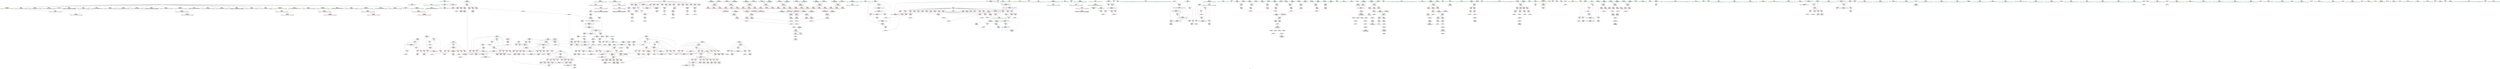 digraph "SVFG" {
	label="SVFG";

	Node0x561d91e32e00 [shape=record,color=grey,label="{NodeID: 0\nNullPtr}"];
	Node0x561d91e32e00 -> Node0x561d91e7c530[style=solid];
	Node0x561d91e32e00 -> Node0x561d91e7c630[style=solid];
	Node0x561d91e32e00 -> Node0x561d91e7c700[style=solid];
	Node0x561d91e32e00 -> Node0x561d91e7c7d0[style=solid];
	Node0x561d91e32e00 -> Node0x561d91e7c8a0[style=solid];
	Node0x561d91e32e00 -> Node0x561d91e7c970[style=solid];
	Node0x561d91e32e00 -> Node0x561d91e7ca40[style=solid];
	Node0x561d91e32e00 -> Node0x561d91e7cb10[style=solid];
	Node0x561d91e32e00 -> Node0x561d91e7cbe0[style=solid];
	Node0x561d91e32e00 -> Node0x561d91e7ccb0[style=solid];
	Node0x561d91e32e00 -> Node0x561d91e7cd80[style=solid];
	Node0x561d91e32e00 -> Node0x561d91e7ce50[style=solid];
	Node0x561d91e32e00 -> Node0x561d91e7cf20[style=solid];
	Node0x561d91e32e00 -> Node0x561d91e7cff0[style=solid];
	Node0x561d91e32e00 -> Node0x561d91e7d0c0[style=solid];
	Node0x561d91e32e00 -> Node0x561d91e7d190[style=solid];
	Node0x561d91e32e00 -> Node0x561d91e7d260[style=solid];
	Node0x561d91e32e00 -> Node0x561d91e7d330[style=solid];
	Node0x561d91e32e00 -> Node0x561d91e7d400[style=solid];
	Node0x561d91e32e00 -> Node0x561d91e96c70[style=solid];
	Node0x561d91eb5000 [shape=record,color=grey,label="{NodeID: 941\n792 = cmp(790, 791, )\n}"];
	Node0x561d91e98d20 [shape=record,color=blue,label="{NodeID: 609\n520\<--529\nr\<--\n_Z7toInt64NSt7__cxx1112basic_stringIcSt11char_traitsIcESaIcEEE\n}"];
	Node0x561d91e98d20 -> Node0x561d91e801e0[style=dashed];
	Node0x561d91e80860 [shape=record,color=red,label="{NodeID: 443\n622\<--613\n\<--x.addr\n_Z7addnodeiii\n}"];
	Node0x561d91e80860 -> Node0x561d91eb2a80[style=solid];
	Node0x561d91e83db0 [shape=record,color=black,label="{NodeID: 277\n1065\<--1064\nidxprom157\<--\nmain\n}"];
	Node0x561d91e45280 [shape=record,color=green,label="{NodeID: 111\n469\<--470\nr\<--r_field_insensitive\n_Z5toIntNSt7__cxx1112basic_stringIcSt11char_traitsIcESaIcEEE\n}"];
	Node0x561d91e45280 -> Node0x561d91e7ff70[style=solid];
	Node0x561d91e45280 -> Node0x561d91e98ab0[style=solid];
	Node0x561d91ef7650 [shape=record,color=black,label="{NodeID: 1052\nMR_111V_2 = PHI(MR_111V_8, MR_111V_1, )\npts\{250000 \}\n}"];
	Node0x561d91ef7650 -> Node0x561d91edea30[style=dashed];
	Node0x561d91eafd80 [shape=record,color=grey,label="{NodeID: 886\n774 = Binary(773, 221, )\n}"];
	Node0x561d91eafd80 -> Node0x561d91e99af0[style=solid];
	Node0x561d91e95f50 [shape=record,color=red,label="{NodeID: 554\n976\<--975\n\<--arrayidx106\nmain\n}"];
	Node0x561d91e95f50 -> Node0x561d91e83250[style=solid];
	Node0x561d91e7dbb0 [shape=record,color=red,label="{NodeID: 388\n271\<--241\n\<--y1.addr\n_Z11isIntersectdddddddd\n|{<s0>11}}"];
	Node0x561d91e7dbb0:s0 -> Node0x561d91f38d50[style=solid,color=red];
	Node0x561d91e78dc0 [shape=record,color=black,label="{NodeID: 222\n482\<--471\n\<--sin\n_Z5toIntNSt7__cxx1112basic_stringIcSt11char_traitsIcESaIcEEE\n}"];
	Node0x561d91e75280 [shape=record,color=green,label="{NodeID: 56\n53\<--54\n__cxx_global_var_init\<--__cxx_global_var_init_field_insensitive\n}"];
	Node0x561d91e9baa0 [shape=record,color=blue,label="{NodeID: 665\n691\<--1116\nresult\<--add187\nmain\n}"];
	Node0x561d91e9baa0 -> Node0x561d91ee9e30[style=dashed];
	Node0x561d91e932a0 [shape=record,color=red,label="{NodeID: 499\n973\<--711\n\<--y54\nmain\n}"];
	Node0x561d91e932a0 -> Node0x561d91e83180[style=solid];
	Node0x561d91e86b30 [shape=record,color=purple,label="{NodeID: 333\n740\<--33\n\<--.str.4\nmain\n}"];
	Node0x561d91f38f50 [shape=record,color=black,label="{NodeID: 1274\n165 = PHI(265, 272, 282, 289, )\n2nd arg _Z9crossOperdddddd }"];
	Node0x561d91f38f50 -> Node0x561d91e97730[style=solid];
	Node0x561d91e7c330 [shape=record,color=green,label="{NodeID: 167\n1134\<--1135\nfflush\<--fflush_field_insensitive\n}"];
	Node0x561d91e3ccf0 [shape=record,color=green,label="{NodeID: 1\n7\<--1\n__dso_handle\<--dummyObj\nGlob }"];
	Node0x561d91eb5180 [shape=record,color=grey,label="{NodeID: 942\n798 = cmp(796, 797, )\n}"];
	Node0x561d91e98df0 [shape=record,color=blue,label="{NodeID: 610\n524\<--539\nexn.slot\<--\n_Z7toInt64NSt7__cxx1112basic_stringIcSt11char_traitsIcESaIcEEE\n}"];
	Node0x561d91e98df0 -> Node0x561d91e802b0[style=dashed];
	Node0x561d91e80930 [shape=record,color=red,label="{NodeID: 444\n625\<--613\n\<--x.addr\n_Z7addnodeiii\n}"];
	Node0x561d91e80930 -> Node0x561d91eb2780[style=solid];
	Node0x561d91e83e80 [shape=record,color=black,label="{NodeID: 278\n1068\<--1067\nidxprom159\<--\nmain\n}"];
	Node0x561d91e45350 [shape=record,color=green,label="{NodeID: 112\n471\<--472\nsin\<--sin_field_insensitive\n_Z5toIntNSt7__cxx1112basic_stringIcSt11char_traitsIcESaIcEEE\n}"];
	Node0x561d91e45350 -> Node0x561d91e78dc0[style=solid];
	Node0x561d91eaff00 [shape=record,color=grey,label="{NodeID: 887\n605 = Binary(603, 604, )\n}"];
	Node0x561d91eaff00 -> Node0x561d91e792a0[style=solid];
	Node0x561d91e96020 [shape=record,color=red,label="{NodeID: 555\n988\<--987\n\<--arrayidx114\nmain\n}"];
	Node0x561d91e96020 -> Node0x561d91eaed00[style=solid];
	Node0x561d91e7dc80 [shape=record,color=red,label="{NodeID: 389\n285\<--241\n\<--y1.addr\n_Z11isIntersectdddddddd\n|{<s0>12}}"];
	Node0x561d91e7dc80:s0 -> Node0x561d91f39550[style=solid,color=red];
	Node0x561d91e78e90 [shape=record,color=black,label="{NodeID: 223\n467\<--486\n_Z5toIntNSt7__cxx1112basic_stringIcSt11char_traitsIcESaIcEEE_ret\<--\n_Z5toIntNSt7__cxx1112basic_stringIcSt11char_traitsIcESaIcEEE\n}"];
	Node0x561d91e75340 [shape=record,color=green,label="{NodeID: 57\n57\<--58\n_ZNSt8ios_base4InitC1Ev\<--_ZNSt8ios_base4InitC1Ev_field_insensitive\n}"];
	Node0x561d91e9bb70 [shape=record,color=blue,label="{NodeID: 666\n729\<--1121\nj172\<--inc190\nmain\n}"];
	Node0x561d91e9bb70 -> Node0x561d91e95320[style=dashed];
	Node0x561d91e9bb70 -> Node0x561d91e953f0[style=dashed];
	Node0x561d91e9bb70 -> Node0x561d91e954c0[style=dashed];
	Node0x561d91e9bb70 -> Node0x561d91e95590[style=dashed];
	Node0x561d91e9bb70 -> Node0x561d91e9b9d0[style=dashed];
	Node0x561d91e9bb70 -> Node0x561d91e9bb70[style=dashed];
	Node0x561d91e9bb70 -> Node0x561d91ef6750[style=dashed];
	Node0x561d91e93370 [shape=record,color=red,label="{NodeID: 500\n985\<--711\n\<--y54\nmain\n}"];
	Node0x561d91e93370 -> Node0x561d91e833f0[style=solid];
	Node0x561d91e86c00 [shape=record,color=purple,label="{NodeID: 334\n742\<--36\n\<--.str.5\nmain\n}"];
	Node0x561d91f39150 [shape=record,color=black,label="{NodeID: 1275\n166 = PHI(266, 273, 283, 290, )\n3rd arg _Z9crossOperdddddd }"];
	Node0x561d91f39150 -> Node0x561d91e97800[style=solid];
	Node0x561d91e7c430 [shape=record,color=green,label="{NodeID: 168\n50\<--1159\n_GLOBAL__sub_I_ACRush_3_0.cpp\<--_GLOBAL__sub_I_ACRush_3_0.cpp_field_insensitive\n}"];
	Node0x561d91e7c430 -> Node0x561d91e96b70[style=solid];
	Node0x561d91e44280 [shape=record,color=green,label="{NodeID: 2\n9\<--1\n\<--dummyObj\nCan only get source location for instruction, argument, global var or function.}"];
	Node0x561d91e98ec0 [shape=record,color=blue,label="{NodeID: 611\n526\<--541\nehselector.slot\<--\n_Z7toInt64NSt7__cxx1112basic_stringIcSt11char_traitsIcESaIcEEE\n}"];
	Node0x561d91e98ec0 -> Node0x561d91e80380[style=dashed];
	Node0x561d91e80a00 [shape=record,color=red,label="{NodeID: 445\n637\<--613\n\<--x.addr\n_Z7addnodeiii\n}"];
	Node0x561d91e80a00 -> Node0x561d91e79370[style=solid];
	Node0x561d91e83f50 [shape=record,color=black,label="{NodeID: 279\n1098\<--1097\nidxprom176\<--\nmain\n}"];
	Node0x561d91e45420 [shape=record,color=green,label="{NodeID: 113\n473\<--474\nexn.slot\<--exn.slot_field_insensitive\n_Z5toIntNSt7__cxx1112basic_stringIcSt11char_traitsIcESaIcEEE\n}"];
	Node0x561d91e45420 -> Node0x561d91e80040[style=solid];
	Node0x561d91e45420 -> Node0x561d91e98b80[style=solid];
	Node0x561d91eb0080 [shape=record,color=grey,label="{NodeID: 888\n601 = Binary(600, 221, )\n}"];
	Node0x561d91eb0080 -> Node0x561d91eb0200[style=solid];
	Node0x561d91e960f0 [shape=record,color=red,label="{NodeID: 556\n1023\<--1022\n\<--arrayidx132\nmain\n}"];
	Node0x561d91e960f0 -> Node0x561d91eaf480[style=solid];
	Node0x561d91e7dd50 [shape=record,color=red,label="{NodeID: 390\n265\<--243\n\<--x2.addr\n_Z11isIntersectdddddddd\n|{<s0>10}}"];
	Node0x561d91e7dd50:s0 -> Node0x561d91f38f50[style=solid,color=red];
	Node0x561d91e78f60 [shape=record,color=black,label="{NodeID: 224\n531\<--522\n\<--sin\n_Z7toInt64NSt7__cxx1112basic_stringIcSt11char_traitsIcESaIcEEE\n}"];
	Node0x561d91e75440 [shape=record,color=green,label="{NodeID: 58\n63\<--64\n__cxa_atexit\<--__cxa_atexit_field_insensitive\n}"];
	Node0x561d91e9bc40 [shape=record,color=blue,label="{NodeID: 667\n727\<--1126\ni168\<--inc193\nmain\n}"];
	Node0x561d91e9bc40 -> Node0x561d91e94fe0[style=dashed];
	Node0x561d91e9bc40 -> Node0x561d91e950b0[style=dashed];
	Node0x561d91e9bc40 -> Node0x561d91e95180[style=dashed];
	Node0x561d91e9bc40 -> Node0x561d91e95250[style=dashed];
	Node0x561d91e9bc40 -> Node0x561d91e9bc40[style=dashed];
	Node0x561d91e9bc40 -> Node0x561d91ef6250[style=dashed];
	Node0x561d91e93440 [shape=record,color=red,label="{NodeID: 501\n1000\<--711\n\<--y54\nmain\n}"];
	Node0x561d91e93440 -> Node0x561d91e83660[style=solid];
	Node0x561d91e86cd0 [shape=record,color=purple,label="{NodeID: 335\n753\<--38\n\<--.str.6\nmain\n}"];
	Node0x561d91f39350 [shape=record,color=black,label="{NodeID: 1276\n167 = PHI(267, 274, 284, 291, )\n4th arg _Z9crossOperdddddd }"];
	Node0x561d91f39350 -> Node0x561d91e978d0[style=solid];
	Node0x561d91e7c530 [shape=record,color=black,label="{NodeID: 169\n2\<--3\ndummyVal\<--dummyVal\n}"];
	Node0x561d91e3a010 [shape=record,color=green,label="{NodeID: 3\n12\<--1\n\<--dummyObj\nCan only get source location for instruction, argument, global var or function.|{<s0>37}}"];
	Node0x561d91e3a010:s0 -> Node0x561d91f387b0[style=solid,color=red];
	Node0x561d91e98f90 [shape=record,color=blue,label="{NodeID: 612\n557\<--9\nr\<--\n_Z8toDoubleNSt7__cxx1112basic_stringIcSt11char_traitsIcESaIcEEE\n}"];
	Node0x561d91e98f90 -> Node0x561d91e80450[style=dashed];
	Node0x561d91e80ad0 [shape=record,color=red,label="{NodeID: 446\n649\<--613\n\<--x.addr\n_Z7addnodeiii\n}"];
	Node0x561d91e80ad0 -> Node0x561d91e81920[style=solid];
	Node0x561d91e84020 [shape=record,color=black,label="{NodeID: 280\n1101\<--1100\nidxprom178\<--\nmain\n}"];
	Node0x561d91e79580 [shape=record,color=green,label="{NodeID: 114\n475\<--476\nehselector.slot\<--ehselector.slot_field_insensitive\n_Z5toIntNSt7__cxx1112basic_stringIcSt11char_traitsIcESaIcEEE\n}"];
	Node0x561d91e79580 -> Node0x561d91e80110[style=solid];
	Node0x561d91e79580 -> Node0x561d91e98c50[style=solid];
	Node0x561d91eb0200 [shape=record,color=grey,label="{NodeID: 889\n603 = Binary(601, 602, )\n}"];
	Node0x561d91eb0200 -> Node0x561d91eaff00[style=solid];
	Node0x561d91e961c0 [shape=record,color=red,label="{NodeID: 557\n1030\<--1029\n\<--arrayidx136\nmain\n}"];
	Node0x561d91e961c0 -> Node0x561d91eafa80[style=solid];
	Node0x561d91e7de20 [shape=record,color=red,label="{NodeID: 391\n272\<--243\n\<--x2.addr\n_Z11isIntersectdddddddd\n|{<s0>11}}"];
	Node0x561d91e7de20:s0 -> Node0x561d91f38f50[style=solid,color=red];
	Node0x561d91e79030 [shape=record,color=black,label="{NodeID: 225\n518\<--535\n_Z7toInt64NSt7__cxx1112basic_stringIcSt11char_traitsIcESaIcEEE_ret\<--\n_Z7toInt64NSt7__cxx1112basic_stringIcSt11char_traitsIcESaIcEEE\n}"];
	Node0x561d91e75540 [shape=record,color=green,label="{NodeID: 59\n62\<--68\n_ZNSt8ios_base4InitD1Ev\<--_ZNSt8ios_base4InitD1Ev_field_insensitive\n}"];
	Node0x561d91e75540 -> Node0x561d91e7d6a0[style=solid];
	Node0x561d91ee6230 [shape=record,color=black,label="{NodeID: 1000\nMR_107V_4 = PHI(MR_107V_3, MR_107V_5, )\npts\{180000 \}\n|{|<s9>37|<s10>38}}"];
	Node0x561d91ee6230 -> Node0x561d91e95660[style=dashed];
	Node0x561d91ee6230 -> Node0x561d91e95b40[style=dashed];
	Node0x561d91ee6230 -> Node0x561d91e95e80[style=dashed];
	Node0x561d91ee6230 -> Node0x561d91e95f50[style=dashed];
	Node0x561d91ee6230 -> Node0x561d91e96500[style=dashed];
	Node0x561d91ee6230 -> Node0x561d91e9b280[style=dashed];
	Node0x561d91ee6230 -> Node0x561d91e9b350[style=dashed];
	Node0x561d91ee6230 -> Node0x561d91ee6230[style=dashed];
	Node0x561d91ee6230 -> Node0x561d91ef6c50[style=dashed];
	Node0x561d91ee6230:s9 -> Node0x561d91efa2f0[style=dashed,color=red];
	Node0x561d91ee6230:s10 -> Node0x561d91efa2f0[style=dashed,color=red];
	Node0x561d91e9bd10 [shape=record,color=blue,label="{NodeID: 668\n687\<--1138\ncaseId\<--inc198\nmain\n}"];
	Node0x561d91e9bd10 -> Node0x561d91eeee30[style=dashed];
	Node0x561d91e93510 [shape=record,color=red,label="{NodeID: 502\n1008\<--711\n\<--y54\nmain\n}"];
	Node0x561d91e93510 -> Node0x561d91e83800[style=solid];
	Node0x561d91e86da0 [shape=record,color=purple,label="{NodeID: 336\n757\<--40\n\<--.str.7\nmain\n}"];
	Node0x561d91f39550 [shape=record,color=black,label="{NodeID: 1277\n168 = PHI(268, 275, 285, 292, )\n5th arg _Z9crossOperdddddd }"];
	Node0x561d91f39550 -> Node0x561d91e979a0[style=solid];
	Node0x561d91e7c630 [shape=record,color=black,label="{NodeID: 170\n468\<--3\ns\<--dummyVal\n_Z5toIntNSt7__cxx1112basic_stringIcSt11char_traitsIcESaIcEEE\n0th arg _Z5toIntNSt7__cxx1112basic_stringIcSt11char_traitsIcESaIcEEE }"];
	Node0x561d91e3a0a0 [shape=record,color=green,label="{NodeID: 4\n26\<--1\n.str\<--dummyObj\nGlob }"];
	Node0x561d91e99060 [shape=record,color=blue,label="{NodeID: 613\n561\<--575\nexn.slot\<--\n_Z8toDoubleNSt7__cxx1112basic_stringIcSt11char_traitsIcESaIcEEE\n}"];
	Node0x561d91e99060 -> Node0x561d91e80520[style=dashed];
	Node0x561d91e80ba0 [shape=record,color=red,label="{NodeID: 447\n660\<--613\n\<--x.addr\n_Z7addnodeiii\n}"];
	Node0x561d91e80ba0 -> Node0x561d91e81ac0[style=solid];
	Node0x561d91e840f0 [shape=record,color=black,label="{NodeID: 281\n1104\<--1103\nconv180\<--\nmain\n}"];
	Node0x561d91e840f0 -> Node0x561d91eb1e80[style=solid];
	Node0x561d91e79650 [shape=record,color=green,label="{NodeID: 115\n480\<--481\n_ZNSt7__cxx1119basic_istringstreamIcSt11char_traitsIcESaIcEEC1ERKNS_12basic_stringIcS2_S3_EESt13_Ios_Openmode\<--_ZNSt7__cxx1119basic_istringstreamIcSt11char_traitsIcESaIcEEC1ERKNS_12basic_stringIcS2_S3_EESt13_Ios_Openmode_field_insensitive\n}"];
	Node0x561d91eb0380 [shape=record,color=grey,label="{NodeID: 890\n673 = Binary(672, 221, )\n}"];
	Node0x561d91eb0380 -> Node0x561d91e996e0[style=solid];
	Node0x561d91e96290 [shape=record,color=red,label="{NodeID: 558\n1053\<--1052\n\<--arrayidx149\nmain\n}"];
	Node0x561d91e96290 -> Node0x561d91eb1b80[style=solid];
	Node0x561d91e7def0 [shape=record,color=red,label="{NodeID: 392\n291\<--243\n\<--x2.addr\n_Z11isIntersectdddddddd\n|{<s0>13}}"];
	Node0x561d91e7def0:s0 -> Node0x561d91f39350[style=solid,color=red];
	Node0x561d91e79100 [shape=record,color=black,label="{NodeID: 226\n567\<--559\n\<--sin\n_Z8toDoubleNSt7__cxx1112basic_stringIcSt11char_traitsIcESaIcEEE\n}"];
	Node0x561d91e75640 [shape=record,color=green,label="{NodeID: 60\n75\<--76\n__cxx_global_var_init.1\<--__cxx_global_var_init.1_field_insensitive\n}"];
	Node0x561d91e935e0 [shape=record,color=red,label="{NodeID: 503\n1026\<--711\n\<--y54\nmain\n}"];
	Node0x561d91e935e0 -> Node0x561d91eafa80[style=solid];
	Node0x561d91e86e70 [shape=record,color=purple,label="{NodeID: 337\n770\<--42\n\<--.str.8\nmain\n}"];
	Node0x561d91f39750 [shape=record,color=black,label="{NodeID: 1278\n123 = PHI(107, 113, 152, 156, )\n0th arg _Z3sqrIdET_S0_ }"];
	Node0x561d91f39750 -> Node0x561d91e97180[style=solid];
	Node0x561d91e7c700 [shape=record,color=black,label="{NodeID: 171\n491\<--3\n\<--dummyVal\n_Z5toIntNSt7__cxx1112basic_stringIcSt11char_traitsIcESaIcEEE\n}"];
	Node0x561d91e32e90 [shape=record,color=green,label="{NodeID: 5\n28\<--1\n.str.2\<--dummyObj\nGlob }"];
	Node0x561d91e99130 [shape=record,color=blue,label="{NodeID: 614\n563\<--577\nehselector.slot\<--\n_Z8toDoubleNSt7__cxx1112basic_stringIcSt11char_traitsIcESaIcEEE\n}"];
	Node0x561d91e99130 -> Node0x561d91e805f0[style=dashed];
	Node0x561d91e80c70 [shape=record,color=red,label="{NodeID: 448\n667\<--613\n\<--x.addr\n_Z7addnodeiii\n}"];
	Node0x561d91e80c70 -> Node0x561d91eb0500[style=solid];
	Node0x561d91e841c0 [shape=record,color=black,label="{NodeID: 282\n1109\<--1108\nidxprom183\<--\nmain\n}"];
	Node0x561d91e79720 [shape=record,color=green,label="{NodeID: 116\n484\<--485\n_ZNSirsERi\<--_ZNSirsERi_field_insensitive\n}"];
	Node0x561d91eb0500 [shape=record,color=grey,label="{NodeID: 891\n668 = Binary(667, 669, )\n}"];
	Node0x561d91eb0500 -> Node0x561d91eb0680[style=solid];
	Node0x561d91e96360 [shape=record,color=red,label="{NodeID: 559\n1062\<--1061\n\<--arrayidx155\nmain\n}"];
	Node0x561d91e96360 -> Node0x561d91eadc80[style=solid];
	Node0x561d91e7dfc0 [shape=record,color=red,label="{NodeID: 393\n266\<--245\n\<--y2.addr\n_Z11isIntersectdddddddd\n|{<s0>10}}"];
	Node0x561d91e7dfc0:s0 -> Node0x561d91f39150[style=solid,color=red];
	Node0x561d91e791d0 [shape=record,color=black,label="{NodeID: 227\n555\<--571\n_Z8toDoubleNSt7__cxx1112basic_stringIcSt11char_traitsIcESaIcEEE_ret\<--\n_Z8toDoubleNSt7__cxx1112basic_stringIcSt11char_traitsIcESaIcEEE\n}"];
	Node0x561d91e75740 [shape=record,color=green,label="{NodeID: 61\n80\<--81\nacos\<--acos_field_insensitive\n}"];
	Node0x561d91e8d270 [shape=record,color=black,label="{NodeID: 836\n219 = PHI(220, 221, )\n}"];
	Node0x561d91e8d270 -> Node0x561d91e97c10[style=solid];
	Node0x561d91e936b0 [shape=record,color=red,label="{NodeID: 504\n1067\<--711\n\<--y54\nmain\n}"];
	Node0x561d91e936b0 -> Node0x561d91e83e80[style=solid];
	Node0x561d91e86f40 [shape=record,color=purple,label="{NodeID: 338\n852\<--44\narrayidx38\<--_ZL2MX\nmain\n}"];
	Node0x561d91e86f40 -> Node0x561d91e958d0[style=solid];
	Node0x561d91f39950 [shape=record,color=black,label="{NodeID: 1279\n427 = PHI()\n0th arg _Z11toLowerCasec }"];
	Node0x561d91f39950 -> Node0x561d91e98910[style=solid];
	Node0x561d91e7c7d0 [shape=record,color=black,label="{NodeID: 172\n492\<--3\n\<--dummyVal\n_Z5toIntNSt7__cxx1112basic_stringIcSt11char_traitsIcESaIcEEE\n}"];
	Node0x561d91e7c7d0 -> Node0x561d91e98b80[style=solid];
	Node0x561d91e32f20 [shape=record,color=green,label="{NodeID: 6\n30\<--1\nstdin\<--dummyObj\nGlob }"];
	Node0x561d91e99200 [shape=record,color=blue,label="{NodeID: 615\n594\<--592\nx.addr\<--x\n_Z2IDii\n}"];
	Node0x561d91e99200 -> Node0x561d91e806c0[style=dashed];
	Node0x561d91e80d40 [shape=record,color=red,label="{NodeID: 449\n629\<--615\n\<--y.addr\n_Z7addnodeiii\n}"];
	Node0x561d91e80d40 -> Node0x561d91eb2480[style=solid];
	Node0x561d91e84290 [shape=record,color=black,label="{NodeID: 283\n1112\<--1111\nidxprom185\<--\nmain\n}"];
	Node0x561d91e79820 [shape=record,color=green,label="{NodeID: 117\n488\<--489\n_ZNSt7__cxx1119basic_istringstreamIcSt11char_traitsIcESaIcEED1Ev\<--_ZNSt7__cxx1119basic_istringstreamIcSt11char_traitsIcESaIcEED1Ev_field_insensitive\n}"];
	Node0x561d91ef9450 [shape=record,color=yellow,style=double,label="{NodeID: 1058\n90V_1 = ENCHI(MR_90V_0)\npts\{15 \}\nFun[_Z7addnodeiii]}"];
	Node0x561d91ef9450 -> Node0x561d91e87bd0[style=dashed];
	Node0x561d91eb0680 [shape=record,color=grey,label="{NodeID: 892\n671 = Binary(668, 670, )\n}"];
	Node0x561d91eb0680 -> Node0x561d91e997b0[style=solid];
	Node0x561d91e96430 [shape=record,color=red,label="{NodeID: 560\n1070\<--1069\n\<--arrayidx160\nmain\n}"];
	Node0x561d91e96430 -> Node0x561d91eb1a00[style=solid];
	Node0x561d91e7e090 [shape=record,color=red,label="{NodeID: 394\n273\<--245\n\<--y2.addr\n_Z11isIntersectdddddddd\n|{<s0>11}}"];
	Node0x561d91e7e090:s0 -> Node0x561d91f39150[style=solid,color=red];
	Node0x561d91e792a0 [shape=record,color=black,label="{NodeID: 228\n591\<--605\n_Z2IDii_ret\<--add\n_Z2IDii\n}"];
	Node0x561d91e75840 [shape=record,color=green,label="{NodeID: 62\n86\<--87\n_Z4distdddd\<--_Z4distdddd_field_insensitive\n}"];
	Node0x561d91ee7130 [shape=record,color=black,label="{NodeID: 1003\nMR_99V_6 = PHI(MR_99V_8, MR_99V_5, )\npts\{23 \}\n|{|<s5>37|<s6>37|<s7>37}}"];
	Node0x561d91ee7130 -> Node0x561d91e880b0[style=dashed];
	Node0x561d91ee7130 -> Node0x561d91e99d60[style=dashed];
	Node0x561d91ee7130 -> Node0x561d91eda930[style=dashed];
	Node0x561d91ee7130 -> Node0x561d91ee7130[style=dashed];
	Node0x561d91ee7130 -> Node0x561d91eee930[style=dashed];
	Node0x561d91ee7130:s5 -> Node0x561d91e87fe0[style=dashed,color=red];
	Node0x561d91ee7130:s6 -> Node0x561d91e996e0[style=dashed,color=red];
	Node0x561d91ee7130:s7 -> Node0x561d91ed8b30[style=dashed,color=red];
	Node0x561d91e8d400 [shape=record,color=black,label="{NodeID: 837\n442 = PHI(436, 440, )\n}"];
	Node0x561d91e8d400 -> Node0x561d91e788e0[style=solid];
	Node0x561d91e93780 [shape=record,color=red,label="{NodeID: 505\n927\<--713\n\<--m\nmain\n}"];
	Node0x561d91e93780 -> Node0x561d91eb0b00[style=solid];
	Node0x561d91e87010 [shape=record,color=purple,label="{NodeID: 339\n1022\<--44\narrayidx132\<--_ZL2MX\nmain\n}"];
	Node0x561d91e87010 -> Node0x561d91e960f0[style=solid];
	Node0x561d91f39a20 [shape=record,color=black,label="{NodeID: 1280\n362 = PHI(452, )\n0th arg _Z11isLowerCasec }"];
	Node0x561d91f39a20 -> Node0x561d91e986a0[style=solid];
	Node0x561d91e7c8a0 [shape=record,color=black,label="{NodeID: 173\n494\<--3\n\<--dummyVal\n_Z5toIntNSt7__cxx1112basic_stringIcSt11char_traitsIcESaIcEEE\n}"];
	Node0x561d91e7c8a0 -> Node0x561d91e98c50[style=solid];
	Node0x561d91e44070 [shape=record,color=green,label="{NodeID: 7\n31\<--1\n.str.3\<--dummyObj\nGlob }"];
	Node0x561d91e992d0 [shape=record,color=blue,label="{NodeID: 616\n596\<--593\ny.addr\<--y\n_Z2IDii\n}"];
	Node0x561d91e992d0 -> Node0x561d91e80790[style=dashed];
	Node0x561d91e80e10 [shape=record,color=red,label="{NodeID: 450\n632\<--615\n\<--y.addr\n_Z7addnodeiii\n}"];
	Node0x561d91e80e10 -> Node0x561d91eb2000[style=solid];
	Node0x561d91e84360 [shape=record,color=purple,label="{NodeID: 284\n59\<--4\n\<--_ZStL8__ioinit\n__cxx_global_var_init\n}"];
	Node0x561d91e79920 [shape=record,color=green,label="{NodeID: 118\n510\<--511\n__gxx_personality_v0\<--__gxx_personality_v0_field_insensitive\n}"];
	Node0x561d91eb0800 [shape=record,color=grey,label="{NodeID: 893\n217 = cmp(216, 9, )\n}"];
	Node0x561d91eb0800 -> Node0x561d91e77700[style=solid];
	Node0x561d91e96500 [shape=record,color=red,label="{NodeID: 561\n1103\<--1102\n\<--arrayidx179\nmain\n}"];
	Node0x561d91e96500 -> Node0x561d91e840f0[style=solid];
	Node0x561d91e7e160 [shape=record,color=red,label="{NodeID: 395\n292\<--245\n\<--y2.addr\n_Z11isIntersectdddddddd\n|{<s0>13}}"];
	Node0x561d91e7e160:s0 -> Node0x561d91f39550[style=solid,color=red];
	Node0x561d91e79370 [shape=record,color=black,label="{NodeID: 229\n638\<--637\nidxprom\<--\n_Z7addnodeiii\n}"];
	Node0x561d91e75940 [shape=record,color=green,label="{NodeID: 63\n93\<--94\nx1.addr\<--x1.addr_field_insensitive\n_Z4distdddd\n}"];
	Node0x561d91e75940 -> Node0x561d91e883f0[style=solid];
	Node0x561d91e75940 -> Node0x561d91e96e40[style=solid];
	Node0x561d91ea9440 [shape=record,color=black,label="{NodeID: 838\n422 = PHI(298, 419, )\n}"];
	Node0x561d91ea9440 -> Node0x561d91e78670[style=solid];
	Node0x561d91e93850 [shape=record,color=red,label="{NodeID: 506\n890\<--715\n\<--i55\nmain\n}"];
	Node0x561d91e93850 -> Node0x561d91eb1880[style=solid];
	Node0x561d91e870e0 [shape=record,color=purple,label="{NodeID: 340\n859\<--45\narrayidx40\<--_ZL2MY\nmain\n}"];
	Node0x561d91e870e0 -> Node0x561d91e959a0[style=solid];
	Node0x561d91f39b30 [shape=record,color=black,label="{NodeID: 1281\n134 = PHI()\n0th arg _Z5distRdddd }"];
	Node0x561d91f39b30 -> Node0x561d91e97250[style=solid];
	Node0x561d91e7c970 [shape=record,color=black,label="{NodeID: 174\n500\<--3\nlpad.val\<--dummyVal\n_Z5toIntNSt7__cxx1112basic_stringIcSt11char_traitsIcESaIcEEE\n}"];
	Node0x561d91e44100 [shape=record,color=green,label="{NodeID: 8\n33\<--1\n.str.4\<--dummyObj\nGlob }"];
	Node0x561d91e993a0 [shape=record,color=blue,label="{NodeID: 617\n613\<--610\nx.addr\<--x\n_Z7addnodeiii\n}"];
	Node0x561d91e993a0 -> Node0x561d91e80860[style=dashed];
	Node0x561d91e993a0 -> Node0x561d91e80930[style=dashed];
	Node0x561d91e993a0 -> Node0x561d91e80a00[style=dashed];
	Node0x561d91e993a0 -> Node0x561d91e80ad0[style=dashed];
	Node0x561d91e993a0 -> Node0x561d91e80ba0[style=dashed];
	Node0x561d91e993a0 -> Node0x561d91e80c70[style=dashed];
	Node0x561d91e80ee0 [shape=record,color=red,label="{NodeID: 451\n640\<--615\n\<--y.addr\n_Z7addnodeiii\n}"];
	Node0x561d91e80ee0 -> Node0x561d91e79440[style=solid];
	Node0x561d91e84430 [shape=record,color=purple,label="{NodeID: 285\n639\<--16\narrayidx\<--A\n_Z7addnodeiii\n}"];
	Node0x561d91e79a20 [shape=record,color=green,label="{NodeID: 119\n516\<--517\n_Z7toInt64NSt7__cxx1112basic_stringIcSt11char_traitsIcESaIcEEE\<--_Z7toInt64NSt7__cxx1112basic_stringIcSt11char_traitsIcESaIcEEE_field_insensitive\n}"];
	Node0x561d91eb0980 [shape=record,color=grey,label="{NodeID: 894\n908 = cmp(907, 909, )\n}"];
	Node0x561d91e965d0 [shape=record,color=red,label="{NodeID: 562\n1114\<--1113\n\<--arrayidx186\nmain\n}"];
	Node0x561d91e965d0 -> Node0x561d91eaee80[style=solid];
	Node0x561d91e7e230 [shape=record,color=red,label="{NodeID: 396\n267\<--247\n\<--x3.addr\n_Z11isIntersectdddddddd\n|{<s0>10}}"];
	Node0x561d91e7e230:s0 -> Node0x561d91f39350[style=solid,color=red];
	Node0x561d91e79440 [shape=record,color=black,label="{NodeID: 230\n641\<--640\nidxprom6\<--\n_Z7addnodeiii\n}"];
	Node0x561d91e75a10 [shape=record,color=green,label="{NodeID: 64\n95\<--96\ny1.addr\<--y1.addr_field_insensitive\n_Z4distdddd\n}"];
	Node0x561d91e75a10 -> Node0x561d91e884c0[style=solid];
	Node0x561d91e75a10 -> Node0x561d91e96f10[style=solid];
	Node0x561d91ee7b30 [shape=record,color=black,label="{NodeID: 1005\nMR_109V_5 = PHI(MR_109V_7, MR_109V_4, )\npts\{210000 \}\n|{|<s2>37|<s3>37|<s4>37}}"];
	Node0x561d91ee7b30 -> Node0x561d91ede530[style=dashed];
	Node0x561d91ee7b30 -> Node0x561d91ee7b30[style=dashed];
	Node0x561d91ee7b30:s2 -> Node0x561d91e813c0[style=dashed,color=red];
	Node0x561d91ee7b30:s3 -> Node0x561d91e99610[style=dashed,color=red];
	Node0x561d91ee7b30:s4 -> Node0x561d91ed9030[style=dashed,color=red];
	Node0x561d91ea99e0 [shape=record,color=black,label="{NodeID: 839\n403 = PHI(338, 401, )\n}"];
	Node0x561d91ea99e0 -> Node0x561d91e78400[style=solid];
	Node0x561d91e93920 [shape=record,color=red,label="{NodeID: 507\n900\<--715\n\<--i55\nmain\n}"];
	Node0x561d91e93920 -> Node0x561d91e826f0[style=solid];
	Node0x561d91e871b0 [shape=record,color=purple,label="{NodeID: 341\n1029\<--45\narrayidx136\<--_ZL2MY\nmain\n}"];
	Node0x561d91e871b0 -> Node0x561d91e961c0[style=solid];
	Node0x561d91f39c00 [shape=record,color=black,label="{NodeID: 1282\n135 = PHI()\n1st arg _Z5distRdddd }"];
	Node0x561d91f39c00 -> Node0x561d91e97320[style=solid];
	Node0x561d91e7ca40 [shape=record,color=black,label="{NodeID: 175\n501\<--3\nlpad.val1\<--dummyVal\n_Z5toIntNSt7__cxx1112basic_stringIcSt11char_traitsIcESaIcEEE\n}"];
	Node0x561d91e461e0 [shape=record,color=green,label="{NodeID: 9\n35\<--1\nstdout\<--dummyObj\nGlob }"];
	Node0x561d91e99470 [shape=record,color=blue,label="{NodeID: 618\n615\<--611\ny.addr\<--y\n_Z7addnodeiii\n}"];
	Node0x561d91e99470 -> Node0x561d91e80d40[style=dashed];
	Node0x561d91e99470 -> Node0x561d91e80e10[style=dashed];
	Node0x561d91e99470 -> Node0x561d91e80ee0[style=dashed];
	Node0x561d91e99470 -> Node0x561d91e80fb0[style=dashed];
	Node0x561d91e99470 -> Node0x561d91e81080[style=dashed];
	Node0x561d91e99470 -> Node0x561d91e81150[style=dashed];
	Node0x561d91e80fb0 [shape=record,color=red,label="{NodeID: 452\n652\<--615\n\<--y.addr\n_Z7addnodeiii\n}"];
	Node0x561d91e80fb0 -> Node0x561d91e819f0[style=solid];
	Node0x561d91e84500 [shape=record,color=purple,label="{NodeID: 286\n642\<--16\narrayidx7\<--A\n_Z7addnodeiii\n}"];
	Node0x561d91e84500 -> Node0x561d91e812f0[style=solid];
	Node0x561d91e79b20 [shape=record,color=green,label="{NodeID: 120\n520\<--521\nr\<--r_field_insensitive\n_Z7toInt64NSt7__cxx1112basic_stringIcSt11char_traitsIcESaIcEEE\n}"];
	Node0x561d91e79b20 -> Node0x561d91e801e0[style=solid];
	Node0x561d91e79b20 -> Node0x561d91e98d20[style=solid];
	Node0x561d91eb0b00 [shape=record,color=grey,label="{NodeID: 895\n928 = cmp(926, 927, )\n}"];
	Node0x561d91e966a0 [shape=record,color=blue,label="{NodeID: 563\n8\<--9\n_ZL2pi\<--\nGlob }"];
	Node0x561d91e7e300 [shape=record,color=red,label="{NodeID: 397\n280\<--247\n\<--x3.addr\n_Z11isIntersectdddddddd\n|{<s0>12}}"];
	Node0x561d91e7e300:s0 -> Node0x561d91f38a00[style=solid,color=red];
	Node0x561d91e81890 [shape=record,color=black,label="{NodeID: 231\n644\<--643\nconv\<--\n_Z7addnodeiii\n}"];
	Node0x561d91e81890 -> Node0x561d91eb1580[style=solid];
	Node0x561d91e75ae0 [shape=record,color=green,label="{NodeID: 65\n97\<--98\nx2.addr\<--x2.addr_field_insensitive\n_Z4distdddd\n}"];
	Node0x561d91e75ae0 -> Node0x561d91e88590[style=solid];
	Node0x561d91e75ae0 -> Node0x561d91e96fe0[style=solid];
	Node0x561d91ee8030 [shape=record,color=black,label="{NodeID: 1006\nMR_111V_5 = PHI(MR_111V_7, MR_111V_4, )\npts\{250000 \}\n|{|<s2>37|<s3>37}}"];
	Node0x561d91ee8030 -> Node0x561d91edea30[style=dashed];
	Node0x561d91ee8030 -> Node0x561d91ee8030[style=dashed];
	Node0x561d91ee8030:s2 -> Node0x561d91e997b0[style=dashed,color=red];
	Node0x561d91ee8030:s3 -> Node0x561d91ed9530[style=dashed,color=red];
	Node0x561d91ea9f80 [shape=record,color=black,label="{NodeID: 840\n462 = PHI(457, 460, )\n}"];
	Node0x561d91ea9f80 -> Node0x561d91e78c20[style=solid];
	Node0x561d91e939f0 [shape=record,color=red,label="{NodeID: 508\n911\<--715\n\<--i55\nmain\n}"];
	Node0x561d91e939f0 -> Node0x561d91e82960[style=solid];
	Node0x561d91e87280 [shape=record,color=purple,label="{NodeID: 342\n1130\<--46\n\<--.str.9\nmain\n}"];
	Node0x561d91f39cd0 [shape=record,color=black,label="{NodeID: 1283\n136 = PHI()\n2nd arg _Z5distRdddd }"];
	Node0x561d91f39cd0 -> Node0x561d91e973f0[style=solid];
	Node0x561d91e7cb10 [shape=record,color=black,label="{NodeID: 176\n519\<--3\ns\<--dummyVal\n_Z7toInt64NSt7__cxx1112basic_stringIcSt11char_traitsIcESaIcEEE\n0th arg _Z7toInt64NSt7__cxx1112basic_stringIcSt11char_traitsIcESaIcEEE }"];
	Node0x561d91e46270 [shape=record,color=green,label="{NodeID: 10\n36\<--1\n.str.5\<--dummyObj\nGlob }"];
	Node0x561d91e99540 [shape=record,color=blue,label="{NodeID: 619\n617\<--612\nd.addr\<--d\n_Z7addnodeiii\n}"];
	Node0x561d91e99540 -> Node0x561d91e81220[style=dashed];
	Node0x561d91e81080 [shape=record,color=red,label="{NodeID: 453\n663\<--615\n\<--y.addr\n_Z7addnodeiii\n}"];
	Node0x561d91e81080 -> Node0x561d91e81b90[style=solid];
	Node0x561d91e845d0 [shape=record,color=purple,label="{NodeID: 287\n767\<--16\narrayidx\<--A\nmain\n}"];
	Node0x561d91e79bf0 [shape=record,color=green,label="{NodeID: 121\n522\<--523\nsin\<--sin_field_insensitive\n_Z7toInt64NSt7__cxx1112basic_stringIcSt11char_traitsIcESaIcEEE\n}"];
	Node0x561d91e79bf0 -> Node0x561d91e78f60[style=solid];
	Node0x561d91eb0c80 [shape=record,color=grey,label="{NodeID: 896\n918 = cmp(917, 12, )\n}"];
	Node0x561d91e96770 [shape=record,color=blue,label="{NodeID: 564\n11\<--12\nsizeX\<--\nGlob }"];
	Node0x561d91e96770 -> Node0x561d91efb1e0[style=dashed];
	Node0x561d91e7e3d0 [shape=record,color=red,label="{NodeID: 398\n287\<--247\n\<--x3.addr\n_Z11isIntersectdddddddd\n|{<s0>13}}"];
	Node0x561d91e7e3d0:s0 -> Node0x561d91f38a00[style=solid,color=red];
	Node0x561d91e81920 [shape=record,color=black,label="{NodeID: 232\n650\<--649\nidxprom11\<--\n_Z7addnodeiii\n}"];
	Node0x561d91e75bb0 [shape=record,color=green,label="{NodeID: 66\n99\<--100\ny2.addr\<--y2.addr_field_insensitive\n_Z4distdddd\n}"];
	Node0x561d91e75bb0 -> Node0x561d91e88660[style=solid];
	Node0x561d91e75bb0 -> Node0x561d91e970b0[style=solid];
	Node0x561d91eaa520 [shape=record,color=black,label="{NodeID: 841\n401 = PHI(298, 399, )\n}"];
	Node0x561d91eaa520 -> Node0x561d91ea99e0[style=solid];
	Node0x561d91e93ac0 [shape=record,color=red,label="{NodeID: 509\n920\<--715\n\<--i55\nmain\n}"];
	Node0x561d91e93ac0 -> Node0x561d91e82b00[style=solid];
	Node0x561d91e87350 [shape=record,color=purple,label="{NodeID: 343\n1164\<--48\nllvm.global_ctors_0\<--llvm.global_ctors\nGlob }"];
	Node0x561d91e87350 -> Node0x561d91e96a70[style=solid];
	Node0x561d91f39da0 [shape=record,color=black,label="{NodeID: 1284\n137 = PHI()\n3rd arg _Z5distRdddd }"];
	Node0x561d91f39da0 -> Node0x561d91e974c0[style=solid];
	Node0x561d91e7cbe0 [shape=record,color=black,label="{NodeID: 177\n538\<--3\n\<--dummyVal\n_Z7toInt64NSt7__cxx1112basic_stringIcSt11char_traitsIcESaIcEEE\n}"];
	Node0x561d91e46300 [shape=record,color=green,label="{NodeID: 11\n38\<--1\n.str.6\<--dummyObj\nGlob }"];
	Node0x561d91ed7230 [shape=record,color=black,label="{NodeID: 952\nMR_22V_3 = PHI(MR_22V_4, MR_22V_2, )\npts\{170 \}\n}"];
	Node0x561d91ed7230 -> Node0x561d91e88c10[style=dashed];
	Node0x561d91e99610 [shape=record,color=blue,label="{NodeID: 620\n665\<--659\narrayidx21\<--\n_Z7addnodeiii\n}"];
	Node0x561d91e99610 -> Node0x561d91ed9030[style=dashed];
	Node0x561d91e81150 [shape=record,color=red,label="{NodeID: 454\n670\<--615\n\<--y.addr\n_Z7addnodeiii\n}"];
	Node0x561d91e81150 -> Node0x561d91eb0680[style=solid];
	Node0x561d91e846a0 [shape=record,color=purple,label="{NodeID: 288\n768\<--16\narraydecay\<--A\nmain\n}"];
	Node0x561d91e79cc0 [shape=record,color=green,label="{NodeID: 122\n524\<--525\nexn.slot\<--exn.slot_field_insensitive\n_Z7toInt64NSt7__cxx1112basic_stringIcSt11char_traitsIcESaIcEEE\n}"];
	Node0x561d91e79cc0 -> Node0x561d91e802b0[style=solid];
	Node0x561d91e79cc0 -> Node0x561d91e98df0[style=solid];
	Node0x561d91efa2f0 [shape=record,color=yellow,style=double,label="{NodeID: 1063\n107V_1 = ENCHI(MR_107V_0)\npts\{180000 \}\nFun[_Z7addnodeiii]}"];
	Node0x561d91efa2f0 -> Node0x561d91e812f0[style=dashed];
	Node0x561d91eb0e00 [shape=record,color=grey,label="{NodeID: 897\n211 = cmp(208, 212, )\n}"];
	Node0x561d91e96870 [shape=record,color=blue,label="{NodeID: 565\n14\<--12\nsizeY\<--\nGlob }"];
	Node0x561d91e96870 -> Node0x561d91efb2c0[style=dashed];
	Node0x561d91e7e4a0 [shape=record,color=red,label="{NodeID: 399\n268\<--249\n\<--y3.addr\n_Z11isIntersectdddddddd\n|{<s0>10}}"];
	Node0x561d91e7e4a0:s0 -> Node0x561d91f39550[style=solid,color=red];
	Node0x561d91e819f0 [shape=record,color=black,label="{NodeID: 233\n653\<--652\nidxprom13\<--\n_Z7addnodeiii\n}"];
	Node0x561d91e75c80 [shape=record,color=green,label="{NodeID: 67\n109\<--110\n_Z3sqrIdET_S0_\<--_Z3sqrIdET_S0__field_insensitive\n}"];
	Node0x561d91eaaac0 [shape=record,color=black,label="{NodeID: 842\n297 = PHI(298, 295, )\n}"];
	Node0x561d91eaaac0 -> Node0x561d91e778a0[style=solid];
	Node0x561d91e93b90 [shape=record,color=red,label="{NodeID: 510\n930\<--715\n\<--i55\nmain\n}"];
	Node0x561d91e93b90 -> Node0x561d91e82ca0[style=solid];
	Node0x561d91e87420 [shape=record,color=purple,label="{NodeID: 344\n1165\<--48\nllvm.global_ctors_1\<--llvm.global_ctors\nGlob }"];
	Node0x561d91e87420 -> Node0x561d91e96b70[style=solid];
	Node0x561d91f39e70 [shape=record,color=black,label="{NodeID: 1285\n89 = PHI()\n0th arg _Z4distdddd }"];
	Node0x561d91f39e70 -> Node0x561d91e96e40[style=solid];
	Node0x561d91e7ccb0 [shape=record,color=black,label="{NodeID: 178\n539\<--3\n\<--dummyVal\n_Z7toInt64NSt7__cxx1112basic_stringIcSt11char_traitsIcESaIcEEE\n}"];
	Node0x561d91e7ccb0 -> Node0x561d91e98df0[style=solid];
	Node0x561d91e207c0 [shape=record,color=green,label="{NodeID: 12\n40\<--1\n.str.7\<--dummyObj\nGlob }"];
	Node0x561d91e996e0 [shape=record,color=blue,label="{NodeID: 621\n22\<--673\nsizeQ\<--inc\n_Z7addnodeiii\n}"];
	Node0x561d91e996e0 -> Node0x561d91ed8b30[style=dashed];
	Node0x561d91e81220 [shape=record,color=red,label="{NodeID: 455\n659\<--617\n\<--d.addr\n_Z7addnodeiii\n}"];
	Node0x561d91e81220 -> Node0x561d91e99610[style=solid];
	Node0x561d91e84770 [shape=record,color=purple,label="{NodeID: 289\n769\<--16\nadd.ptr\<--A\nmain\n}"];
	Node0x561d91e79d90 [shape=record,color=green,label="{NodeID: 123\n526\<--527\nehselector.slot\<--ehselector.slot_field_insensitive\n_Z7toInt64NSt7__cxx1112basic_stringIcSt11char_traitsIcESaIcEEE\n}"];
	Node0x561d91e79d90 -> Node0x561d91e80380[style=solid];
	Node0x561d91e79d90 -> Node0x561d91e98ec0[style=solid];
	Node0x561d91eb0f80 [shape=record,color=grey,label="{NodeID: 898\n846 = cmp(845, 847, )\n}"];
	Node0x561d91e96970 [shape=record,color=blue,label="{NodeID: 566\n22\<--12\nsizeQ\<--\nGlob }"];
	Node0x561d91e96970 -> Node0x561d91eee930[style=dashed];
	Node0x561d91e7e570 [shape=record,color=red,label="{NodeID: 400\n281\<--249\n\<--y3.addr\n_Z11isIntersectdddddddd\n|{<s0>12}}"];
	Node0x561d91e7e570:s0 -> Node0x561d91f38d50[style=solid,color=red];
	Node0x561d91e81ac0 [shape=record,color=black,label="{NodeID: 234\n661\<--660\nidxprom18\<--\n_Z7addnodeiii\n}"];
	Node0x561d91e75d80 [shape=record,color=green,label="{NodeID: 68\n117\<--118\nsqrt\<--sqrt_field_insensitive\n}"];
	Node0x561d91eab060 [shape=record,color=black,label="{NodeID: 843\n337 = PHI(338, 338, 335, )\n}"];
	Node0x561d91eab060 -> Node0x561d91e77b10[style=solid];
	Node0x561d91e93c60 [shape=record,color=red,label="{NodeID: 511\n938\<--715\n\<--i55\nmain\n}"];
	Node0x561d91e93c60 -> Node0x561d91e9acd0[style=solid];
	Node0x561d91e87520 [shape=record,color=purple,label="{NodeID: 345\n1166\<--48\nllvm.global_ctors_2\<--llvm.global_ctors\nGlob }"];
	Node0x561d91e87520 -> Node0x561d91e96c70[style=solid];
	Node0x561d91f39f40 [shape=record,color=black,label="{NodeID: 1286\n90 = PHI()\n1st arg _Z4distdddd }"];
	Node0x561d91f39f40 -> Node0x561d91e96f10[style=solid];
	Node0x561d91e7cd80 [shape=record,color=black,label="{NodeID: 179\n541\<--3\n\<--dummyVal\n_Z7toInt64NSt7__cxx1112basic_stringIcSt11char_traitsIcESaIcEEE\n}"];
	Node0x561d91e7cd80 -> Node0x561d91e98ec0[style=solid];
	Node0x561d91e20890 [shape=record,color=green,label="{NodeID: 13\n42\<--1\n.str.8\<--dummyObj\nGlob }"];
	Node0x561d91e997b0 [shape=record,color=blue,label="{NodeID: 622\n676\<--671\narrayidx23\<--add\n_Z7addnodeiii\n}"];
	Node0x561d91e997b0 -> Node0x561d91ed9530[style=dashed];
	Node0x561d91e812f0 [shape=record,color=red,label="{NodeID: 456\n643\<--642\n\<--arrayidx7\n_Z7addnodeiii\n}"];
	Node0x561d91e812f0 -> Node0x561d91e81890[style=solid];
	Node0x561d91e84840 [shape=record,color=purple,label="{NodeID: 290\n777\<--16\n\<--A\nmain\n}"];
	Node0x561d91e84840 -> Node0x561d91e99bc0[style=solid];
	Node0x561d91e79e60 [shape=record,color=green,label="{NodeID: 124\n533\<--534\n_ZNSirsERx\<--_ZNSirsERx_field_insensitive\n}"];
	Node0x561d91eb1100 [shape=record,color=grey,label="{NodeID: 899\n399 = cmp(398, 374, )\n}"];
	Node0x561d91eb1100 -> Node0x561d91eaa520[style=solid];
	Node0x561d91e96a70 [shape=record,color=blue,label="{NodeID: 567\n1164\<--49\nllvm.global_ctors_0\<--\nGlob }"];
	Node0x561d91e7e640 [shape=record,color=red,label="{NodeID: 401\n288\<--249\n\<--y3.addr\n_Z11isIntersectdddddddd\n|{<s0>13}}"];
	Node0x561d91e7e640:s0 -> Node0x561d91f38d50[style=solid,color=red];
	Node0x561d91e81b90 [shape=record,color=black,label="{NodeID: 235\n664\<--663\nidxprom20\<--\n_Z7addnodeiii\n}"];
	Node0x561d91e75e80 [shape=record,color=green,label="{NodeID: 69\n124\<--125\nx.addr\<--x.addr_field_insensitive\n_Z3sqrIdET_S0_\n}"];
	Node0x561d91e75e80 -> Node0x561d91e88730[style=solid];
	Node0x561d91e75e80 -> Node0x561d91e88800[style=solid];
	Node0x561d91e75e80 -> Node0x561d91e97180[style=solid];
	Node0x561d91eab640 [shape=record,color=black,label="{NodeID: 844\n376 = PHI(298, 373, )\n}"];
	Node0x561d91eab640 -> Node0x561d91e77ff0[style=solid];
	Node0x561d91e93d30 [shape=record,color=red,label="{NodeID: 512\n949\<--715\n\<--i55\nmain\n}"];
	Node0x561d91e93d30 -> Node0x561d91eaf900[style=solid];
	Node0x561d91e87620 [shape=record,color=red,label="{NodeID: 346\n626\<--11\n\<--sizeX\n_Z7addnodeiii\n}"];
	Node0x561d91e87620 -> Node0x561d91eb2780[style=solid];
	Node0x561d91f3a010 [shape=record,color=black,label="{NodeID: 1287\n91 = PHI()\n2nd arg _Z4distdddd }"];
	Node0x561d91f3a010 -> Node0x561d91e96fe0[style=solid];
	Node0x561d91e7ce50 [shape=record,color=black,label="{NodeID: 180\n547\<--3\nlpad.val\<--dummyVal\n_Z7toInt64NSt7__cxx1112basic_stringIcSt11char_traitsIcESaIcEEE\n}"];
	Node0x561d91e39d50 [shape=record,color=green,label="{NodeID: 14\n44\<--1\n_ZL2MX\<--dummyObj\nGlob }"];
	Node0x561d91e99880 [shape=record,color=blue,label="{NodeID: 623\n683\<--12\nretval\<--\nmain\n}"];
	Node0x561d91e813c0 [shape=record,color=red,label="{NodeID: 457\n655\<--654\n\<--arrayidx14\n_Z7addnodeiii\n}"];
	Node0x561d91e813c0 -> Node0x561d91eb4d00[style=solid];
	Node0x561d91e84910 [shape=record,color=purple,label="{NodeID: 291\n802\<--16\narrayidx17\<--A\nmain\n}"];
	Node0x561d91e79f60 [shape=record,color=green,label="{NodeID: 125\n553\<--554\n_Z8toDoubleNSt7__cxx1112basic_stringIcSt11char_traitsIcESaIcEEE\<--_Z8toDoubleNSt7__cxx1112basic_stringIcSt11char_traitsIcESaIcEEE_field_insensitive\n}"];
	Node0x561d91efa590 [shape=record,color=yellow,style=double,label="{NodeID: 1066\n96V_1 = ENCHI(MR_96V_0)\npts\{13 \}\nFun[_Z7addnodeiii]}"];
	Node0x561d91efa590 -> Node0x561d91e87620[style=dashed];
	Node0x561d91eb1280 [shape=record,color=grey,label="{NodeID: 900\n414 = cmp(413, 415, )\n}"];
	Node0x561d91e96b70 [shape=record,color=blue,label="{NodeID: 568\n1165\<--50\nllvm.global_ctors_1\<--_GLOBAL__sub_I_ACRush_3_0.cpp\nGlob }"];
	Node0x561d91e7e710 [shape=record,color=red,label="{NodeID: 402\n274\<--251\n\<--x4.addr\n_Z11isIntersectdddddddd\n|{<s0>11}}"];
	Node0x561d91e7e710:s0 -> Node0x561d91f39350[style=solid,color=red];
	Node0x561d91e81c60 [shape=record,color=black,label="{NodeID: 236\n675\<--672\nidxprom22\<--\n_Z7addnodeiii\n}"];
	Node0x561d91e75f50 [shape=record,color=green,label="{NodeID: 70\n131\<--132\n_Z5distRdddd\<--_Z5distRdddd_field_insensitive\n}"];
	Node0x561d91eabbe0 [shape=record,color=black,label="{NodeID: 845\n357 = PHI(298, 354, )\n}"];
	Node0x561d91eabbe0 -> Node0x561d91e77d80[style=solid];
	Node0x561d91e93e00 [shape=record,color=red,label="{NodeID: 513\n896\<--717\n\<--j59\nmain\n}"];
	Node0x561d91e93e00 -> Node0x561d91eb3080[style=solid];
	Node0x561d91e876f0 [shape=record,color=red,label="{NodeID: 347\n762\<--11\n\<--sizeX\nmain\n}"];
	Node0x561d91e876f0 -> Node0x561d91eb2c00[style=solid];
	Node0x561d91f3a0e0 [shape=record,color=black,label="{NodeID: 1288\n92 = PHI()\n3rd arg _Z4distdddd }"];
	Node0x561d91f3a0e0 -> Node0x561d91e970b0[style=solid];
	Node0x561d91e7cf20 [shape=record,color=black,label="{NodeID: 181\n548\<--3\nlpad.val1\<--dummyVal\n_Z7toInt64NSt7__cxx1112basic_stringIcSt11char_traitsIcESaIcEEE\n}"];
	Node0x561d91efd870 [shape=record,color=yellow,style=double,label="{NodeID: 1122\n2V_1 = ENCHI(MR_2V_0)\npts\{10 \}\nFun[_GLOBAL__sub_I_ACRush_3_0.cpp]|{<s0>42}}"];
	Node0x561d91efd870:s0 -> Node0x561d91e96d70[style=dashed,color=red];
	Node0x561d91e39e20 [shape=record,color=green,label="{NodeID: 15\n45\<--1\n_ZL2MY\<--dummyObj\nGlob }"];
	Node0x561d91e99950 [shape=record,color=blue,label="{NodeID: 624\n687\<--221\ncaseId\<--\nmain\n}"];
	Node0x561d91e99950 -> Node0x561d91eeee30[style=dashed];
	Node0x561d91e81490 [shape=record,color=red,label="{NodeID: 458\n749\<--685\n\<--testcase\nmain\n}"];
	Node0x561d91e81490 -> Node0x561d91eb2180[style=solid];
	Node0x561d91e849e0 [shape=record,color=purple,label="{NodeID: 292\n805\<--16\narrayidx19\<--A\nmain\n}"];
	Node0x561d91e849e0 -> Node0x561d91e95660[style=solid];
	Node0x561d91e7a060 [shape=record,color=green,label="{NodeID: 126\n557\<--558\nr\<--r_field_insensitive\n_Z8toDoubleNSt7__cxx1112basic_stringIcSt11char_traitsIcESaIcEEE\n}"];
	Node0x561d91e7a060 -> Node0x561d91e80450[style=solid];
	Node0x561d91e7a060 -> Node0x561d91e98f90[style=solid];
	Node0x561d91eb1400 [shape=record,color=grey,label="{NodeID: 901\n419 = cmp(418, 420, )\n}"];
	Node0x561d91eb1400 -> Node0x561d91ea9440[style=solid];
	Node0x561d91e96c70 [shape=record,color=blue, style = dotted,label="{NodeID: 569\n1166\<--3\nllvm.global_ctors_2\<--dummyVal\nGlob }"];
	Node0x561d91e7e7e0 [shape=record,color=red,label="{NodeID: 403\n282\<--251\n\<--x4.addr\n_Z11isIntersectdddddddd\n|{<s0>12}}"];
	Node0x561d91e7e7e0:s0 -> Node0x561d91f38f50[style=solid,color=red];
	Node0x561d91e81d30 [shape=record,color=black,label="{NodeID: 237\n735\<--732\ncall\<--\nmain\n}"];
	Node0x561d91e76050 [shape=record,color=green,label="{NodeID: 71\n138\<--139\nx1.addr\<--x1.addr_field_insensitive\n_Z5distRdddd\n}"];
	Node0x561d91e76050 -> Node0x561d91e888d0[style=solid];
	Node0x561d91e76050 -> Node0x561d91e97250[style=solid];
	Node0x561d91ee9e30 [shape=record,color=black,label="{NodeID: 1012\nMR_126V_8 = PHI(MR_126V_7, MR_126V_6, )\npts\{692 \}\n}"];
	Node0x561d91ee9e30 -> Node0x561d91e917d0[style=dashed];
	Node0x561d91ee9e30 -> Node0x561d91e9baa0[style=dashed];
	Node0x561d91ee9e30 -> Node0x561d91ee9e30[style=dashed];
	Node0x561d91ee9e30 -> Node0x561d91eeda30[style=dashed];
	Node0x561d91eac180 [shape=record,color=grey,label="{NodeID: 846\n193 = Binary(191, 192, )\n}"];
	Node0x561d91eac180 -> Node0x561d91eac480[style=solid];
	Node0x561d91e93ed0 [shape=record,color=red,label="{NodeID: 514\n903\<--717\n\<--j59\nmain\n}"];
	Node0x561d91e93ed0 -> Node0x561d91e827c0[style=solid];
	Node0x561d91e877c0 [shape=record,color=red,label="{NodeID: 348\n791\<--11\n\<--sizeX\nmain\n}"];
	Node0x561d91e877c0 -> Node0x561d91eb5000[style=solid];
	Node0x561d91f3a1b0 [shape=record,color=black,label="{NodeID: 1289\n303 = PHI()\n0th arg _Z8isMiddleddd }"];
	Node0x561d91f3a1b0 -> Node0x561d91e98360[style=solid];
	Node0x561d91e7cff0 [shape=record,color=black,label="{NodeID: 182\n556\<--3\ns\<--dummyVal\n_Z8toDoubleNSt7__cxx1112basic_stringIcSt11char_traitsIcESaIcEEE\n0th arg _Z8toDoubleNSt7__cxx1112basic_stringIcSt11char_traitsIcESaIcEEE }"];
	Node0x561d91e45fa0 [shape=record,color=green,label="{NodeID: 16\n46\<--1\n.str.9\<--dummyObj\nGlob }"];
	Node0x561d91ed8b30 [shape=record,color=black,label="{NodeID: 957\nMR_99V_2 = PHI(MR_99V_3, MR_99V_1, MR_99V_1, MR_99V_1, )\npts\{23 \}\n|{<s0>37|<s1>38}}"];
	Node0x561d91ed8b30:s0 -> Node0x561d91ee7130[style=dashed,color=blue];
	Node0x561d91ed8b30:s1 -> Node0x561d91eda930[style=dashed,color=blue];
	Node0x561d91e99a20 [shape=record,color=blue,label="{NodeID: 625\n689\<--221\ni\<--\nmain\n}"];
	Node0x561d91e99a20 -> Node0x561d91e817d0[style=dashed];
	Node0x561d91e99a20 -> Node0x561d91e91560[style=dashed];
	Node0x561d91e99a20 -> Node0x561d91e91630[style=dashed];
	Node0x561d91e99a20 -> Node0x561d91e99af0[style=dashed];
	Node0x561d91e99a20 -> Node0x561d91eef330[style=dashed];
	Node0x561d91e81560 [shape=record,color=red,label="{NodeID: 459\n748\<--687\n\<--caseId\nmain\n}"];
	Node0x561d91e81560 -> Node0x561d91eb2180[style=solid];
	Node0x561d91e84ab0 [shape=record,color=purple,label="{NodeID: 293\n902\<--16\narrayidx64\<--A\nmain\n}"];
	Node0x561d91e7a130 [shape=record,color=green,label="{NodeID: 127\n559\<--560\nsin\<--sin_field_insensitive\n_Z8toDoubleNSt7__cxx1112basic_stringIcSt11char_traitsIcESaIcEEE\n}"];
	Node0x561d91e7a130 -> Node0x561d91e79100[style=solid];
	Node0x561d91eb1580 [shape=record,color=grey,label="{NodeID: 902\n645 = cmp(644, 646, )\n}"];
	Node0x561d91e96d70 [shape=record,color=blue,label="{NodeID: 570\n8\<--78\n_ZL2pi\<--call\n__cxx_global_var_init.1\n|{<s0>42}}"];
	Node0x561d91e96d70:s0 -> Node0x561d91f05610[style=dashed,color=blue];
	Node0x561d91e7e8b0 [shape=record,color=red,label="{NodeID: 404\n289\<--251\n\<--x4.addr\n_Z11isIntersectdddddddd\n|{<s0>13}}"];
	Node0x561d91e7e8b0:s0 -> Node0x561d91f38f50[style=solid,color=red];
	Node0x561d91e81e00 [shape=record,color=black,label="{NodeID: 238\n741\<--738\ncall1\<--\nmain\n}"];
	Node0x561d91e76120 [shape=record,color=green,label="{NodeID: 72\n140\<--141\ny1.addr\<--y1.addr_field_insensitive\n_Z5distRdddd\n}"];
	Node0x561d91e76120 -> Node0x561d91e889a0[style=solid];
	Node0x561d91e76120 -> Node0x561d91e97320[style=solid];
	Node0x561d91eac300 [shape=record,color=grey,label="{NodeID: 847\n196 = Binary(194, 195, )\n}"];
	Node0x561d91eac300 -> Node0x561d91eac480[style=solid];
	Node0x561d91e93fa0 [shape=record,color=red,label="{NodeID: 515\n914\<--717\n\<--j59\nmain\n}"];
	Node0x561d91e93fa0 -> Node0x561d91e82a30[style=solid];
	Node0x561d91e87890 [shape=record,color=red,label="{NodeID: 349\n891\<--11\n\<--sizeX\nmain\n}"];
	Node0x561d91e87890 -> Node0x561d91eb1880[style=solid];
	Node0x561d91f3a280 [shape=record,color=black,label="{NodeID: 1290\n304 = PHI()\n1st arg _Z8isMiddleddd }"];
	Node0x561d91f3a280 -> Node0x561d91e98430[style=solid];
	Node0x561d91e7d0c0 [shape=record,color=black,label="{NodeID: 183\n574\<--3\n\<--dummyVal\n_Z8toDoubleNSt7__cxx1112basic_stringIcSt11char_traitsIcESaIcEEE\n}"];
	Node0x561d91efda90 [shape=record,color=yellow,style=double,label="{NodeID: 1124\n80V_1 = ENCHI(MR_80V_0)\npts\{525 \}\nFun[_Z7toInt64NSt7__cxx1112basic_stringIcSt11char_traitsIcESaIcEEE]}"];
	Node0x561d91efda90 -> Node0x561d91e98df0[style=dashed];
	Node0x561d91e46070 [shape=record,color=green,label="{NodeID: 17\n49\<--1\n\<--dummyObj\nCan only get source location for instruction, argument, global var or function.}"];
	Node0x561d91ed9030 [shape=record,color=black,label="{NodeID: 958\nMR_109V_2 = PHI(MR_109V_3, MR_109V_1, MR_109V_1, MR_109V_1, )\npts\{210000 \}\n|{<s0>37|<s1>38}}"];
	Node0x561d91ed9030:s0 -> Node0x561d91ee7b30[style=dashed,color=blue];
	Node0x561d91ed9030:s1 -> Node0x561d91edbd30[style=dashed,color=blue];
	Node0x561d91e99af0 [shape=record,color=blue,label="{NodeID: 626\n689\<--774\ni\<--inc\nmain\n}"];
	Node0x561d91e99af0 -> Node0x561d91e817d0[style=dashed];
	Node0x561d91e99af0 -> Node0x561d91e91560[style=dashed];
	Node0x561d91e99af0 -> Node0x561d91e91630[style=dashed];
	Node0x561d91e99af0 -> Node0x561d91e99af0[style=dashed];
	Node0x561d91e99af0 -> Node0x561d91eef330[style=dashed];
	Node0x561d91e81630 [shape=record,color=red,label="{NodeID: 460\n752\<--687\n\<--caseId\nmain\n}"];
	Node0x561d91e84b80 [shape=record,color=purple,label="{NodeID: 294\n905\<--16\narrayidx66\<--A\nmain\n}"];
	Node0x561d91e84b80 -> Node0x561d91e95b40[style=solid];
	Node0x561d91e7a200 [shape=record,color=green,label="{NodeID: 128\n561\<--562\nexn.slot\<--exn.slot_field_insensitive\n_Z8toDoubleNSt7__cxx1112basic_stringIcSt11char_traitsIcESaIcEEE\n}"];
	Node0x561d91e7a200 -> Node0x561d91e80520[style=solid];
	Node0x561d91e7a200 -> Node0x561d91e99060[style=solid];
	Node0x561d91eb1700 [shape=record,color=grey,label="{NodeID: 903\n295 = cmp(294, 12, )\n}"];
	Node0x561d91eb1700 -> Node0x561d91eaaac0[style=solid];
	Node0x561d91e96e40 [shape=record,color=blue,label="{NodeID: 571\n93\<--89\nx1.addr\<--x1\n_Z4distdddd\n}"];
	Node0x561d91e96e40 -> Node0x561d91e883f0[style=dashed];
	Node0x561d91e7e980 [shape=record,color=red,label="{NodeID: 405\n275\<--253\n\<--y4.addr\n_Z11isIntersectdddddddd\n|{<s0>11}}"];
	Node0x561d91e7e980:s0 -> Node0x561d91f39550[style=solid,color=red];
	Node0x561d91e81ed0 [shape=record,color=black,label="{NodeID: 239\n766\<--765\nidxprom\<--\nmain\n}"];
	Node0x561d91e761f0 [shape=record,color=green,label="{NodeID: 73\n142\<--143\nx2.addr\<--x2.addr_field_insensitive\n_Z5distRdddd\n}"];
	Node0x561d91e761f0 -> Node0x561d91e88a70[style=solid];
	Node0x561d91e761f0 -> Node0x561d91e973f0[style=solid];
	Node0x561d91eea830 [shape=record,color=black,label="{NodeID: 1014\nMR_144V_9 = PHI(MR_144V_5, MR_144V_11, )\npts\{710 \}\n}"];
	Node0x561d91eea830 -> Node0x561d91e92c20[style=dashed];
	Node0x561d91eea830 -> Node0x561d91e92cf0[style=dashed];
	Node0x561d91eea830 -> Node0x561d91e92dc0[style=dashed];
	Node0x561d91eea830 -> Node0x561d91e92e90[style=dashed];
	Node0x561d91eea830 -> Node0x561d91e92f60[style=dashed];
	Node0x561d91eea830 -> Node0x561d91e93030[style=dashed];
	Node0x561d91eea830 -> Node0x561d91e93100[style=dashed];
	Node0x561d91eea830 -> Node0x561d91e9a7f0[style=dashed];
	Node0x561d91eea830 -> Node0x561d91e9b690[style=dashed];
	Node0x561d91eea830 -> Node0x561d91eea830[style=dashed];
	Node0x561d91eac480 [shape=record,color=grey,label="{NodeID: 848\n197 = Binary(193, 196, )\n}"];
	Node0x561d91eac480 -> Node0x561d91eaca80[style=solid];
	Node0x561d91e94070 [shape=record,color=red,label="{NodeID: 516\n923\<--717\n\<--j59\nmain\n}"];
	Node0x561d91e94070 -> Node0x561d91e82bd0[style=solid];
	Node0x561d91e87960 [shape=record,color=red,label="{NodeID: 350\n1037\<--11\n\<--sizeX\nmain\n}"];
	Node0x561d91e87960 -> Node0x561d91eb4700[style=solid];
	Node0x561d91f3a350 [shape=record,color=black,label="{NodeID: 1291\n305 = PHI()\n2nd arg _Z8isMiddleddd }"];
	Node0x561d91f3a350 -> Node0x561d91e98500[style=solid];
	Node0x561d91e7d190 [shape=record,color=black,label="{NodeID: 184\n575\<--3\n\<--dummyVal\n_Z8toDoubleNSt7__cxx1112basic_stringIcSt11char_traitsIcESaIcEEE\n}"];
	Node0x561d91e7d190 -> Node0x561d91e99060[style=solid];
	Node0x561d91efdb70 [shape=record,color=yellow,style=double,label="{NodeID: 1125\n82V_1 = ENCHI(MR_82V_0)\npts\{527 \}\nFun[_Z7toInt64NSt7__cxx1112basic_stringIcSt11char_traitsIcESaIcEEE]}"];
	Node0x561d91efdb70 -> Node0x561d91e98ec0[style=dashed];
	Node0x561d91e3b7c0 [shape=record,color=green,label="{NodeID: 18\n79\<--1\n\<--dummyObj\nCan only get source location for instruction, argument, global var or function.}"];
	Node0x561d91ed9530 [shape=record,color=black,label="{NodeID: 959\nMR_111V_2 = PHI(MR_111V_3, MR_111V_1, MR_111V_1, MR_111V_1, )\npts\{250000 \}\n|{<s0>37|<s1>38}}"];
	Node0x561d91ed9530:s0 -> Node0x561d91ee8030[style=dashed,color=blue];
	Node0x561d91ed9530:s1 -> Node0x561d91edc230[style=dashed,color=blue];
	Node0x561d91e99bc0 [shape=record,color=blue,label="{NodeID: 627\n777\<--779\n\<--\nmain\n}"];
	Node0x561d91e99bc0 -> Node0x561d91ee6230[style=dashed];
	Node0x561d91e81700 [shape=record,color=red,label="{NodeID: 461\n1137\<--687\n\<--caseId\nmain\n}"];
	Node0x561d91e81700 -> Node0x561d91eaf780[style=solid];
	Node0x561d91e84c50 [shape=record,color=purple,label="{NodeID: 295\n962\<--16\narrayidx98\<--A\nmain\n}"];
	Node0x561d91e7a2d0 [shape=record,color=green,label="{NodeID: 129\n563\<--564\nehselector.slot\<--ehselector.slot_field_insensitive\n_Z8toDoubleNSt7__cxx1112basic_stringIcSt11char_traitsIcESaIcEEE\n}"];
	Node0x561d91e7a2d0 -> Node0x561d91e805f0[style=solid];
	Node0x561d91e7a2d0 -> Node0x561d91e99130[style=solid];
	Node0x561d91eb1880 [shape=record,color=grey,label="{NodeID: 904\n892 = cmp(890, 891, )\n}"];
	Node0x561d91e96f10 [shape=record,color=blue,label="{NodeID: 572\n95\<--90\ny1.addr\<--y1\n_Z4distdddd\n}"];
	Node0x561d91e96f10 -> Node0x561d91e884c0[style=dashed];
	Node0x561d91e7ea50 [shape=record,color=red,label="{NodeID: 406\n283\<--253\n\<--y4.addr\n_Z11isIntersectdddddddd\n|{<s0>12}}"];
	Node0x561d91e7ea50:s0 -> Node0x561d91f39150[style=solid,color=red];
	Node0x561d91e81fa0 [shape=record,color=black,label="{NodeID: 240\n801\<--800\nidxprom16\<--\nmain\n}"];
	Node0x561d91e762c0 [shape=record,color=green,label="{NodeID: 74\n144\<--145\ny2.addr\<--y2.addr_field_insensitive\n_Z5distRdddd\n}"];
	Node0x561d91e762c0 -> Node0x561d91e88b40[style=solid];
	Node0x561d91e762c0 -> Node0x561d91e974c0[style=solid];
	Node0x561d91eead30 [shape=record,color=black,label="{NodeID: 1015\nMR_146V_9 = PHI(MR_146V_5, MR_146V_11, )\npts\{712 \}\n}"];
	Node0x561d91eead30 -> Node0x561d91e931d0[style=dashed];
	Node0x561d91eead30 -> Node0x561d91e932a0[style=dashed];
	Node0x561d91eead30 -> Node0x561d91e93370[style=dashed];
	Node0x561d91eead30 -> Node0x561d91e93440[style=dashed];
	Node0x561d91eead30 -> Node0x561d91e93510[style=dashed];
	Node0x561d91eead30 -> Node0x561d91e935e0[style=dashed];
	Node0x561d91eead30 -> Node0x561d91e936b0[style=dashed];
	Node0x561d91eead30 -> Node0x561d91e9a8c0[style=dashed];
	Node0x561d91eead30 -> Node0x561d91e9b760[style=dashed];
	Node0x561d91eead30 -> Node0x561d91eead30[style=dashed];
	Node0x561d91eac600 [shape=record,color=grey,label="{NodeID: 849\n200 = Binary(198, 199, )\n}"];
	Node0x561d91eac600 -> Node0x561d91eac900[style=solid];
	Node0x561d91e94140 [shape=record,color=red,label="{NodeID: 517\n933\<--717\n\<--j59\nmain\n}"];
	Node0x561d91e94140 -> Node0x561d91e82d70[style=solid];
	Node0x561d91e87a30 [shape=record,color=red,label="{NodeID: 351\n1088\<--11\n\<--sizeX\nmain\n}"];
	Node0x561d91e87a30 -> Node0x561d91eb2f00[style=solid];
	Node0x561d91f3a450 [shape=record,color=black,label="{NodeID: 1292\n408 = PHI()\n0th arg _Z7isDigitc }"];
	Node0x561d91f3a450 -> Node0x561d91e98840[style=solid];
	Node0x561d91e7d260 [shape=record,color=black,label="{NodeID: 185\n577\<--3\n\<--dummyVal\n_Z8toDoubleNSt7__cxx1112basic_stringIcSt11char_traitsIcESaIcEEE\n}"];
	Node0x561d91e7d260 -> Node0x561d91e99130[style=solid];
	Node0x561d91e3b890 [shape=record,color=green,label="{NodeID: 19\n212\<--1\n\<--dummyObj\nCan only get source location for instruction, argument, global var or function.}"];
	Node0x561d91e99c90 [shape=record,color=blue,label="{NodeID: 628\n691\<--12\nresult\<--\nmain\n}"];
	Node0x561d91e99c90 -> Node0x561d91ee0830[style=dashed];
	Node0x561d91e817d0 [shape=record,color=red,label="{NodeID: 462\n761\<--689\n\<--i\nmain\n}"];
	Node0x561d91e817d0 -> Node0x561d91eb2c00[style=solid];
	Node0x561d91e84d20 [shape=record,color=purple,label="{NodeID: 296\n965\<--16\narrayidx100\<--A\nmain\n}"];
	Node0x561d91e84d20 -> Node0x561d91e95e80[style=solid];
	Node0x561d91e7a3a0 [shape=record,color=green,label="{NodeID: 130\n569\<--570\n_ZNSirsERd\<--_ZNSirsERd_field_insensitive\n}"];
	Node0x561d91eb1a00 [shape=record,color=grey,label="{NodeID: 905\n1071 = cmp(1063, 1070, )\n}"];
	Node0x561d91e96fe0 [shape=record,color=blue,label="{NodeID: 573\n97\<--91\nx2.addr\<--x2\n_Z4distdddd\n}"];
	Node0x561d91e96fe0 -> Node0x561d91e88590[style=dashed];
	Node0x561d91e7eb20 [shape=record,color=red,label="{NodeID: 407\n290\<--253\n\<--y4.addr\n_Z11isIntersectdddddddd\n|{<s0>13}}"];
	Node0x561d91e7eb20:s0 -> Node0x561d91f39150[style=solid,color=red];
	Node0x561d91e82070 [shape=record,color=black,label="{NodeID: 241\n804\<--803\nidxprom18\<--\nmain\n}"];
	Node0x561d91e76390 [shape=record,color=green,label="{NodeID: 75\n160\<--161\n_Z9crossOperdddddd\<--_Z9crossOperdddddd_field_insensitive\n}"];
	Node0x561d91eac780 [shape=record,color=grey,label="{NodeID: 850\n203 = Binary(201, 202, )\n}"];
	Node0x561d91eac780 -> Node0x561d91eac900[style=solid];
	Node0x561d91e94210 [shape=record,color=red,label="{NodeID: 518\n940\<--717\n\<--j59\nmain\n}"];
	Node0x561d91e94210 -> Node0x561d91e9ada0[style=solid];
	Node0x561d91e87b00 [shape=record,color=red,label="{NodeID: 352\n602\<--14\n\<--sizeY\n_Z2IDii\n}"];
	Node0x561d91e87b00 -> Node0x561d91eb0200[style=solid];
	Node0x561d91f3a550 [shape=record,color=black,label="{NodeID: 1293\n231 = PHI()\n0th arg _Z11isIntersectdddddddd }"];
	Node0x561d91f3a550 -> Node0x561d91e97ce0[style=solid];
	Node0x561d91e7d330 [shape=record,color=black,label="{NodeID: 186\n583\<--3\nlpad.val\<--dummyVal\n_Z8toDoubleNSt7__cxx1112basic_stringIcSt11char_traitsIcESaIcEEE\n}"];
	Node0x561d91e3b960 [shape=record,color=green,label="{NodeID: 20\n220\<--1\n\<--dummyObj\nCan only get source location for instruction, argument, global var or function.}"];
	Node0x561d91e99d60 [shape=record,color=blue,label="{NodeID: 629\n22\<--12\nsizeQ\<--\nmain\n}"];
	Node0x561d91e99d60 -> Node0x561d91e880b0[style=dashed];
	Node0x561d91e99d60 -> Node0x561d91e99d60[style=dashed];
	Node0x561d91e99d60 -> Node0x561d91eda930[style=dashed];
	Node0x561d91e99d60 -> Node0x561d91ee7130[style=dashed];
	Node0x561d91e99d60 -> Node0x561d91eee930[style=dashed];
	Node0x561d91e91560 [shape=record,color=red,label="{NodeID: 463\n765\<--689\n\<--i\nmain\n}"];
	Node0x561d91e91560 -> Node0x561d91e81ed0[style=solid];
	Node0x561d91e84df0 [shape=record,color=purple,label="{NodeID: 297\n972\<--16\narrayidx104\<--A\nmain\n}"];
	Node0x561d91e7a4a0 [shape=record,color=green,label="{NodeID: 131\n589\<--590\n_Z2IDii\<--_Z2IDii_field_insensitive\n}"];
	Node0x561d91eb1b80 [shape=record,color=grey,label="{NodeID: 906\n1054 = cmp(1053, 12, )\n}"];
	Node0x561d91e970b0 [shape=record,color=blue,label="{NodeID: 574\n99\<--92\ny2.addr\<--y2\n_Z4distdddd\n}"];
	Node0x561d91e970b0 -> Node0x561d91e88660[style=dashed];
	Node0x561d91e7ebf0 [shape=record,color=red,label="{NodeID: 408\n315\<--306\n\<--s.addr\n_Z8isMiddleddd\n}"];
	Node0x561d91e7ebf0 -> Node0x561d91eaf000[style=solid];
	Node0x561d91e82140 [shape=record,color=black,label="{NodeID: 242\n807\<--806\nconv\<--\nmain\n}"];
	Node0x561d91e82140 -> Node0x561d91eb3680[style=solid];
	Node0x561d91e76490 [shape=record,color=green,label="{NodeID: 76\n169\<--170\nretval\<--retval_field_insensitive\n_Z9crossOperdddddd\n}"];
	Node0x561d91e76490 -> Node0x561d91e88c10[style=solid];
	Node0x561d91e76490 -> Node0x561d91e97b40[style=solid];
	Node0x561d91e76490 -> Node0x561d91e97c10[style=solid];
	Node0x561d91eeb730 [shape=record,color=black,label="{NodeID: 1017\nMR_156V_4 = PHI(MR_156V_3, MR_156V_6, )\npts\{722 \}\n}"];
	Node0x561d91eeb730 -> Node0x561d91e9b420[style=dashed];
	Node0x561d91eeb730 -> Node0x561d91eeb730[style=dashed];
	Node0x561d91eeb730 -> Node0x561d91ef5350[style=dashed];
	Node0x561d91eac900 [shape=record,color=grey,label="{NodeID: 851\n204 = Binary(200, 203, )\n}"];
	Node0x561d91eac900 -> Node0x561d91eaca80[style=solid];
	Node0x561d91e942e0 [shape=record,color=red,label="{NodeID: 519\n944\<--717\n\<--j59\nmain\n}"];
	Node0x561d91e942e0 -> Node0x561d91ead200[style=solid];
	Node0x561d91e87bd0 [shape=record,color=red,label="{NodeID: 353\n633\<--14\n\<--sizeY\n_Z7addnodeiii\n}"];
	Node0x561d91e87bd0 -> Node0x561d91eb2000[style=solid];
	Node0x561d91f3a650 [shape=record,color=black,label="{NodeID: 1294\n232 = PHI()\n1st arg _Z11isIntersectdddddddd }"];
	Node0x561d91f3a650 -> Node0x561d91e97db0[style=solid];
	Node0x561d91e7d400 [shape=record,color=black,label="{NodeID: 187\n584\<--3\nlpad.val1\<--dummyVal\n_Z8toDoubleNSt7__cxx1112basic_stringIcSt11char_traitsIcESaIcEEE\n}"];
	Node0x561d91efde70 [shape=record,color=yellow,style=double,label="{NodeID: 1128\n86V_1 = ENCHI(MR_86V_0)\npts\{562 \}\nFun[_Z8toDoubleNSt7__cxx1112basic_stringIcSt11char_traitsIcESaIcEEE]}"];
	Node0x561d91efde70 -> Node0x561d91e99060[style=dashed];
	Node0x561d91e3ba30 [shape=record,color=green,label="{NodeID: 21\n221\<--1\n\<--dummyObj\nCan only get source location for instruction, argument, global var or function.}"];
	Node0x561d91e99e30 [shape=record,color=blue,label="{NodeID: 630\n693\<--221\ni9\<--\nmain\n}"];
	Node0x561d91e99e30 -> Node0x561d91e91970[style=dashed];
	Node0x561d91e99e30 -> Node0x561d91e91a40[style=dashed];
	Node0x561d91e99e30 -> Node0x561d91e91b10[style=dashed];
	Node0x561d91e99e30 -> Node0x561d91e91be0[style=dashed];
	Node0x561d91e99e30 -> Node0x561d91e99e30[style=dashed];
	Node0x561d91e99e30 -> Node0x561d91e9a0a0[style=dashed];
	Node0x561d91e99e30 -> Node0x561d91eefd30[style=dashed];
	Node0x561d91e91630 [shape=record,color=red,label="{NodeID: 464\n773\<--689\n\<--i\nmain\n}"];
	Node0x561d91e91630 -> Node0x561d91eafd80[style=solid];
	Node0x561d91e84ec0 [shape=record,color=purple,label="{NodeID: 298\n975\<--16\narrayidx106\<--A\nmain\n}"];
	Node0x561d91e84ec0 -> Node0x561d91e95f50[style=solid];
	Node0x561d91e7a5a0 [shape=record,color=green,label="{NodeID: 132\n594\<--595\nx.addr\<--x.addr_field_insensitive\n_Z2IDii\n}"];
	Node0x561d91e7a5a0 -> Node0x561d91e806c0[style=solid];
	Node0x561d91e7a5a0 -> Node0x561d91e99200[style=solid];
	Node0x561d91eb1d00 [shape=record,color=grey,label="{NodeID: 907\n278 = cmp(277, 12, )\n}"];
	Node0x561d91e97180 [shape=record,color=blue,label="{NodeID: 575\n124\<--123\nx.addr\<--x\n_Z3sqrIdET_S0_\n}"];
	Node0x561d91e97180 -> Node0x561d91e88730[style=dashed];
	Node0x561d91e97180 -> Node0x561d91e88800[style=dashed];
	Node0x561d91e7ecc0 [shape=record,color=red,label="{NodeID: 409\n327\<--306\n\<--s.addr\n_Z8isMiddleddd\n}"];
	Node0x561d91e7ecc0 -> Node0x561d91eb3b00[style=solid];
	Node0x561d91e82210 [shape=record,color=black,label="{NodeID: 243\n832\<--831\nidxprom30\<--\nmain\n}"];
	Node0x561d91e76560 [shape=record,color=green,label="{NodeID: 77\n171\<--172\nx0.addr\<--x0.addr_field_insensitive\n_Z9crossOperdddddd\n}"];
	Node0x561d91e76560 -> Node0x561d91e88ce0[style=solid];
	Node0x561d91e76560 -> Node0x561d91e88db0[style=solid];
	Node0x561d91e76560 -> Node0x561d91e97590[style=solid];
	Node0x561d91eebc30 [shape=record,color=black,label="{NodeID: 1018\nMR_158V_4 = PHI(MR_158V_3, MR_158V_7, )\npts\{724 \}\n}"];
	Node0x561d91eebc30 -> Node0x561d91e9b4f0[style=dashed];
	Node0x561d91eebc30 -> Node0x561d91eebc30[style=dashed];
	Node0x561d91eebc30 -> Node0x561d91ef5850[style=dashed];
	Node0x561d91eaca80 [shape=record,color=grey,label="{NodeID: 852\n205 = Binary(197, 204, )\n}"];
	Node0x561d91eaca80 -> Node0x561d91e97a70[style=solid];
	Node0x561d91e943b0 [shape=record,color=red,label="{NodeID: 520\n992\<--719\n\<--first\nmain\n}"];
	Node0x561d91e943b0 -> Node0x561d91e834c0[style=solid];
	Node0x561d91e87ca0 [shape=record,color=red,label="{NodeID: 354\n797\<--14\n\<--sizeY\nmain\n}"];
	Node0x561d91e87ca0 -> Node0x561d91eb5180[style=solid];
	Node0x561d91f3a750 [shape=record,color=black,label="{NodeID: 1295\n233 = PHI()\n2nd arg _Z11isIntersectdddddddd }"];
	Node0x561d91f3a750 -> Node0x561d91e97e80[style=solid];
	Node0x561d91e7d4d0 [shape=record,color=black,label="{NodeID: 188\n682\<--12\nmain_ret\<--\nmain\n}"];
	Node0x561d91efdf50 [shape=record,color=yellow,style=double,label="{NodeID: 1129\n88V_1 = ENCHI(MR_88V_0)\npts\{564 \}\nFun[_Z8toDoubleNSt7__cxx1112basic_stringIcSt11char_traitsIcESaIcEEE]}"];
	Node0x561d91efdf50 -> Node0x561d91e99130[style=dashed];
	Node0x561d91e42a90 [shape=record,color=green,label="{NodeID: 22\n298\<--1\n\<--dummyObj\nCan only get source location for instruction, argument, global var or function.}"];
	Node0x561d91eda930 [shape=record,color=black,label="{NodeID: 963\nMR_99V_10 = PHI(MR_99V_11, MR_99V_9, )\npts\{23 \}\n|{|<s4>38|<s5>38|<s6>38}}"];
	Node0x561d91eda930 -> Node0x561d91e880b0[style=dashed];
	Node0x561d91eda930 -> Node0x561d91e99d60[style=dashed];
	Node0x561d91eda930 -> Node0x561d91eda930[style=dashed];
	Node0x561d91eda930 -> Node0x561d91eee930[style=dashed];
	Node0x561d91eda930:s4 -> Node0x561d91e87fe0[style=dashed,color=red];
	Node0x561d91eda930:s5 -> Node0x561d91e996e0[style=dashed,color=red];
	Node0x561d91eda930:s6 -> Node0x561d91ed8b30[style=dashed,color=red];
	Node0x561d91e99f00 [shape=record,color=blue,label="{NodeID: 631\n695\<--221\nj\<--\nmain\n}"];
	Node0x561d91e99f00 -> Node0x561d91e91cb0[style=dashed];
	Node0x561d91e99f00 -> Node0x561d91e91d80[style=dashed];
	Node0x561d91e99f00 -> Node0x561d91e91e50[style=dashed];
	Node0x561d91e99f00 -> Node0x561d91e91f20[style=dashed];
	Node0x561d91e99f00 -> Node0x561d91e99f00[style=dashed];
	Node0x561d91e99f00 -> Node0x561d91e99fd0[style=dashed];
	Node0x561d91e99f00 -> Node0x561d91ee1230[style=dashed];
	Node0x561d91e99f00 -> Node0x561d91ef0230[style=dashed];
	Node0x561d91e91700 [shape=record,color=red,label="{NodeID: 465\n989\<--691\n\<--result\nmain\n}"];
	Node0x561d91e91700 -> Node0x561d91eaed00[style=solid];
	Node0x561d91e84f90 [shape=record,color=purple,label="{NodeID: 299\n999\<--16\narrayidx118\<--A\nmain\n}"];
	Node0x561d91e7a670 [shape=record,color=green,label="{NodeID: 133\n596\<--597\ny.addr\<--y.addr_field_insensitive\n_Z2IDii\n}"];
	Node0x561d91e7a670 -> Node0x561d91e80790[style=solid];
	Node0x561d91e7a670 -> Node0x561d91e992d0[style=solid];
	Node0x561d91eb1e80 [shape=record,color=grey,label="{NodeID: 908\n1105 = cmp(1104, 1106, )\n}"];
	Node0x561d91e97250 [shape=record,color=blue,label="{NodeID: 576\n138\<--134\nx1.addr\<--x1\n_Z5distRdddd\n}"];
	Node0x561d91e97250 -> Node0x561d91e888d0[style=dashed];
	Node0x561d91e7ed90 [shape=record,color=red,label="{NodeID: 410\n316\<--308\n\<--m.addr\n_Z8isMiddleddd\n}"];
	Node0x561d91e7ed90 -> Node0x561d91eaf000[style=solid];
	Node0x561d91e822e0 [shape=record,color=black,label="{NodeID: 244\n838\<--837\nidxprom32\<--\nmain\n}"];
	Node0x561d91e76630 [shape=record,color=green,label="{NodeID: 78\n173\<--174\ny0.addr\<--y0.addr_field_insensitive\n_Z9crossOperdddddd\n}"];
	Node0x561d91e76630 -> Node0x561d91e88e80[style=solid];
	Node0x561d91e76630 -> Node0x561d91e88f50[style=solid];
	Node0x561d91e76630 -> Node0x561d91e97660[style=solid];
	Node0x561d91eec130 [shape=record,color=black,label="{NodeID: 1019\nMR_160V_4 = PHI(MR_160V_3, MR_160V_7, )\npts\{726 \}\n}"];
	Node0x561d91eec130 -> Node0x561d91e9b5c0[style=dashed];
	Node0x561d91eec130 -> Node0x561d91eec130[style=dashed];
	Node0x561d91eec130 -> Node0x561d91ef5d50[style=dashed];
	Node0x561d91eacc00 [shape=record,color=grey,label="{NodeID: 853\n841 = Binary(840, 669, )\n}"];
	Node0x561d91eacc00 -> Node0x561d91e9a310[style=solid];
	Node0x561d91e94480 [shape=record,color=red,label="{NodeID: 521\n1016\<--721\n\<--d126\nmain\n}"];
	Node0x561d91e94480 -> Node0x561d91eb3f80[style=solid];
	Node0x561d91e87d70 [shape=record,color=red,label="{NodeID: 355\n897\<--14\n\<--sizeY\nmain\n}"];
	Node0x561d91e87d70 -> Node0x561d91eb3080[style=solid];
	Node0x561d91f3a850 [shape=record,color=black,label="{NodeID: 1296\n234 = PHI()\n3rd arg _Z11isIntersectdddddddd }"];
	Node0x561d91f3a850 -> Node0x561d91e97f50[style=solid];
	Node0x561d91e7d5a0 [shape=record,color=black,label="{NodeID: 189\n20\<--19\n\<--D\nCan only get source location for instruction, argument, global var or function.}"];
	Node0x561d91e42b60 [shape=record,color=green,label="{NodeID: 23\n338\<--1\n\<--dummyObj\nCan only get source location for instruction, argument, global var or function.}"];
	Node0x561d91e99fd0 [shape=record,color=blue,label="{NodeID: 632\n695\<--817\nj\<--inc22\nmain\n}"];
	Node0x561d91e99fd0 -> Node0x561d91e91cb0[style=dashed];
	Node0x561d91e99fd0 -> Node0x561d91e91d80[style=dashed];
	Node0x561d91e99fd0 -> Node0x561d91e91e50[style=dashed];
	Node0x561d91e99fd0 -> Node0x561d91e91f20[style=dashed];
	Node0x561d91e99fd0 -> Node0x561d91e99f00[style=dashed];
	Node0x561d91e99fd0 -> Node0x561d91e99fd0[style=dashed];
	Node0x561d91e99fd0 -> Node0x561d91ee1230[style=dashed];
	Node0x561d91e99fd0 -> Node0x561d91ef0230[style=dashed];
	Node0x561d91e917d0 [shape=record,color=red,label="{NodeID: 466\n1115\<--691\n\<--result\nmain\n}"];
	Node0x561d91e917d0 -> Node0x561d91eaee80[style=solid];
	Node0x561d91e85060 [shape=record,color=purple,label="{NodeID: 300\n1002\<--16\narrayidx120\<--A\nmain\n}"];
	Node0x561d91e85060 -> Node0x561d91e9b280[style=solid];
	Node0x561d91e7a740 [shape=record,color=green,label="{NodeID: 134\n607\<--608\n_Z7addnodeiii\<--_Z7addnodeiii_field_insensitive\n}"];
	Node0x561d91eb2000 [shape=record,color=grey,label="{NodeID: 909\n634 = cmp(632, 633, )\n}"];
	Node0x561d91e97320 [shape=record,color=blue,label="{NodeID: 577\n140\<--135\ny1.addr\<--y1\n_Z5distRdddd\n}"];
	Node0x561d91e97320 -> Node0x561d91e889a0[style=dashed];
	Node0x561d91e7ee60 [shape=record,color=red,label="{NodeID: 411\n322\<--308\n\<--m.addr\n_Z8isMiddleddd\n}"];
	Node0x561d91e7ee60 -> Node0x561d91eae880[style=solid];
	Node0x561d91e823b0 [shape=record,color=black,label="{NodeID: 245\n851\<--850\nidxprom37\<--\nmain\n}"];
	Node0x561d91e76700 [shape=record,color=green,label="{NodeID: 79\n175\<--176\nx1.addr\<--x1.addr_field_insensitive\n_Z9crossOperdddddd\n}"];
	Node0x561d91e76700 -> Node0x561d91e89020[style=solid];
	Node0x561d91e76700 -> Node0x561d91e97730[style=solid];
	Node0x561d91eacd80 [shape=record,color=grey,label="{NodeID: 854\n294 = Binary(286, 293, )\n}"];
	Node0x561d91eacd80 -> Node0x561d91eb1700[style=solid];
	Node0x561d91e94550 [shape=record,color=red,label="{NodeID: 522\n1020\<--721\n\<--d126\nmain\n}"];
	Node0x561d91e94550 -> Node0x561d91e838d0[style=solid];
	Node0x561d91e87e40 [shape=record,color=red,label="{NodeID: 356\n1044\<--14\n\<--sizeY\nmain\n}"];
	Node0x561d91e87e40 -> Node0x561d91eb4400[style=solid];
	Node0x561d91f3a950 [shape=record,color=black,label="{NodeID: 1297\n235 = PHI()\n4th arg _Z11isIntersectdddddddd }"];
	Node0x561d91f3a950 -> Node0x561d91e98020[style=solid];
	Node0x561d91e7d6a0 [shape=record,color=black,label="{NodeID: 190\n61\<--62\n\<--_ZNSt8ios_base4InitD1Ev\nCan only get source location for instruction, argument, global var or function.}"];
	Node0x561d91e42c30 [shape=record,color=green,label="{NodeID: 24\n350\<--1\n\<--dummyObj\nCan only get source location for instruction, argument, global var or function.}"];
	Node0x561d91edb330 [shape=record,color=black,label="{NodeID: 965\nMR_140V_5 = PHI(MR_140V_6, MR_140V_4, )\npts\{706 \}\n}"];
	Node0x561d91edb330 -> Node0x561d91e9a4b0[style=dashed];
	Node0x561d91edb330 -> Node0x561d91edb330[style=dashed];
	Node0x561d91edb330 -> Node0x561d91ee2b30[style=dashed];
	Node0x561d91edb330 -> Node0x561d91ed4630[style=dashed];
	Node0x561d91e9a0a0 [shape=record,color=blue,label="{NodeID: 633\n693\<--822\ni9\<--inc25\nmain\n}"];
	Node0x561d91e9a0a0 -> Node0x561d91e91970[style=dashed];
	Node0x561d91e9a0a0 -> Node0x561d91e91a40[style=dashed];
	Node0x561d91e9a0a0 -> Node0x561d91e91b10[style=dashed];
	Node0x561d91e9a0a0 -> Node0x561d91e91be0[style=dashed];
	Node0x561d91e9a0a0 -> Node0x561d91e99e30[style=dashed];
	Node0x561d91e9a0a0 -> Node0x561d91e9a0a0[style=dashed];
	Node0x561d91e9a0a0 -> Node0x561d91eefd30[style=dashed];
	Node0x561d91e918a0 [shape=record,color=red,label="{NodeID: 467\n1129\<--691\n\<--result\nmain\n}"];
	Node0x561d91e85130 [shape=record,color=purple,label="{NodeID: 301\n1007\<--16\narrayidx122\<--A\nmain\n}"];
	Node0x561d91e7a840 [shape=record,color=green,label="{NodeID: 135\n613\<--614\nx.addr\<--x.addr_field_insensitive\n_Z7addnodeiii\n}"];
	Node0x561d91e7a840 -> Node0x561d91e80860[style=solid];
	Node0x561d91e7a840 -> Node0x561d91e80930[style=solid];
	Node0x561d91e7a840 -> Node0x561d91e80a00[style=solid];
	Node0x561d91e7a840 -> Node0x561d91e80ad0[style=solid];
	Node0x561d91e7a840 -> Node0x561d91e80ba0[style=solid];
	Node0x561d91e7a840 -> Node0x561d91e80c70[style=solid];
	Node0x561d91e7a840 -> Node0x561d91e993a0[style=solid];
	Node0x561d91eb2180 [shape=record,color=grey,label="{NodeID: 910\n750 = cmp(748, 749, )\n}"];
	Node0x561d91e973f0 [shape=record,color=blue,label="{NodeID: 578\n142\<--136\nx2.addr\<--x2\n_Z5distRdddd\n}"];
	Node0x561d91e973f0 -> Node0x561d91e88a70[style=dashed];
	Node0x561d91e7ef30 [shape=record,color=red,label="{NodeID: 412\n328\<--308\n\<--m.addr\n_Z8isMiddleddd\n}"];
	Node0x561d91e7ef30 -> Node0x561d91eb3b00[style=solid];
	Node0x561d91e82480 [shape=record,color=black,label="{NodeID: 246\n858\<--857\nidxprom39\<--\nmain\n}"];
	Node0x561d91e767d0 [shape=record,color=green,label="{NodeID: 80\n177\<--178\ny1.addr\<--y1.addr_field_insensitive\n_Z9crossOperdddddd\n}"];
	Node0x561d91e767d0 -> Node0x561d91e890f0[style=solid];
	Node0x561d91e767d0 -> Node0x561d91e97800[style=solid];
	Node0x561d91eacf00 [shape=record,color=grey,label="{NodeID: 855\n436 = Binary(435, 437, )\n}"];
	Node0x561d91eacf00 -> Node0x561d91e8d400[style=solid];
	Node0x561d91e94620 [shape=record,color=red,label="{NodeID: 523\n1027\<--721\n\<--d126\nmain\n}"];
	Node0x561d91e94620 -> Node0x561d91e839a0[style=solid];
	Node0x561d91e87f10 [shape=record,color=red,label="{NodeID: 357\n1094\<--14\n\<--sizeY\nmain\n}"];
	Node0x561d91e87f10 -> Node0x561d91eb3200[style=solid];
	Node0x561d91f3aa50 [shape=record,color=black,label="{NodeID: 1298\n236 = PHI()\n5th arg _Z11isIntersectdddddddd }"];
	Node0x561d91f3aa50 -> Node0x561d91e980f0[style=solid];
	Node0x561d91e7d7a0 [shape=record,color=black,label="{NodeID: 191\n88\<--116\n_Z4distdddd_ret\<--call3\n_Z4distdddd\n}"];
	Node0x561d91e42d00 [shape=record,color=green,label="{NodeID: 25\n355\<--1\n\<--dummyObj\nCan only get source location for instruction, argument, global var or function.}"];
	Node0x561d91edb830 [shape=record,color=black,label="{NodeID: 966\nMR_142V_5 = PHI(MR_142V_6, MR_142V_4, )\npts\{708 \}\n}"];
	Node0x561d91edb830 -> Node0x561d91e9a580[style=dashed];
	Node0x561d91edb830 -> Node0x561d91edb830[style=dashed];
	Node0x561d91edb830 -> Node0x561d91ee3030[style=dashed];
	Node0x561d91edb830 -> Node0x561d91ed4b30[style=dashed];
	Node0x561d91e9a170 [shape=record,color=blue,label="{NodeID: 634\n697\<--12\ncl\<--\nmain\n}"];
	Node0x561d91e9a170 -> Node0x561d91e91ff0[style=dashed];
	Node0x561d91e9a170 -> Node0x561d91e920c0[style=dashed];
	Node0x561d91e9a170 -> Node0x561d91e92190[style=dashed];
	Node0x561d91e9a170 -> Node0x561d91e92260[style=dashed];
	Node0x561d91e9a170 -> Node0x561d91e9a170[style=dashed];
	Node0x561d91e9a170 -> Node0x561d91e9a720[style=dashed];
	Node0x561d91e9a170 -> Node0x561d91ef0730[style=dashed];
	Node0x561d91e91970 [shape=record,color=red,label="{NodeID: 468\n790\<--693\n\<--i9\nmain\n}"];
	Node0x561d91e91970 -> Node0x561d91eb5000[style=solid];
	Node0x561d91e85200 [shape=record,color=purple,label="{NodeID: 302\n1010\<--16\narrayidx124\<--A\nmain\n}"];
	Node0x561d91e85200 -> Node0x561d91e9b350[style=solid];
	Node0x561d91e7a910 [shape=record,color=green,label="{NodeID: 136\n615\<--616\ny.addr\<--y.addr_field_insensitive\n_Z7addnodeiii\n}"];
	Node0x561d91e7a910 -> Node0x561d91e80d40[style=solid];
	Node0x561d91e7a910 -> Node0x561d91e80e10[style=solid];
	Node0x561d91e7a910 -> Node0x561d91e80ee0[style=solid];
	Node0x561d91e7a910 -> Node0x561d91e80fb0[style=solid];
	Node0x561d91e7a910 -> Node0x561d91e81080[style=solid];
	Node0x561d91e7a910 -> Node0x561d91e81150[style=solid];
	Node0x561d91e7a910 -> Node0x561d91e99470[style=solid];
	Node0x561d91eb2300 [shape=record,color=grey,label="{NodeID: 911\n395 = cmp(394, 369, )\n}"];
	Node0x561d91e974c0 [shape=record,color=blue,label="{NodeID: 579\n144\<--137\ny2.addr\<--y2\n_Z5distRdddd\n}"];
	Node0x561d91e974c0 -> Node0x561d91e88b40[style=dashed];
	Node0x561d91e7f000 [shape=record,color=red,label="{NodeID: 413\n332\<--308\n\<--m.addr\n_Z8isMiddleddd\n}"];
	Node0x561d91e7f000 -> Node0x561d91eb3800[style=solid];
	Node0x561d91e82550 [shape=record,color=black,label="{NodeID: 247\n866\<--865\nidxprom42\<--\nmain\n}"];
	Node0x561d91e768a0 [shape=record,color=green,label="{NodeID: 81\n179\<--180\nx2.addr\<--x2.addr_field_insensitive\n_Z9crossOperdddddd\n}"];
	Node0x561d91e768a0 -> Node0x561d91e891c0[style=solid];
	Node0x561d91e768a0 -> Node0x561d91e978d0[style=solid];
	Node0x561d91ead080 [shape=record,color=grey,label="{NodeID: 856\n854 = Binary(849, 853, )\n}"];
	Node0x561d91ead080 -> Node0x561d91e9a4b0[style=solid];
	Node0x561d91e946f0 [shape=record,color=red,label="{NodeID: 524\n1079\<--721\n\<--d126\nmain\n}"];
	Node0x561d91e946f0 -> Node0x561d91ead380[style=solid];
	Node0x561d91e87fe0 [shape=record,color=red,label="{NodeID: 358\n672\<--22\n\<--sizeQ\n_Z7addnodeiii\n}"];
	Node0x561d91e87fe0 -> Node0x561d91e81c60[style=solid];
	Node0x561d91e87fe0 -> Node0x561d91eb0380[style=solid];
	Node0x561d91f3ab50 [shape=record,color=black,label="{NodeID: 1299\n237 = PHI()\n6th arg _Z11isIntersectdddddddd }"];
	Node0x561d91f3ab50 -> Node0x561d91e981c0[style=solid];
	Node0x561d91e77560 [shape=record,color=black,label="{NodeID: 192\n122\<--129\n_Z3sqrIdET_S0__ret\<--mul\n_Z3sqrIdET_S0_\n|{<s0>4|<s1>5|<s2>7|<s3>8}}"];
	Node0x561d91e77560:s0 -> Node0x561d91f3c5e0[style=solid,color=blue];
	Node0x561d91e77560:s1 -> Node0x561d91f3c810[style=solid,color=blue];
	Node0x561d91e77560:s2 -> Node0x561d91f3cd30[style=solid,color=blue];
	Node0x561d91e77560:s3 -> Node0x561d91f3ced0[style=solid,color=blue];
	Node0x561d91e42dd0 [shape=record,color=green,label="{NodeID: 26\n369\<--1\n\<--dummyObj\nCan only get source location for instruction, argument, global var or function.}"];
	Node0x561d91edbd30 [shape=record,color=black,label="{NodeID: 967\nMR_109V_9 = PHI(MR_109V_10, MR_109V_8, )\npts\{210000 \}\n|{|<s12>38|<s13>38|<s14>38}}"];
	Node0x561d91edbd30 -> Node0x561d91e95a70[style=dashed];
	Node0x561d91edbd30 -> Node0x561d91e95c10[style=dashed];
	Node0x561d91edbd30 -> Node0x561d91e95ce0[style=dashed];
	Node0x561d91edbd30 -> Node0x561d91e95db0[style=dashed];
	Node0x561d91edbd30 -> Node0x561d91e96020[style=dashed];
	Node0x561d91edbd30 -> Node0x561d91e96290[style=dashed];
	Node0x561d91edbd30 -> Node0x561d91e96360[style=dashed];
	Node0x561d91edbd30 -> Node0x561d91e96430[style=dashed];
	Node0x561d91edbd30 -> Node0x561d91e965d0[style=dashed];
	Node0x561d91edbd30 -> Node0x561d91edbd30[style=dashed];
	Node0x561d91edbd30 -> Node0x561d91ede530[style=dashed];
	Node0x561d91edbd30 -> Node0x561d91ef7150[style=dashed];
	Node0x561d91edbd30:s12 -> Node0x561d91e813c0[style=dashed,color=red];
	Node0x561d91edbd30:s13 -> Node0x561d91e99610[style=dashed,color=red];
	Node0x561d91edbd30:s14 -> Node0x561d91ed9030[style=dashed,color=red];
	Node0x561d91e9a240 [shape=record,color=blue,label="{NodeID: 635\n699\<--835\nx\<--div\nmain\n}"];
	Node0x561d91e9a240 -> Node0x561d91e92330[style=dashed];
	Node0x561d91e9a240 -> Node0x561d91e92400[style=dashed];
	Node0x561d91e9a240 -> Node0x561d91e9a240[style=dashed];
	Node0x561d91e9a240 -> Node0x561d91ee1c30[style=dashed];
	Node0x561d91e9a240 -> Node0x561d91ef0c30[style=dashed];
	Node0x561d91e91a40 [shape=record,color=red,label="{NodeID: 469\n800\<--693\n\<--i9\nmain\n}"];
	Node0x561d91e91a40 -> Node0x561d91e81fa0[style=solid];
	Node0x561d91e852d0 [shape=record,color=purple,label="{NodeID: 303\n1099\<--16\narrayidx177\<--A\nmain\n}"];
	Node0x561d91e7a9e0 [shape=record,color=green,label="{NodeID: 137\n617\<--618\nd.addr\<--d.addr_field_insensitive\n_Z7addnodeiii\n}"];
	Node0x561d91e7a9e0 -> Node0x561d91e81220[style=solid];
	Node0x561d91e7a9e0 -> Node0x561d91e99540[style=solid];
	Node0x561d91efb0d0 [shape=record,color=yellow,style=double,label="{NodeID: 1078\n113V_1 = ENCHI(MR_113V_0)\npts\{1 \}\nFun[main]}"];
	Node0x561d91efb0d0 -> Node0x561d91e88180[style=dashed];
	Node0x561d91efb0d0 -> Node0x561d91e88250[style=dashed];
	Node0x561d91efb0d0 -> Node0x561d91e88320[style=dashed];
	Node0x561d91efb0d0 -> Node0x561d91e958d0[style=dashed];
	Node0x561d91efb0d0 -> Node0x561d91e959a0[style=dashed];
	Node0x561d91efb0d0 -> Node0x561d91e960f0[style=dashed];
	Node0x561d91efb0d0 -> Node0x561d91e961c0[style=dashed];
	Node0x561d91eb2480 [shape=record,color=grey,label="{NodeID: 912\n630 = cmp(629, 221, )\n}"];
	Node0x561d91e97590 [shape=record,color=blue,label="{NodeID: 580\n171\<--163\nx0.addr\<--x0\n_Z9crossOperdddddd\n}"];
	Node0x561d91e97590 -> Node0x561d91e88ce0[style=dashed];
	Node0x561d91e97590 -> Node0x561d91e88db0[style=dashed];
	Node0x561d91e7f0d0 [shape=record,color=red,label="{NodeID: 414\n321\<--310\n\<--t.addr\n_Z8isMiddleddd\n}"];
	Node0x561d91e7f0d0 -> Node0x561d91eae880[style=solid];
	Node0x561d91e82620 [shape=record,color=black,label="{NodeID: 248\n869\<--868\nidxprom44\<--\nmain\n}"];
	Node0x561d91e76970 [shape=record,color=green,label="{NodeID: 82\n181\<--182\ny2.addr\<--y2.addr_field_insensitive\n_Z9crossOperdddddd\n}"];
	Node0x561d91e76970 -> Node0x561d91e89290[style=solid];
	Node0x561d91e76970 -> Node0x561d91e979a0[style=solid];
	Node0x561d91ead200 [shape=record,color=grey,label="{NodeID: 857\n945 = Binary(944, 221, )\n}"];
	Node0x561d91ead200 -> Node0x561d91e9ae70[style=solid];
	Node0x561d91e947c0 [shape=record,color=red,label="{NodeID: 525\n1033\<--723\n\<--x2130\nmain\n}"];
	Node0x561d91e947c0 -> Node0x561d91eb4880[style=solid];
	Node0x561d91e880b0 [shape=record,color=red,label="{NodeID: 359\n828\<--22\n\<--sizeQ\nmain\n}"];
	Node0x561d91e880b0 -> Node0x561d91eb3c80[style=solid];
	Node0x561d91f3ac50 [shape=record,color=black,label="{NodeID: 1300\n238 = PHI()\n7th arg _Z11isIntersectdddddddd }"];
	Node0x561d91f3ac50 -> Node0x561d91e98290[style=solid];
	Node0x561d91e77630 [shape=record,color=black,label="{NodeID: 193\n133\<--158\n_Z5distRdddd_ret\<--add\n_Z5distRdddd\n}"];
	Node0x561d91e42ea0 [shape=record,color=green,label="{NodeID: 27\n374\<--1\n\<--dummyObj\nCan only get source location for instruction, argument, global var or function.}"];
	Node0x561d91edc230 [shape=record,color=black,label="{NodeID: 968\nMR_111V_9 = PHI(MR_111V_10, MR_111V_8, )\npts\{250000 \}\n|{|<s5>38|<s6>38}}"];
	Node0x561d91edc230 -> Node0x561d91e95730[style=dashed];
	Node0x561d91edc230 -> Node0x561d91e95800[style=dashed];
	Node0x561d91edc230 -> Node0x561d91edc230[style=dashed];
	Node0x561d91edc230 -> Node0x561d91edea30[style=dashed];
	Node0x561d91edc230 -> Node0x561d91ef7650[style=dashed];
	Node0x561d91edc230:s5 -> Node0x561d91e997b0[style=dashed,color=red];
	Node0x561d91edc230:s6 -> Node0x561d91ed9530[style=dashed,color=red];
	Node0x561d91e9a310 [shape=record,color=blue,label="{NodeID: 636\n701\<--841\ny\<--rem\nmain\n}"];
	Node0x561d91e9a310 -> Node0x561d91e924d0[style=dashed];
	Node0x561d91e9a310 -> Node0x561d91e925a0[style=dashed];
	Node0x561d91e9a310 -> Node0x561d91e9a310[style=dashed];
	Node0x561d91e9a310 -> Node0x561d91ee2130[style=dashed];
	Node0x561d91e9a310 -> Node0x561d91ef1130[style=dashed];
	Node0x561d91e91b10 [shape=record,color=red,label="{NodeID: 470\n811\<--693\n\<--i9\nmain\n|{<s0>37}}"];
	Node0x561d91e91b10:s0 -> Node0x561d91f38330[style=solid,color=red];
	Node0x561d91e853a0 [shape=record,color=purple,label="{NodeID: 304\n1102\<--16\narrayidx179\<--A\nmain\n}"];
	Node0x561d91e853a0 -> Node0x561d91e96500[style=solid];
	Node0x561d91e7aab0 [shape=record,color=green,label="{NodeID: 138\n680\<--681\nmain\<--main_field_insensitive\n}"];
	Node0x561d91efb1e0 [shape=record,color=yellow,style=double,label="{NodeID: 1079\n96V_1 = ENCHI(MR_96V_0)\npts\{13 \}\nFun[main]|{|<s5>37|<s6>38}}"];
	Node0x561d91efb1e0 -> Node0x561d91e876f0[style=dashed];
	Node0x561d91efb1e0 -> Node0x561d91e877c0[style=dashed];
	Node0x561d91efb1e0 -> Node0x561d91e87890[style=dashed];
	Node0x561d91efb1e0 -> Node0x561d91e87960[style=dashed];
	Node0x561d91efb1e0 -> Node0x561d91e87a30[style=dashed];
	Node0x561d91efb1e0:s5 -> Node0x561d91efa590[style=dashed,color=red];
	Node0x561d91efb1e0:s6 -> Node0x561d91efa590[style=dashed,color=red];
	Node0x561d91eb2600 [shape=record,color=grey,label="{NodeID: 913\n391 = cmp(390, 355, )\n}"];
	Node0x561d91e97660 [shape=record,color=blue,label="{NodeID: 581\n173\<--164\ny0.addr\<--y0\n_Z9crossOperdddddd\n}"];
	Node0x561d91e97660 -> Node0x561d91e88e80[style=dashed];
	Node0x561d91e97660 -> Node0x561d91e88f50[style=dashed];
	Node0x561d91e7f1a0 [shape=record,color=red,label="{NodeID: 415\n331\<--310\n\<--t.addr\n_Z8isMiddleddd\n}"];
	Node0x561d91e7f1a0 -> Node0x561d91eb3800[style=solid];
	Node0x561d91e826f0 [shape=record,color=black,label="{NodeID: 249\n901\<--900\nidxprom63\<--\nmain\n}"];
	Node0x561d91e76a40 [shape=record,color=green,label="{NodeID: 83\n183\<--184\nt\<--t_field_insensitive\n_Z9crossOperdddddd\n}"];
	Node0x561d91e76a40 -> Node0x561d91e89360[style=solid];
	Node0x561d91e76a40 -> Node0x561d91e89430[style=solid];
	Node0x561d91e76a40 -> Node0x561d91e97a70[style=solid];
	Node0x561d91eeda30 [shape=record,color=black,label="{NodeID: 1024\nMR_126V_5 = PHI(MR_126V_6, MR_126V_4, )\npts\{692 \}\n}"];
	Node0x561d91eeda30 -> Node0x561d91e917d0[style=dashed];
	Node0x561d91eeda30 -> Node0x561d91e918a0[style=dashed];
	Node0x561d91eeda30 -> Node0x561d91e9baa0[style=dashed];
	Node0x561d91eeda30 -> Node0x561d91ee9e30[style=dashed];
	Node0x561d91eeda30 -> Node0x561d91eeda30[style=dashed];
	Node0x561d91eeda30 -> Node0x561d91eef830[style=dashed];
	Node0x561d91ead380 [shape=record,color=grey,label="{NodeID: 858\n1080 = Binary(1079, 221, )\n}"];
	Node0x561d91ead380 -> Node0x561d91e9b830[style=solid];
	Node0x561d91e94890 [shape=record,color=red,label="{NodeID: 526\n1036\<--723\n\<--x2130\nmain\n}"];
	Node0x561d91e94890 -> Node0x561d91eb4700[style=solid];
	Node0x561d91e88180 [shape=record,color=red,label="{NodeID: 360\n732\<--30\n\<--stdin\nmain\n}"];
	Node0x561d91e88180 -> Node0x561d91e81d30[style=solid];
	Node0x561d91f3ad50 [shape=record,color=black,label="{NodeID: 1301\n343 = PHI(431, )\n0th arg _Z11isUpperCasec }"];
	Node0x561d91f3ad50 -> Node0x561d91e985d0[style=solid];
	Node0x561d91e77700 [shape=record,color=black,label="{NodeID: 194\n218\<--217\n\<--cmp6\n_Z9crossOperdddddd\n}"];
	Node0x561d91e42f70 [shape=record,color=green,label="{NodeID: 28\n415\<--1\n\<--dummyObj\nCan only get source location for instruction, argument, global var or function.}"];
	Node0x561d91e9a3e0 [shape=record,color=blue,label="{NodeID: 637\n703\<--12\nd\<--\nmain\n}"];
	Node0x561d91e9a3e0 -> Node0x561d91e92670[style=dashed];
	Node0x561d91e9a3e0 -> Node0x561d91e92740[style=dashed];
	Node0x561d91e9a3e0 -> Node0x561d91e92810[style=dashed];
	Node0x561d91e9a3e0 -> Node0x561d91e928e0[style=dashed];
	Node0x561d91e9a3e0 -> Node0x561d91e9a3e0[style=dashed];
	Node0x561d91e9a3e0 -> Node0x561d91e9a650[style=dashed];
	Node0x561d91e9a3e0 -> Node0x561d91ee2630[style=dashed];
	Node0x561d91e9a3e0 -> Node0x561d91ed4130[style=dashed];
	Node0x561d91e91be0 [shape=record,color=red,label="{NodeID: 471\n821\<--693\n\<--i9\nmain\n}"];
	Node0x561d91e91be0 -> Node0x561d91eaea00[style=solid];
	Node0x561d91e85470 [shape=record,color=purple,label="{NodeID: 305\n651\<--19\narrayidx12\<--D\n_Z7addnodeiii\n}"];
	Node0x561d91e7abb0 [shape=record,color=green,label="{NodeID: 139\n683\<--684\nretval\<--retval_field_insensitive\nmain\n}"];
	Node0x561d91e7abb0 -> Node0x561d91e99880[style=solid];
	Node0x561d91efb2c0 [shape=record,color=yellow,style=double,label="{NodeID: 1080\n90V_1 = ENCHI(MR_90V_0)\npts\{15 \}\nFun[main]|{|<s4>37|<s5>38}}"];
	Node0x561d91efb2c0 -> Node0x561d91e87ca0[style=dashed];
	Node0x561d91efb2c0 -> Node0x561d91e87d70[style=dashed];
	Node0x561d91efb2c0 -> Node0x561d91e87e40[style=dashed];
	Node0x561d91efb2c0 -> Node0x561d91e87f10[style=dashed];
	Node0x561d91efb2c0:s4 -> Node0x561d91ef9450[style=dashed,color=red];
	Node0x561d91efb2c0:s5 -> Node0x561d91ef9450[style=dashed,color=red];
	Node0x561d91eb2780 [shape=record,color=grey,label="{NodeID: 914\n627 = cmp(625, 626, )\n}"];
	Node0x561d91e97730 [shape=record,color=blue,label="{NodeID: 582\n175\<--165\nx1.addr\<--x1\n_Z9crossOperdddddd\n}"];
	Node0x561d91e97730 -> Node0x561d91e89020[style=dashed];
	Node0x561d91e7f270 [shape=record,color=red,label="{NodeID: 416\n347\<--344\n\<--c.addr\n_Z11isUpperCasec\n}"];
	Node0x561d91e7f270 -> Node0x561d91e77be0[style=solid];
	Node0x561d91e827c0 [shape=record,color=black,label="{NodeID: 250\n904\<--903\nidxprom65\<--\nmain\n}"];
	Node0x561d91e76b10 [shape=record,color=green,label="{NodeID: 84\n209\<--210\nllvm.fabs.f64\<--llvm.fabs.f64_field_insensitive\n}"];
	Node0x561d91ead500 [shape=record,color=grey,label="{NodeID: 859\n115 = Binary(108, 114, )\n}"];
	Node0x561d91e94960 [shape=record,color=red,label="{NodeID: 527\n1047\<--723\n\<--x2130\nmain\n}"];
	Node0x561d91e94960 -> Node0x561d91e83a70[style=solid];
	Node0x561d91e88250 [shape=record,color=red,label="{NodeID: 361\n738\<--35\n\<--stdout\nmain\n}"];
	Node0x561d91e88250 -> Node0x561d91e81e00[style=solid];
	Node0x561d91f3af20 [shape=record,color=black,label="{NodeID: 1302\n381 = PHI()\n0th arg _Z8isLetterc }"];
	Node0x561d91f3af20 -> Node0x561d91e98770[style=solid];
	Node0x561d91e777d0 [shape=record,color=black,label="{NodeID: 195\n162\<--224\n_Z9crossOperdddddd_ret\<--\n_Z9crossOperdddddd\n|{<s0>10|<s1>11|<s2>12|<s3>13}}"];
	Node0x561d91e777d0:s0 -> Node0x561d91f33980[style=solid,color=blue];
	Node0x561d91e777d0:s1 -> Node0x561d91f376a0[style=solid,color=blue];
	Node0x561d91e777d0:s2 -> Node0x561d91f377a0[style=solid,color=blue];
	Node0x561d91e777d0:s3 -> Node0x561d91f3ca20[style=solid,color=blue];
	Node0x561d91e43040 [shape=record,color=green,label="{NodeID: 29\n420\<--1\n\<--dummyObj\nCan only get source location for instruction, argument, global var or function.}"];
	Node0x561d91edcc30 [shape=record,color=black,label="{NodeID: 970\nMR_154V_7 = PHI(MR_154V_5, MR_154V_6, )\npts\{720 \}\n}"];
	Node0x561d91edcc30 -> Node0x561d91e943b0[style=dashed];
	Node0x561d91edcc30 -> Node0x561d91e9b010[style=dashed];
	Node0x561d91edcc30 -> Node0x561d91e9b1b0[style=dashed];
	Node0x561d91edcc30 -> Node0x561d91edcc30[style=dashed];
	Node0x561d91edcc30 -> Node0x561d91ef4e50[style=dashed];
	Node0x561d91e9a4b0 [shape=record,color=blue,label="{NodeID: 638\n705\<--854\nx2\<--add\nmain\n}"];
	Node0x561d91e9a4b0 -> Node0x561d91e929b0[style=dashed];
	Node0x561d91e9a4b0 -> Node0x561d91edb330[style=dashed];
	Node0x561d91e91cb0 [shape=record,color=red,label="{NodeID: 472\n796\<--695\n\<--j\nmain\n}"];
	Node0x561d91e91cb0 -> Node0x561d91eb5180[style=solid];
	Node0x561d91e85540 [shape=record,color=purple,label="{NodeID: 306\n654\<--19\narrayidx14\<--D\n_Z7addnodeiii\n}"];
	Node0x561d91e85540 -> Node0x561d91e813c0[style=solid];
	Node0x561d91f05610 [shape=record,color=yellow,style=double,label="{NodeID: 1247\n2V_2 = CSCHI(MR_2V_1)\npts\{10 \}\nCS[]}"];
	Node0x561d91e7ac80 [shape=record,color=green,label="{NodeID: 140\n685\<--686\ntestcase\<--testcase_field_insensitive\nmain\n}"];
	Node0x561d91e7ac80 -> Node0x561d91e81490[style=solid];
	Node0x561d91eb2900 [shape=record,color=grey,label="{NodeID: 915\n373 = cmp(372, 374, )\n}"];
	Node0x561d91eb2900 -> Node0x561d91eab640[style=solid];
	Node0x561d91e97800 [shape=record,color=blue,label="{NodeID: 583\n177\<--166\ny1.addr\<--y1\n_Z9crossOperdddddd\n}"];
	Node0x561d91e97800 -> Node0x561d91e890f0[style=dashed];
	Node0x561d91e7f340 [shape=record,color=red,label="{NodeID: 417\n352\<--344\n\<--c.addr\n_Z11isUpperCasec\n}"];
	Node0x561d91e7f340 -> Node0x561d91e77cb0[style=solid];
	Node0x561d91e82890 [shape=record,color=black,label="{NodeID: 251\n907\<--906\nconv67\<--\nmain\n}"];
	Node0x561d91e82890 -> Node0x561d91eb0980[style=solid];
	Node0x561d91e76c10 [shape=record,color=green,label="{NodeID: 85\n228\<--229\n_Z11isIntersectdddddddd\<--_Z11isIntersectdddddddd_field_insensitive\n}"];
	Node0x561d91ead680 [shape=record,color=grey,label="{NodeID: 860\n129 = Binary(127, 128, )\n}"];
	Node0x561d91ead680 -> Node0x561d91e77560[style=solid];
	Node0x561d91e94a30 [shape=record,color=red,label="{NodeID: 528\n1056\<--723\n\<--x2130\nmain\n}"];
	Node0x561d91e94a30 -> Node0x561d91e83c10[style=solid];
	Node0x561d91e88320 [shape=record,color=red,label="{NodeID: 362\n1132\<--35\n\<--stdout\nmain\n}"];
	Node0x561d91f3aff0 [shape=record,color=black,label="{NodeID: 1303\n592 = PHI()\n0th arg _Z2IDii }"];
	Node0x561d91f3aff0 -> Node0x561d91e99200[style=solid];
	Node0x561d91e778a0 [shape=record,color=black,label="{NodeID: 196\n230\<--297\n_Z11isIntersectdddddddd_ret\<--\n_Z11isIntersectdddddddd\n}"];
	Node0x561d91e43160 [shape=record,color=green,label="{NodeID: 30\n437\<--1\n\<--dummyObj\nCan only get source location for instruction, argument, global var or function.}"];
	Node0x561d91e9a580 [shape=record,color=blue,label="{NodeID: 639\n707\<--861\ny2\<--add41\nmain\n}"];
	Node0x561d91e9a580 -> Node0x561d91e92a80[style=dashed];
	Node0x561d91e9a580 -> Node0x561d91edb830[style=dashed];
	Node0x561d91e91d80 [shape=record,color=red,label="{NodeID: 473\n803\<--695\n\<--j\nmain\n}"];
	Node0x561d91e91d80 -> Node0x561d91e82070[style=solid];
	Node0x561d91e85610 [shape=record,color=purple,label="{NodeID: 307\n662\<--19\narrayidx19\<--D\n_Z7addnodeiii\n}"];
	Node0x561d91e7ad50 [shape=record,color=green,label="{NodeID: 141\n687\<--688\ncaseId\<--caseId_field_insensitive\nmain\n}"];
	Node0x561d91e7ad50 -> Node0x561d91e81560[style=solid];
	Node0x561d91e7ad50 -> Node0x561d91e81630[style=solid];
	Node0x561d91e7ad50 -> Node0x561d91e81700[style=solid];
	Node0x561d91e7ad50 -> Node0x561d91e99950[style=solid];
	Node0x561d91e7ad50 -> Node0x561d91e9bd10[style=solid];
	Node0x561d91eb2a80 [shape=record,color=grey,label="{NodeID: 916\n623 = cmp(622, 221, )\n}"];
	Node0x561d91e978d0 [shape=record,color=blue,label="{NodeID: 584\n179\<--167\nx2.addr\<--x2\n_Z9crossOperdddddd\n}"];
	Node0x561d91e978d0 -> Node0x561d91e891c0[style=dashed];
	Node0x561d91e7f410 [shape=record,color=red,label="{NodeID: 418\n366\<--363\n\<--c.addr\n_Z11isLowerCasec\n}"];
	Node0x561d91e7f410 -> Node0x561d91e77e50[style=solid];
	Node0x561d91e82960 [shape=record,color=black,label="{NodeID: 252\n912\<--911\nidxprom69\<--\nmain\n}"];
	Node0x561d91e76d10 [shape=record,color=green,label="{NodeID: 86\n239\<--240\nx1.addr\<--x1.addr_field_insensitive\n_Z11isIntersectdddddddd\n}"];
	Node0x561d91e76d10 -> Node0x561d91e7d870[style=solid];
	Node0x561d91e76d10 -> Node0x561d91e7d940[style=solid];
	Node0x561d91e76d10 -> Node0x561d91e7da10[style=solid];
	Node0x561d91e76d10 -> Node0x561d91e97ce0[style=solid];
	Node0x561d91eee930 [shape=record,color=black,label="{NodeID: 1027\nMR_99V_2 = PHI(MR_99V_9, MR_99V_1, )\npts\{23 \}\n}"];
	Node0x561d91eee930 -> Node0x561d91e99d60[style=dashed];
	Node0x561d91ead800 [shape=record,color=grey,label="{NodeID: 861\n277 = Binary(269, 276, )\n}"];
	Node0x561d91ead800 -> Node0x561d91eb1d00[style=solid];
	Node0x561d91e94b00 [shape=record,color=red,label="{NodeID: 529\n1073\<--723\n\<--x2130\nmain\n}"];
	Node0x561d91e94b00 -> Node0x561d91e9b690[style=solid];
	Node0x561d91e883f0 [shape=record,color=red,label="{NodeID: 363\n105\<--93\n\<--x1.addr\n_Z4distdddd\n}"];
	Node0x561d91e883f0 -> Node0x561d91ead980[style=solid];
	Node0x561d91f3b0c0 [shape=record,color=black,label="{NodeID: 1304\n593 = PHI()\n1st arg _Z2IDii }"];
	Node0x561d91f3b0c0 -> Node0x561d91e992d0[style=solid];
	Node0x561d91e77970 [shape=record,color=black,label="{NodeID: 197\n330\<--329\nconv\<--cmp3\n_Z8isMiddleddd\n}"];
	Node0x561d91e77970 -> Node0x561d91eb3980[style=solid];
	Node0x561d91e43230 [shape=record,color=green,label="{NodeID: 31\n479\<--1\n\<--dummyObj\nCan only get source location for instruction, argument, global var or function.}"];
	Node0x561d91e9a650 [shape=record,color=blue,label="{NodeID: 640\n703\<--876\nd\<--inc48\nmain\n}"];
	Node0x561d91e9a650 -> Node0x561d91e92670[style=dashed];
	Node0x561d91e9a650 -> Node0x561d91e92740[style=dashed];
	Node0x561d91e9a650 -> Node0x561d91e92810[style=dashed];
	Node0x561d91e9a650 -> Node0x561d91e928e0[style=dashed];
	Node0x561d91e9a650 -> Node0x561d91e9a3e0[style=dashed];
	Node0x561d91e9a650 -> Node0x561d91e9a650[style=dashed];
	Node0x561d91e9a650 -> Node0x561d91ee2630[style=dashed];
	Node0x561d91e9a650 -> Node0x561d91ed4130[style=dashed];
	Node0x561d91e91e50 [shape=record,color=red,label="{NodeID: 474\n812\<--695\n\<--j\nmain\n|{<s0>37}}"];
	Node0x561d91e91e50:s0 -> Node0x561d91f38630[style=solid,color=red];
	Node0x561d91e856e0 [shape=record,color=purple,label="{NodeID: 308\n665\<--19\narrayidx21\<--D\n_Z7addnodeiii\n}"];
	Node0x561d91e856e0 -> Node0x561d91e99610[style=solid];
	Node0x561d91e7ae20 [shape=record,color=green,label="{NodeID: 142\n689\<--690\ni\<--i_field_insensitive\nmain\n}"];
	Node0x561d91e7ae20 -> Node0x561d91e817d0[style=solid];
	Node0x561d91e7ae20 -> Node0x561d91e91560[style=solid];
	Node0x561d91e7ae20 -> Node0x561d91e91630[style=solid];
	Node0x561d91e7ae20 -> Node0x561d91e99a20[style=solid];
	Node0x561d91e7ae20 -> Node0x561d91e99af0[style=solid];
	Node0x561d91efb560 [shape=record,color=yellow,style=double,label="{NodeID: 1083\n120V_1 = ENCHI(MR_120V_0)\npts\{686 \}\nFun[main]}"];
	Node0x561d91efb560 -> Node0x561d91e81490[style=dashed];
	Node0x561d91eb2c00 [shape=record,color=grey,label="{NodeID: 917\n763 = cmp(761, 762, )\n}"];
	Node0x561d91e979a0 [shape=record,color=blue,label="{NodeID: 585\n181\<--168\ny2.addr\<--y2\n_Z9crossOperdddddd\n}"];
	Node0x561d91e979a0 -> Node0x561d91e89290[style=dashed];
	Node0x561d91e7f4e0 [shape=record,color=red,label="{NodeID: 419\n371\<--363\n\<--c.addr\n_Z11isLowerCasec\n}"];
	Node0x561d91e7f4e0 -> Node0x561d91e77f20[style=solid];
	Node0x561d91e82a30 [shape=record,color=black,label="{NodeID: 253\n915\<--914\nidxprom71\<--\nmain\n}"];
	Node0x561d91e76de0 [shape=record,color=green,label="{NodeID: 87\n241\<--242\ny1.addr\<--y1.addr_field_insensitive\n_Z11isIntersectdddddddd\n}"];
	Node0x561d91e76de0 -> Node0x561d91e7dae0[style=solid];
	Node0x561d91e76de0 -> Node0x561d91e7dbb0[style=solid];
	Node0x561d91e76de0 -> Node0x561d91e7dc80[style=solid];
	Node0x561d91e76de0 -> Node0x561d91e97db0[style=solid];
	Node0x561d91eeee30 [shape=record,color=black,label="{NodeID: 1028\nMR_122V_3 = PHI(MR_122V_4, MR_122V_2, )\npts\{688 \}\n}"];
	Node0x561d91eeee30 -> Node0x561d91e81560[style=dashed];
	Node0x561d91eeee30 -> Node0x561d91e81630[style=dashed];
	Node0x561d91eeee30 -> Node0x561d91e81700[style=dashed];
	Node0x561d91eeee30 -> Node0x561d91e9bd10[style=dashed];
	Node0x561d91ead980 [shape=record,color=grey,label="{NodeID: 862\n107 = Binary(105, 106, )\n|{<s0>4}}"];
	Node0x561d91ead980:s0 -> Node0x561d91f39750[style=solid,color=red];
	Node0x561d91e94bd0 [shape=record,color=red,label="{NodeID: 530\n1040\<--725\n\<--y2134\nmain\n}"];
	Node0x561d91e94bd0 -> Node0x561d91eb4580[style=solid];
	Node0x561d91e884c0 [shape=record,color=red,label="{NodeID: 364\n111\<--95\n\<--y1.addr\n_Z4distdddd\n}"];
	Node0x561d91e884c0 -> Node0x561d91eadb00[style=solid];
	Node0x561d91f3c4e0 [shape=record,color=black,label="{NodeID: 1305\n483 = PHI()\n}"];
	Node0x561d91e77a40 [shape=record,color=black,label="{NodeID: 198\n334\<--333\nconv5\<--cmp4\n_Z8isMiddleddd\n}"];
	Node0x561d91e77a40 -> Node0x561d91eb3980[style=solid];
	Node0x561d91e43300 [shape=record,color=green,label="{NodeID: 32\n529\<--1\n\<--dummyObj\nCan only get source location for instruction, argument, global var or function.}"];
	Node0x561d91e9a720 [shape=record,color=blue,label="{NodeID: 641\n697\<--881\ncl\<--inc51\nmain\n}"];
	Node0x561d91e9a720 -> Node0x561d91e91ff0[style=dashed];
	Node0x561d91e9a720 -> Node0x561d91e920c0[style=dashed];
	Node0x561d91e9a720 -> Node0x561d91e92190[style=dashed];
	Node0x561d91e9a720 -> Node0x561d91e92260[style=dashed];
	Node0x561d91e9a720 -> Node0x561d91e9a170[style=dashed];
	Node0x561d91e9a720 -> Node0x561d91e9a720[style=dashed];
	Node0x561d91e9a720 -> Node0x561d91ef0730[style=dashed];
	Node0x561d91e91f20 [shape=record,color=red,label="{NodeID: 475\n816\<--695\n\<--j\nmain\n}"];
	Node0x561d91e91f20 -> Node0x561d91eaeb80[style=solid];
	Node0x561d91e857b0 [shape=record,color=purple,label="{NodeID: 309\n867\<--19\narrayidx43\<--D\nmain\n}"];
	Node0x561d91e7aef0 [shape=record,color=green,label="{NodeID: 143\n691\<--692\nresult\<--result_field_insensitive\nmain\n}"];
	Node0x561d91e7aef0 -> Node0x561d91e91700[style=solid];
	Node0x561d91e7aef0 -> Node0x561d91e917d0[style=solid];
	Node0x561d91e7aef0 -> Node0x561d91e918a0[style=solid];
	Node0x561d91e7aef0 -> Node0x561d91e99c90[style=solid];
	Node0x561d91e7aef0 -> Node0x561d91e9b0e0[style=solid];
	Node0x561d91e7aef0 -> Node0x561d91e9baa0[style=solid];
	Node0x561d91eb2d80 [shape=record,color=grey,label="{NodeID: 918\n368 = cmp(367, 369, )\n}"];
	Node0x561d91e97a70 [shape=record,color=blue,label="{NodeID: 586\n183\<--205\nt\<--sub5\n_Z9crossOperdddddd\n}"];
	Node0x561d91e97a70 -> Node0x561d91e89360[style=dashed];
	Node0x561d91e97a70 -> Node0x561d91e89430[style=dashed];
	Node0x561d91e7f5b0 [shape=record,color=red,label="{NodeID: 420\n385\<--382\n\<--c.addr\n_Z8isLetterc\n}"];
	Node0x561d91e7f5b0 -> Node0x561d91e780c0[style=solid];
	Node0x561d91e82b00 [shape=record,color=black,label="{NodeID: 254\n921\<--920\nidxprom75\<--\nmain\n}"];
	Node0x561d91e76eb0 [shape=record,color=green,label="{NodeID: 88\n243\<--244\nx2.addr\<--x2.addr_field_insensitive\n_Z11isIntersectdddddddd\n}"];
	Node0x561d91e76eb0 -> Node0x561d91e7dd50[style=solid];
	Node0x561d91e76eb0 -> Node0x561d91e7de20[style=solid];
	Node0x561d91e76eb0 -> Node0x561d91e7def0[style=solid];
	Node0x561d91e76eb0 -> Node0x561d91e97e80[style=solid];
	Node0x561d91eef330 [shape=record,color=black,label="{NodeID: 1029\nMR_124V_2 = PHI(MR_124V_4, MR_124V_1, )\npts\{690 \}\n}"];
	Node0x561d91eef330 -> Node0x561d91e99a20[style=dashed];
	Node0x561d91eadb00 [shape=record,color=grey,label="{NodeID: 863\n113 = Binary(111, 112, )\n|{<s0>5}}"];
	Node0x561d91eadb00:s0 -> Node0x561d91f39750[style=solid,color=red];
	Node0x561d91e94ca0 [shape=record,color=red,label="{NodeID: 531\n1043\<--725\n\<--y2134\nmain\n}"];
	Node0x561d91e94ca0 -> Node0x561d91eb4400[style=solid];
	Node0x561d91e88590 [shape=record,color=red,label="{NodeID: 365\n106\<--97\n\<--x2.addr\n_Z4distdddd\n}"];
	Node0x561d91e88590 -> Node0x561d91ead980[style=solid];
	Node0x561d91f3c5e0 [shape=record,color=black,label="{NodeID: 1306\n108 = PHI(122, )\n}"];
	Node0x561d91f3c5e0 -> Node0x561d91ead500[style=solid];
	Node0x561d91e77b10 [shape=record,color=black,label="{NodeID: 199\n302\<--337\n_Z8isMiddleddd_ret\<--\n_Z8isMiddleddd\n}"];
	Node0x561d91efe980 [shape=record,color=yellow,style=double,label="{NodeID: 1140\n74V_1 = ENCHI(MR_74V_0)\npts\{474 \}\nFun[_Z5toIntNSt7__cxx1112basic_stringIcSt11char_traitsIcESaIcEEE]}"];
	Node0x561d91efe980 -> Node0x561d91e98b80[style=dashed];
	Node0x561d91e433d0 [shape=record,color=green,label="{NodeID: 33\n646\<--1\n\<--dummyObj\nCan only get source location for instruction, argument, global var or function.}"];
	Node0x561d91e9a7f0 [shape=record,color=blue,label="{NodeID: 642\n709\<--220\nx53\<--\nmain\n}"];
	Node0x561d91e9a7f0 -> Node0x561d91e92b50[style=dashed];
	Node0x561d91e9a7f0 -> Node0x561d91edef30[style=dashed];
	Node0x561d91e9a7f0 -> Node0x561d91eea830[style=dashed];
	Node0x561d91e9a7f0 -> Node0x561d91ed5030[style=dashed];
	Node0x561d91e91ff0 [shape=record,color=red,label="{NodeID: 476\n827\<--697\n\<--cl\nmain\n}"];
	Node0x561d91e91ff0 -> Node0x561d91eb3c80[style=solid];
	Node0x561d91e85880 [shape=record,color=purple,label="{NodeID: 310\n870\<--19\narrayidx45\<--D\nmain\n}"];
	Node0x561d91e85880 -> Node0x561d91e95a70[style=solid];
	Node0x561d91e7afc0 [shape=record,color=green,label="{NodeID: 144\n693\<--694\ni9\<--i9_field_insensitive\nmain\n}"];
	Node0x561d91e7afc0 -> Node0x561d91e91970[style=solid];
	Node0x561d91e7afc0 -> Node0x561d91e91a40[style=solid];
	Node0x561d91e7afc0 -> Node0x561d91e91b10[style=solid];
	Node0x561d91e7afc0 -> Node0x561d91e91be0[style=solid];
	Node0x561d91e7afc0 -> Node0x561d91e99e30[style=solid];
	Node0x561d91e7afc0 -> Node0x561d91e9a0a0[style=solid];
	Node0x561d91eb2f00 [shape=record,color=grey,label="{NodeID: 919\n1089 = cmp(1087, 1088, )\n}"];
	Node0x561d91e97b40 [shape=record,color=blue,label="{NodeID: 587\n169\<--12\nretval\<--\n_Z9crossOperdddddd\n}"];
	Node0x561d91e97b40 -> Node0x561d91ed7230[style=dashed];
	Node0x561d91e7f680 [shape=record,color=red,label="{NodeID: 421\n389\<--382\n\<--c.addr\n_Z8isLetterc\n}"];
	Node0x561d91e7f680 -> Node0x561d91e78190[style=solid];
	Node0x561d91e82bd0 [shape=record,color=black,label="{NodeID: 255\n924\<--923\nidxprom77\<--\nmain\n}"];
	Node0x561d91e76f80 [shape=record,color=green,label="{NodeID: 89\n245\<--246\ny2.addr\<--y2.addr_field_insensitive\n_Z11isIntersectdddddddd\n}"];
	Node0x561d91e76f80 -> Node0x561d91e7dfc0[style=solid];
	Node0x561d91e76f80 -> Node0x561d91e7e090[style=solid];
	Node0x561d91e76f80 -> Node0x561d91e7e160[style=solid];
	Node0x561d91e76f80 -> Node0x561d91e97f50[style=solid];
	Node0x561d91eef830 [shape=record,color=black,label="{NodeID: 1030\nMR_126V_2 = PHI(MR_126V_5, MR_126V_1, )\npts\{692 \}\n}"];
	Node0x561d91eef830 -> Node0x561d91e99c90[style=dashed];
	Node0x561d91eadc80 [shape=record,color=grey,label="{NodeID: 864\n1063 = Binary(1062, 221, )\n}"];
	Node0x561d91eadc80 -> Node0x561d91eb1a00[style=solid];
	Node0x561d91e94d70 [shape=record,color=red,label="{NodeID: 532\n1050\<--725\n\<--y2134\nmain\n}"];
	Node0x561d91e94d70 -> Node0x561d91e83b40[style=solid];
	Node0x561d91e88660 [shape=record,color=red,label="{NodeID: 366\n112\<--99\n\<--y2.addr\n_Z4distdddd\n}"];
	Node0x561d91e88660 -> Node0x561d91eadb00[style=solid];
	Node0x561d91f3c810 [shape=record,color=black,label="{NodeID: 1307\n114 = PHI(122, )\n}"];
	Node0x561d91f3c810 -> Node0x561d91ead500[style=solid];
	Node0x561d91e77be0 [shape=record,color=black,label="{NodeID: 200\n348\<--347\nconv\<--\n_Z11isUpperCasec\n}"];
	Node0x561d91e77be0 -> Node0x561d91eb4e80[style=solid];
	Node0x561d91efea60 [shape=record,color=yellow,style=double,label="{NodeID: 1141\n76V_1 = ENCHI(MR_76V_0)\npts\{476 \}\nFun[_Z5toIntNSt7__cxx1112basic_stringIcSt11char_traitsIcESaIcEEE]}"];
	Node0x561d91efea60 -> Node0x561d91e98c50[style=dashed];
	Node0x561d91e434a0 [shape=record,color=green,label="{NodeID: 34\n669\<--1\n\<--dummyObj\nCan only get source location for instruction, argument, global var or function.}"];
	Node0x561d91ede530 [shape=record,color=black,label="{NodeID: 975\nMR_109V_4 = PHI(MR_109V_5, MR_109V_3, )\npts\{210000 \}\n}"];
	Node0x561d91ede530 -> Node0x561d91e95c10[style=dashed];
	Node0x561d91ede530 -> Node0x561d91e95ce0[style=dashed];
	Node0x561d91ede530 -> Node0x561d91e95db0[style=dashed];
	Node0x561d91ede530 -> Node0x561d91e96020[style=dashed];
	Node0x561d91ede530 -> Node0x561d91e96290[style=dashed];
	Node0x561d91ede530 -> Node0x561d91e96360[style=dashed];
	Node0x561d91ede530 -> Node0x561d91e96430[style=dashed];
	Node0x561d91ede530 -> Node0x561d91e965d0[style=dashed];
	Node0x561d91ede530 -> Node0x561d91edbd30[style=dashed];
	Node0x561d91ede530 -> Node0x561d91ede530[style=dashed];
	Node0x561d91ede530 -> Node0x561d91ee7b30[style=dashed];
	Node0x561d91ede530 -> Node0x561d91ef7150[style=dashed];
	Node0x561d91e9a8c0 [shape=record,color=blue,label="{NodeID: 643\n711\<--220\ny54\<--\nmain\n}"];
	Node0x561d91e9a8c0 -> Node0x561d91edf430[style=dashed];
	Node0x561d91e9a8c0 -> Node0x561d91eead30[style=dashed];
	Node0x561d91e9a8c0 -> Node0x561d91ef3a50[style=dashed];
	Node0x561d91e920c0 [shape=record,color=red,label="{NodeID: 477\n831\<--697\n\<--cl\nmain\n}"];
	Node0x561d91e920c0 -> Node0x561d91e82210[style=solid];
	Node0x561d91e85950 [shape=record,color=purple,label="{NodeID: 311\n913\<--19\narrayidx70\<--D\nmain\n}"];
	Node0x561d91e7b090 [shape=record,color=green,label="{NodeID: 145\n695\<--696\nj\<--j_field_insensitive\nmain\n}"];
	Node0x561d91e7b090 -> Node0x561d91e91cb0[style=solid];
	Node0x561d91e7b090 -> Node0x561d91e91d80[style=solid];
	Node0x561d91e7b090 -> Node0x561d91e91e50[style=solid];
	Node0x561d91e7b090 -> Node0x561d91e91f20[style=solid];
	Node0x561d91e7b090 -> Node0x561d91e99f00[style=solid];
	Node0x561d91e7b090 -> Node0x561d91e99fd0[style=solid];
	Node0x561d91eb3080 [shape=record,color=grey,label="{NodeID: 920\n898 = cmp(896, 897, )\n}"];
	Node0x561d91e97c10 [shape=record,color=blue,label="{NodeID: 588\n169\<--219\nretval\<--cond\n_Z9crossOperdddddd\n}"];
	Node0x561d91e97c10 -> Node0x561d91ed7230[style=dashed];
	Node0x561d91e7f750 [shape=record,color=red,label="{NodeID: 422\n393\<--382\n\<--c.addr\n_Z8isLetterc\n}"];
	Node0x561d91e7f750 -> Node0x561d91e78260[style=solid];
	Node0x561d91e82ca0 [shape=record,color=black,label="{NodeID: 256\n931\<--930\nidxprom81\<--\nmain\n}"];
	Node0x561d91e77050 [shape=record,color=green,label="{NodeID: 90\n247\<--248\nx3.addr\<--x3.addr_field_insensitive\n_Z11isIntersectdddddddd\n}"];
	Node0x561d91e77050 -> Node0x561d91e7e230[style=solid];
	Node0x561d91e77050 -> Node0x561d91e7e300[style=solid];
	Node0x561d91e77050 -> Node0x561d91e7e3d0[style=solid];
	Node0x561d91e77050 -> Node0x561d91e98020[style=solid];
	Node0x561d91eefd30 [shape=record,color=black,label="{NodeID: 1031\nMR_128V_2 = PHI(MR_128V_5, MR_128V_1, )\npts\{694 \}\n}"];
	Node0x561d91eefd30 -> Node0x561d91e99e30[style=dashed];
	Node0x561d91eade00 [shape=record,color=grey,label="{NodeID: 865\n872 = Binary(871, 221, )\n|{<s0>38}}"];
	Node0x561d91eade00:s0 -> Node0x561d91f387b0[style=solid,color=red];
	Node0x561d91e94e40 [shape=record,color=red,label="{NodeID: 533\n1059\<--725\n\<--y2134\nmain\n}"];
	Node0x561d91e94e40 -> Node0x561d91e83ce0[style=solid];
	Node0x561d91e88730 [shape=record,color=red,label="{NodeID: 367\n127\<--124\n\<--x.addr\n_Z3sqrIdET_S0_\n}"];
	Node0x561d91e88730 -> Node0x561d91ead680[style=solid];
	Node0x561d91f3c950 [shape=record,color=black,label="{NodeID: 1308\n116 = PHI()\n}"];
	Node0x561d91f3c950 -> Node0x561d91e7d7a0[style=solid];
	Node0x561d91e77cb0 [shape=record,color=black,label="{NodeID: 201\n353\<--352\nconv1\<--\n_Z11isUpperCasec\n}"];
	Node0x561d91e77cb0 -> Node0x561d91eb4b80[style=solid];
	Node0x561d91e43570 [shape=record,color=green,label="{NodeID: 35\n779\<--1\n\<--dummyObj\nCan only get source location for instruction, argument, global var or function.}"];
	Node0x561d91edea30 [shape=record,color=black,label="{NodeID: 976\nMR_111V_4 = PHI(MR_111V_5, MR_111V_3, )\npts\{250000 \}\n}"];
	Node0x561d91edea30 -> Node0x561d91e95730[style=dashed];
	Node0x561d91edea30 -> Node0x561d91e95800[style=dashed];
	Node0x561d91edea30 -> Node0x561d91edc230[style=dashed];
	Node0x561d91edea30 -> Node0x561d91edea30[style=dashed];
	Node0x561d91edea30 -> Node0x561d91ee8030[style=dashed];
	Node0x561d91edea30 -> Node0x561d91ef7650[style=dashed];
	Node0x561d91e9a990 [shape=record,color=blue,label="{NodeID: 644\n713\<--887\nm\<--\nmain\n}"];
	Node0x561d91e9a990 -> Node0x561d91e9a990[style=dashed];
	Node0x561d91e9a990 -> Node0x561d91edf930[style=dashed];
	Node0x561d91e9a990 -> Node0x561d91ef3f50[style=dashed];
	Node0x561d91e92190 [shape=record,color=red,label="{NodeID: 478\n837\<--697\n\<--cl\nmain\n}"];
	Node0x561d91e92190 -> Node0x561d91e822e0[style=solid];
	Node0x561d91e85a20 [shape=record,color=purple,label="{NodeID: 312\n916\<--19\narrayidx72\<--D\nmain\n}"];
	Node0x561d91e85a20 -> Node0x561d91e95c10[style=solid];
	Node0x561d91e7b160 [shape=record,color=green,label="{NodeID: 146\n697\<--698\ncl\<--cl_field_insensitive\nmain\n}"];
	Node0x561d91e7b160 -> Node0x561d91e91ff0[style=solid];
	Node0x561d91e7b160 -> Node0x561d91e920c0[style=solid];
	Node0x561d91e7b160 -> Node0x561d91e92190[style=solid];
	Node0x561d91e7b160 -> Node0x561d91e92260[style=solid];
	Node0x561d91e7b160 -> Node0x561d91e9a170[style=solid];
	Node0x561d91e7b160 -> Node0x561d91e9a720[style=solid];
	Node0x561d91eb3200 [shape=record,color=grey,label="{NodeID: 921\n1095 = cmp(1093, 1094, )\n}"];
	Node0x561d91e97ce0 [shape=record,color=blue,label="{NodeID: 589\n239\<--231\nx1.addr\<--x1\n_Z11isIntersectdddddddd\n}"];
	Node0x561d91e97ce0 -> Node0x561d91e7d870[style=dashed];
	Node0x561d91e97ce0 -> Node0x561d91e7d940[style=dashed];
	Node0x561d91e97ce0 -> Node0x561d91e7da10[style=dashed];
	Node0x561d91e7f820 [shape=record,color=red,label="{NodeID: 423\n397\<--382\n\<--c.addr\n_Z8isLetterc\n}"];
	Node0x561d91e7f820 -> Node0x561d91e78330[style=solid];
	Node0x561d91e82d70 [shape=record,color=black,label="{NodeID: 257\n934\<--933\nidxprom83\<--\nmain\n}"];
	Node0x561d91e77120 [shape=record,color=green,label="{NodeID: 91\n249\<--250\ny3.addr\<--y3.addr_field_insensitive\n_Z11isIntersectdddddddd\n}"];
	Node0x561d91e77120 -> Node0x561d91e7e4a0[style=solid];
	Node0x561d91e77120 -> Node0x561d91e7e570[style=solid];
	Node0x561d91e77120 -> Node0x561d91e7e640[style=solid];
	Node0x561d91e77120 -> Node0x561d91e980f0[style=solid];
	Node0x561d91ef0230 [shape=record,color=black,label="{NodeID: 1032\nMR_130V_2 = PHI(MR_130V_4, MR_130V_1, )\npts\{696 \}\n}"];
	Node0x561d91ef0230 -> Node0x561d91ee1230[style=dashed];
	Node0x561d91eadf80 [shape=record,color=grey,label="{NodeID: 866\n876 = Binary(875, 221, )\n}"];
	Node0x561d91eadf80 -> Node0x561d91e9a650[style=solid];
	Node0x561d91e94f10 [shape=record,color=red,label="{NodeID: 534\n1075\<--725\n\<--y2134\nmain\n}"];
	Node0x561d91e94f10 -> Node0x561d91e9b760[style=solid];
	Node0x561d91e88800 [shape=record,color=red,label="{NodeID: 368\n128\<--124\n\<--x.addr\n_Z3sqrIdET_S0_\n}"];
	Node0x561d91e88800 -> Node0x561d91ead680[style=solid];
	Node0x561d91f3ca20 [shape=record,color=black,label="{NodeID: 1309\n293 = PHI(162, )\n}"];
	Node0x561d91f3ca20 -> Node0x561d91eacd80[style=solid];
	Node0x561d91e77d80 [shape=record,color=black,label="{NodeID: 202\n342\<--357\n_Z11isUpperCasec_ret\<--\n_Z11isUpperCasec\n|{<s0>16}}"];
	Node0x561d91e77d80:s0 -> Node0x561d91f3d010[style=solid,color=blue];
	Node0x561d91efec50 [shape=record,color=yellow,style=double,label="{NodeID: 1143\n90V_1 = ENCHI(MR_90V_0)\npts\{15 \}\nFun[_Z2IDii]}"];
	Node0x561d91efec50 -> Node0x561d91e87b00[style=dashed];
	Node0x561d91e43640 [shape=record,color=green,label="{NodeID: 36\n784\<--1\n\<--dummyObj\nCan only get source location for instruction, argument, global var or function.}"];
	Node0x561d91edef30 [shape=record,color=black,label="{NodeID: 977\nMR_144V_6 = PHI(MR_144V_8, MR_144V_5, )\npts\{710 \}\n}"];
	Node0x561d91edef30 -> Node0x561d91e92b50[style=dashed];
	Node0x561d91edef30 -> Node0x561d91e9acd0[style=dashed];
	Node0x561d91edef30 -> Node0x561d91edef30[style=dashed];
	Node0x561d91edef30 -> Node0x561d91eea830[style=dashed];
	Node0x561d91edef30 -> Node0x561d91ed5030[style=dashed];
	Node0x561d91e9aa60 [shape=record,color=blue,label="{NodeID: 645\n715\<--221\ni55\<--\nmain\n}"];
	Node0x561d91e9aa60 -> Node0x561d91e93850[style=dashed];
	Node0x561d91e9aa60 -> Node0x561d91e93920[style=dashed];
	Node0x561d91e9aa60 -> Node0x561d91e939f0[style=dashed];
	Node0x561d91e9aa60 -> Node0x561d91e93ac0[style=dashed];
	Node0x561d91e9aa60 -> Node0x561d91e93b90[style=dashed];
	Node0x561d91e9aa60 -> Node0x561d91e93c60[style=dashed];
	Node0x561d91e9aa60 -> Node0x561d91e93d30[style=dashed];
	Node0x561d91e9aa60 -> Node0x561d91e9aa60[style=dashed];
	Node0x561d91e9aa60 -> Node0x561d91e9af40[style=dashed];
	Node0x561d91e9aa60 -> Node0x561d91ef4450[style=dashed];
	Node0x561d91e92260 [shape=record,color=red,label="{NodeID: 479\n880\<--697\n\<--cl\nmain\n}"];
	Node0x561d91e92260 -> Node0x561d91eae580[style=solid];
	Node0x561d91e85af0 [shape=record,color=purple,label="{NodeID: 313\n922\<--19\narrayidx76\<--D\nmain\n}"];
	Node0x561d91f33980 [shape=record,color=black,label="{NodeID: 1254\n269 = PHI(162, )\n}"];
	Node0x561d91f33980 -> Node0x561d91ead800[style=solid];
	Node0x561d91e7b230 [shape=record,color=green,label="{NodeID: 147\n699\<--700\nx\<--x_field_insensitive\nmain\n}"];
	Node0x561d91e7b230 -> Node0x561d91e92330[style=solid];
	Node0x561d91e7b230 -> Node0x561d91e92400[style=solid];
	Node0x561d91e7b230 -> Node0x561d91e9a240[style=solid];
	Node0x561d91eb3380 [shape=record,color=grey,label="{NodeID: 922\n325 = cmp(324, 212, )\n}"];
	Node0x561d91e97db0 [shape=record,color=blue,label="{NodeID: 590\n241\<--232\ny1.addr\<--y1\n_Z11isIntersectdddddddd\n}"];
	Node0x561d91e97db0 -> Node0x561d91e7dae0[style=dashed];
	Node0x561d91e97db0 -> Node0x561d91e7dbb0[style=dashed];
	Node0x561d91e97db0 -> Node0x561d91e7dc80[style=dashed];
	Node0x561d91e7f8f0 [shape=record,color=red,label="{NodeID: 424\n412\<--409\n\<--c.addr\n_Z7isDigitc\n}"];
	Node0x561d91e7f8f0 -> Node0x561d91e784d0[style=solid];
	Node0x561d91e82e40 [shape=record,color=black,label="{NodeID: 258\n961\<--960\nidxprom97\<--\nmain\n}"];
	Node0x561d91e771f0 [shape=record,color=green,label="{NodeID: 92\n251\<--252\nx4.addr\<--x4.addr_field_insensitive\n_Z11isIntersectdddddddd\n}"];
	Node0x561d91e771f0 -> Node0x561d91e7e710[style=solid];
	Node0x561d91e771f0 -> Node0x561d91e7e7e0[style=solid];
	Node0x561d91e771f0 -> Node0x561d91e7e8b0[style=solid];
	Node0x561d91e771f0 -> Node0x561d91e981c0[style=solid];
	Node0x561d91ef0730 [shape=record,color=black,label="{NodeID: 1033\nMR_132V_2 = PHI(MR_132V_5, MR_132V_1, )\npts\{698 \}\n}"];
	Node0x561d91ef0730 -> Node0x561d91e9a170[style=dashed];
	Node0x561d91eae100 [shape=record,color=grey,label="{NodeID: 867\n457 = Binary(456, 437, )\n}"];
	Node0x561d91eae100 -> Node0x561d91ea9f80[style=solid];
	Node0x561d91e94fe0 [shape=record,color=red,label="{NodeID: 535\n1087\<--727\n\<--i168\nmain\n}"];
	Node0x561d91e94fe0 -> Node0x561d91eb2f00[style=solid];
	Node0x561d91e888d0 [shape=record,color=red,label="{NodeID: 369\n150\<--138\n\<--x1.addr\n_Z5distRdddd\n}"];
	Node0x561d91e888d0 -> Node0x561d91eae400[style=solid];
	Node0x561d91f3cb90 [shape=record,color=black,label="{NodeID: 1310\n60 = PHI()\n}"];
	Node0x561d91e77e50 [shape=record,color=black,label="{NodeID: 203\n367\<--366\nconv\<--\n_Z11isLowerCasec\n}"];
	Node0x561d91e77e50 -> Node0x561d91eb2d80[style=solid];
	Node0x561d91e43710 [shape=record,color=green,label="{NodeID: 37\n785\<--1\n\<--dummyObj\nCan only get source location for instruction, argument, global var or function.}"];
	Node0x561d91edf430 [shape=record,color=black,label="{NodeID: 978\nMR_146V_6 = PHI(MR_146V_8, MR_146V_5, )\npts\{712 \}\n}"];
	Node0x561d91edf430 -> Node0x561d91e9ada0[style=dashed];
	Node0x561d91edf430 -> Node0x561d91edf430[style=dashed];
	Node0x561d91edf430 -> Node0x561d91eead30[style=dashed];
	Node0x561d91edf430 -> Node0x561d91ef3a50[style=dashed];
	Node0x561d91e9ab30 [shape=record,color=blue,label="{NodeID: 646\n717\<--221\nj59\<--\nmain\n}"];
	Node0x561d91e9ab30 -> Node0x561d91e93e00[style=dashed];
	Node0x561d91e9ab30 -> Node0x561d91e93ed0[style=dashed];
	Node0x561d91e9ab30 -> Node0x561d91e93fa0[style=dashed];
	Node0x561d91e9ab30 -> Node0x561d91e94070[style=dashed];
	Node0x561d91e9ab30 -> Node0x561d91e94140[style=dashed];
	Node0x561d91e9ab30 -> Node0x561d91e94210[style=dashed];
	Node0x561d91e9ab30 -> Node0x561d91e942e0[style=dashed];
	Node0x561d91e9ab30 -> Node0x561d91e9ab30[style=dashed];
	Node0x561d91e9ab30 -> Node0x561d91e9ae70[style=dashed];
	Node0x561d91e9ab30 -> Node0x561d91ee4930[style=dashed];
	Node0x561d91e9ab30 -> Node0x561d91ef4950[style=dashed];
	Node0x561d91e92330 [shape=record,color=red,label="{NodeID: 480\n849\<--699\n\<--x\nmain\n}"];
	Node0x561d91e92330 -> Node0x561d91ead080[style=solid];
	Node0x561d91e85bc0 [shape=record,color=purple,label="{NodeID: 314\n925\<--19\narrayidx78\<--D\nmain\n}"];
	Node0x561d91e85bc0 -> Node0x561d91e95ce0[style=solid];
	Node0x561d91f376a0 [shape=record,color=black,label="{NodeID: 1255\n276 = PHI(162, )\n}"];
	Node0x561d91f376a0 -> Node0x561d91ead800[style=solid];
	Node0x561d91e7b300 [shape=record,color=green,label="{NodeID: 148\n701\<--702\ny\<--y_field_insensitive\nmain\n}"];
	Node0x561d91e7b300 -> Node0x561d91e924d0[style=solid];
	Node0x561d91e7b300 -> Node0x561d91e925a0[style=solid];
	Node0x561d91e7b300 -> Node0x561d91e9a310[style=solid];
	Node0x561d91eb3500 [shape=record,color=grey,label="{NodeID: 923\n319 = cmp(318, 212, )\n}"];
	Node0x561d91e97e80 [shape=record,color=blue,label="{NodeID: 591\n243\<--233\nx2.addr\<--x2\n_Z11isIntersectdddddddd\n}"];
	Node0x561d91e97e80 -> Node0x561d91e7dd50[style=dashed];
	Node0x561d91e97e80 -> Node0x561d91e7de20[style=dashed];
	Node0x561d91e97e80 -> Node0x561d91e7def0[style=dashed];
	Node0x561d91e7f9c0 [shape=record,color=red,label="{NodeID: 425\n417\<--409\n\<--c.addr\n_Z7isDigitc\n}"];
	Node0x561d91e7f9c0 -> Node0x561d91e785a0[style=solid];
	Node0x561d91e82f10 [shape=record,color=black,label="{NodeID: 259\n964\<--963\nidxprom99\<--\nmain\n}"];
	Node0x561d91e772c0 [shape=record,color=green,label="{NodeID: 93\n253\<--254\ny4.addr\<--y4.addr_field_insensitive\n_Z11isIntersectdddddddd\n}"];
	Node0x561d91e772c0 -> Node0x561d91e7e980[style=solid];
	Node0x561d91e772c0 -> Node0x561d91e7ea50[style=solid];
	Node0x561d91e772c0 -> Node0x561d91e7eb20[style=solid];
	Node0x561d91e772c0 -> Node0x561d91e98290[style=solid];
	Node0x561d91ef0c30 [shape=record,color=black,label="{NodeID: 1034\nMR_134V_2 = PHI(MR_134V_4, MR_134V_1, )\npts\{700 \}\n}"];
	Node0x561d91ef0c30 -> Node0x561d91ee1c30[style=dashed];
	Node0x561d91eae280 [shape=record,color=grey,label="{NodeID: 868\n861 = Binary(856, 860, )\n}"];
	Node0x561d91eae280 -> Node0x561d91e9a580[style=solid];
	Node0x561d91e950b0 [shape=record,color=red,label="{NodeID: 536\n1097\<--727\n\<--i168\nmain\n}"];
	Node0x561d91e950b0 -> Node0x561d91e83f50[style=solid];
	Node0x561d91e889a0 [shape=record,color=red,label="{NodeID: 370\n154\<--140\n\<--y1.addr\n_Z5distRdddd\n}"];
	Node0x561d91e889a0 -> Node0x561d91eae700[style=solid];
	Node0x561d91f3cc60 [shape=record,color=black,label="{NodeID: 1311\n78 = PHI()\n}"];
	Node0x561d91f3cc60 -> Node0x561d91e96d70[style=solid];
	Node0x561d91e77f20 [shape=record,color=black,label="{NodeID: 204\n372\<--371\nconv1\<--\n_Z11isLowerCasec\n}"];
	Node0x561d91e77f20 -> Node0x561d91eb2900[style=solid];
	Node0x561d91e437e0 [shape=record,color=green,label="{NodeID: 38\n809\<--1\n\<--dummyObj\nCan only get source location for instruction, argument, global var or function.}"];
	Node0x561d91edf930 [shape=record,color=black,label="{NodeID: 979\nMR_148V_6 = PHI(MR_148V_8, MR_148V_5, )\npts\{714 \}\n}"];
	Node0x561d91edf930 -> Node0x561d91e93780[style=dashed];
	Node0x561d91edf930 -> Node0x561d91e9a990[style=dashed];
	Node0x561d91edf930 -> Node0x561d91e9ac00[style=dashed];
	Node0x561d91edf930 -> Node0x561d91edf930[style=dashed];
	Node0x561d91edf930 -> Node0x561d91ef3f50[style=dashed];
	Node0x561d91e9ac00 [shape=record,color=blue,label="{NodeID: 647\n713\<--936\nm\<--\nmain\n}"];
	Node0x561d91e9ac00 -> Node0x561d91edf930[style=dashed];
	Node0x561d91e92400 [shape=record,color=red,label="{NodeID: 481\n865\<--699\n\<--x\nmain\n}"];
	Node0x561d91e92400 -> Node0x561d91e82550[style=solid];
	Node0x561d91e85c90 [shape=record,color=purple,label="{NodeID: 315\n932\<--19\narrayidx82\<--D\nmain\n}"];
	Node0x561d91f377a0 [shape=record,color=black,label="{NodeID: 1256\n286 = PHI(162, )\n}"];
	Node0x561d91f377a0 -> Node0x561d91eacd80[style=solid];
	Node0x561d91e7b3d0 [shape=record,color=green,label="{NodeID: 149\n703\<--704\nd\<--d_field_insensitive\nmain\n}"];
	Node0x561d91e7b3d0 -> Node0x561d91e92670[style=solid];
	Node0x561d91e7b3d0 -> Node0x561d91e92740[style=solid];
	Node0x561d91e7b3d0 -> Node0x561d91e92810[style=solid];
	Node0x561d91e7b3d0 -> Node0x561d91e928e0[style=solid];
	Node0x561d91e7b3d0 -> Node0x561d91e9a3e0[style=solid];
	Node0x561d91e7b3d0 -> Node0x561d91e9a650[style=solid];
	Node0x561d91eb3680 [shape=record,color=grey,label="{NodeID: 924\n808 = cmp(807, 809, )\n}"];
	Node0x561d91e97f50 [shape=record,color=blue,label="{NodeID: 592\n245\<--234\ny2.addr\<--y2\n_Z11isIntersectdddddddd\n}"];
	Node0x561d91e97f50 -> Node0x561d91e7dfc0[style=dashed];
	Node0x561d91e97f50 -> Node0x561d91e7e090[style=dashed];
	Node0x561d91e97f50 -> Node0x561d91e7e160[style=dashed];
	Node0x561d91e7fa90 [shape=record,color=red,label="{NodeID: 426\n431\<--428\n\<--c.addr\n_Z11toLowerCasec\n|{<s0>16}}"];
	Node0x561d91e7fa90:s0 -> Node0x561d91f3ad50[style=solid,color=red];
	Node0x561d91e82fe0 [shape=record,color=black,label="{NodeID: 260\n967\<--966\nconv101\<--\nmain\n}"];
	Node0x561d91e82fe0 -> Node0x561d91eb3e00[style=solid];
	Node0x561d91e77390 [shape=record,color=green,label="{NodeID: 94\n300\<--301\n_Z8isMiddleddd\<--_Z8isMiddleddd_field_insensitive\n}"];
	Node0x561d91ef1130 [shape=record,color=black,label="{NodeID: 1035\nMR_136V_2 = PHI(MR_136V_4, MR_136V_1, )\npts\{702 \}\n}"];
	Node0x561d91ef1130 -> Node0x561d91ee2130[style=dashed];
	Node0x561d91eae400 [shape=record,color=grey,label="{NodeID: 869\n152 = Binary(150, 151, )\n|{<s0>7}}"];
	Node0x561d91eae400:s0 -> Node0x561d91f39750[style=solid,color=red];
	Node0x561d91e95180 [shape=record,color=red,label="{NodeID: 537\n1108\<--727\n\<--i168\nmain\n}"];
	Node0x561d91e95180 -> Node0x561d91e841c0[style=solid];
	Node0x561d91e88a70 [shape=record,color=red,label="{NodeID: 371\n151\<--142\n\<--x2.addr\n_Z5distRdddd\n}"];
	Node0x561d91e88a70 -> Node0x561d91eae400[style=solid];
	Node0x561d91f3cd30 [shape=record,color=black,label="{NodeID: 1312\n153 = PHI(122, )\n}"];
	Node0x561d91f3cd30 -> Node0x561d91eafc00[style=solid];
	Node0x561d91e77ff0 [shape=record,color=black,label="{NodeID: 205\n361\<--376\n_Z11isLowerCasec_ret\<--\n_Z11isLowerCasec\n|{<s0>17}}"];
	Node0x561d91e77ff0:s0 -> Node0x561d91f37a80[style=solid,color=blue];
	Node0x561d91e438b0 [shape=record,color=green,label="{NodeID: 39\n847\<--1\n\<--dummyObj\nCan only get source location for instruction, argument, global var or function.}"];
	Node0x561d91e9acd0 [shape=record,color=blue,label="{NodeID: 648\n709\<--938\nx53\<--\nmain\n}"];
	Node0x561d91e9acd0 -> Node0x561d91edef30[style=dashed];
	Node0x561d91e924d0 [shape=record,color=red,label="{NodeID: 482\n856\<--701\n\<--y\nmain\n}"];
	Node0x561d91e924d0 -> Node0x561d91eae280[style=solid];
	Node0x561d91e85d60 [shape=record,color=purple,label="{NodeID: 316\n935\<--19\narrayidx84\<--D\nmain\n}"];
	Node0x561d91e85d60 -> Node0x561d91e95db0[style=solid];
	Node0x561d91f378e0 [shape=record,color=black,label="{NodeID: 1257\n318 = PHI()\n}"];
	Node0x561d91f378e0 -> Node0x561d91eb3500[style=solid];
	Node0x561d91e7b4a0 [shape=record,color=green,label="{NodeID: 150\n705\<--706\nx2\<--x2_field_insensitive\nmain\n}"];
	Node0x561d91e7b4a0 -> Node0x561d91e929b0[style=solid];
	Node0x561d91e7b4a0 -> Node0x561d91e9a4b0[style=solid];
	Node0x561d91eb3800 [shape=record,color=grey,label="{NodeID: 925\n333 = cmp(331, 332, )\n}"];
	Node0x561d91eb3800 -> Node0x561d91e77a40[style=solid];
	Node0x561d91e98020 [shape=record,color=blue,label="{NodeID: 593\n247\<--235\nx3.addr\<--x3\n_Z11isIntersectdddddddd\n}"];
	Node0x561d91e98020 -> Node0x561d91e7e230[style=dashed];
	Node0x561d91e98020 -> Node0x561d91e7e300[style=dashed];
	Node0x561d91e98020 -> Node0x561d91e7e3d0[style=dashed];
	Node0x561d91e7fb60 [shape=record,color=red,label="{NodeID: 427\n434\<--428\n\<--c.addr\n_Z11toLowerCasec\n}"];
	Node0x561d91e7fb60 -> Node0x561d91e78740[style=solid];
	Node0x561d91e830b0 [shape=record,color=black,label="{NodeID: 261\n971\<--970\nidxprom103\<--\nmain\n}"];
	Node0x561d91e77490 [shape=record,color=green,label="{NodeID: 95\n306\<--307\ns.addr\<--s.addr_field_insensitive\n_Z8isMiddleddd\n}"];
	Node0x561d91e77490 -> Node0x561d91e7ebf0[style=solid];
	Node0x561d91e77490 -> Node0x561d91e7ecc0[style=solid];
	Node0x561d91e77490 -> Node0x561d91e98360[style=solid];
	Node0x561d91ed4130 [shape=record,color=black,label="{NodeID: 1036\nMR_138V_2 = PHI(MR_138V_4, MR_138V_1, )\npts\{704 \}\n}"];
	Node0x561d91ed4130 -> Node0x561d91ee2630[style=dashed];
	Node0x561d91eae580 [shape=record,color=grey,label="{NodeID: 870\n881 = Binary(880, 221, )\n}"];
	Node0x561d91eae580 -> Node0x561d91e9a720[style=solid];
	Node0x561d91e95250 [shape=record,color=red,label="{NodeID: 538\n1125\<--727\n\<--i168\nmain\n}"];
	Node0x561d91e95250 -> Node0x561d91eaf300[style=solid];
	Node0x561d91e88b40 [shape=record,color=red,label="{NodeID: 372\n155\<--144\n\<--y2.addr\n_Z5distRdddd\n}"];
	Node0x561d91e88b40 -> Node0x561d91eae700[style=solid];
	Node0x561d91f3ced0 [shape=record,color=black,label="{NodeID: 1313\n157 = PHI(122, )\n}"];
	Node0x561d91f3ced0 -> Node0x561d91eafc00[style=solid];
	Node0x561d91e780c0 [shape=record,color=black,label="{NodeID: 206\n386\<--385\nconv\<--\n_Z8isLetterc\n}"];
	Node0x561d91e780c0 -> Node0x561d91eb4a00[style=solid];
	Node0x561d91e43980 [shape=record,color=green,label="{NodeID: 40\n887\<--1\n\<--dummyObj\nCan only get source location for instruction, argument, global var or function.}"];
	Node0x561d91e9ada0 [shape=record,color=blue,label="{NodeID: 649\n711\<--940\ny54\<--\nmain\n}"];
	Node0x561d91e9ada0 -> Node0x561d91edf430[style=dashed];
	Node0x561d91e925a0 [shape=record,color=red,label="{NodeID: 483\n868\<--701\n\<--y\nmain\n}"];
	Node0x561d91e925a0 -> Node0x561d91e82620[style=solid];
	Node0x561d91e85e30 [shape=record,color=purple,label="{NodeID: 317\n984\<--19\narrayidx112\<--D\nmain\n}"];
	Node0x561d91f379b0 [shape=record,color=black,label="{NodeID: 1258\n324 = PHI()\n}"];
	Node0x561d91f379b0 -> Node0x561d91eb3380[style=solid];
	Node0x561d91e7b570 [shape=record,color=green,label="{NodeID: 151\n707\<--708\ny2\<--y2_field_insensitive\nmain\n}"];
	Node0x561d91e7b570 -> Node0x561d91e92a80[style=solid];
	Node0x561d91e7b570 -> Node0x561d91e9a580[style=solid];
	Node0x561d91eb3980 [shape=record,color=grey,label="{NodeID: 926\n335 = cmp(330, 334, )\n}"];
	Node0x561d91eb3980 -> Node0x561d91eab060[style=solid];
	Node0x561d91e980f0 [shape=record,color=blue,label="{NodeID: 594\n249\<--236\ny3.addr\<--y3\n_Z11isIntersectdddddddd\n}"];
	Node0x561d91e980f0 -> Node0x561d91e7e4a0[style=dashed];
	Node0x561d91e980f0 -> Node0x561d91e7e570[style=dashed];
	Node0x561d91e980f0 -> Node0x561d91e7e640[style=dashed];
	Node0x561d91e7fc30 [shape=record,color=red,label="{NodeID: 428\n439\<--428\n\<--c.addr\n_Z11toLowerCasec\n}"];
	Node0x561d91e7fc30 -> Node0x561d91e78810[style=solid];
	Node0x561d91e83180 [shape=record,color=black,label="{NodeID: 262\n974\<--973\nidxprom105\<--\nmain\n}"];
	Node0x561d91e44500 [shape=record,color=green,label="{NodeID: 96\n308\<--309\nm.addr\<--m.addr_field_insensitive\n_Z8isMiddleddd\n}"];
	Node0x561d91e44500 -> Node0x561d91e7ed90[style=solid];
	Node0x561d91e44500 -> Node0x561d91e7ee60[style=solid];
	Node0x561d91e44500 -> Node0x561d91e7ef30[style=solid];
	Node0x561d91e44500 -> Node0x561d91e7f000[style=solid];
	Node0x561d91e44500 -> Node0x561d91e98430[style=solid];
	Node0x561d91ed4630 [shape=record,color=black,label="{NodeID: 1037\nMR_140V_2 = PHI(MR_140V_4, MR_140V_1, )\npts\{706 \}\n}"];
	Node0x561d91ed4630 -> Node0x561d91ee2b30[style=dashed];
	Node0x561d91eae700 [shape=record,color=grey,label="{NodeID: 871\n156 = Binary(154, 155, )\n|{<s0>8}}"];
	Node0x561d91eae700:s0 -> Node0x561d91f39750[style=solid,color=red];
	Node0x561d91e95320 [shape=record,color=red,label="{NodeID: 539\n1093\<--729\n\<--j172\nmain\n}"];
	Node0x561d91e95320 -> Node0x561d91eb3200[style=solid];
	Node0x561d91e88c10 [shape=record,color=red,label="{NodeID: 373\n224\<--169\n\<--retval\n_Z9crossOperdddddd\n}"];
	Node0x561d91e88c10 -> Node0x561d91e777d0[style=solid];
	Node0x561d91f3d010 [shape=record,color=black,label="{NodeID: 1314\n432 = PHI(342, )\n}"];
	Node0x561d91e78190 [shape=record,color=black,label="{NodeID: 207\n390\<--389\nconv1\<--\n_Z8isLetterc\n}"];
	Node0x561d91e78190 -> Node0x561d91eb2600[style=solid];
	Node0x561d91e43a50 [shape=record,color=green,label="{NodeID: 41\n909\<--1\n\<--dummyObj\nCan only get source location for instruction, argument, global var or function.}"];
	Node0x561d91ee0830 [shape=record,color=black,label="{NodeID: 982\nMR_126V_4 = PHI(MR_126V_3, MR_126V_9, )\npts\{692 \}\n}"];
	Node0x561d91ee0830 -> Node0x561d91e91700[style=dashed];
	Node0x561d91ee0830 -> Node0x561d91e9b0e0[style=dashed];
	Node0x561d91ee0830 -> Node0x561d91ee0830[style=dashed];
	Node0x561d91ee0830 -> Node0x561d91eeda30[style=dashed];
	Node0x561d91e9ae70 [shape=record,color=blue,label="{NodeID: 650\n717\<--945\nj59\<--inc87\nmain\n}"];
	Node0x561d91e9ae70 -> Node0x561d91e93e00[style=dashed];
	Node0x561d91e9ae70 -> Node0x561d91e93ed0[style=dashed];
	Node0x561d91e9ae70 -> Node0x561d91e93fa0[style=dashed];
	Node0x561d91e9ae70 -> Node0x561d91e94070[style=dashed];
	Node0x561d91e9ae70 -> Node0x561d91e94140[style=dashed];
	Node0x561d91e9ae70 -> Node0x561d91e94210[style=dashed];
	Node0x561d91e9ae70 -> Node0x561d91e942e0[style=dashed];
	Node0x561d91e9ae70 -> Node0x561d91e9ab30[style=dashed];
	Node0x561d91e9ae70 -> Node0x561d91e9ae70[style=dashed];
	Node0x561d91e9ae70 -> Node0x561d91ee4930[style=dashed];
	Node0x561d91e9ae70 -> Node0x561d91ef4950[style=dashed];
	Node0x561d91e92670 [shape=record,color=red,label="{NodeID: 484\n845\<--703\n\<--d\nmain\n}"];
	Node0x561d91e92670 -> Node0x561d91eb0f80[style=solid];
	Node0x561d91e85f00 [shape=record,color=purple,label="{NodeID: 318\n987\<--19\narrayidx114\<--D\nmain\n}"];
	Node0x561d91e85f00 -> Node0x561d91e96020[style=solid];
	Node0x561d91f37a80 [shape=record,color=black,label="{NodeID: 1259\n453 = PHI(361, )\n}"];
	Node0x561d91e7b640 [shape=record,color=green,label="{NodeID: 152\n709\<--710\nx53\<--x53_field_insensitive\nmain\n}"];
	Node0x561d91e7b640 -> Node0x561d91e92b50[style=solid];
	Node0x561d91e7b640 -> Node0x561d91e92c20[style=solid];
	Node0x561d91e7b640 -> Node0x561d91e92cf0[style=solid];
	Node0x561d91e7b640 -> Node0x561d91e92dc0[style=solid];
	Node0x561d91e7b640 -> Node0x561d91e92e90[style=solid];
	Node0x561d91e7b640 -> Node0x561d91e92f60[style=solid];
	Node0x561d91e7b640 -> Node0x561d91e93030[style=solid];
	Node0x561d91e7b640 -> Node0x561d91e93100[style=solid];
	Node0x561d91e7b640 -> Node0x561d91e9a7f0[style=solid];
	Node0x561d91e7b640 -> Node0x561d91e9acd0[style=solid];
	Node0x561d91e7b640 -> Node0x561d91e9b690[style=solid];
	Node0x561d91eb3b00 [shape=record,color=grey,label="{NodeID: 927\n329 = cmp(327, 328, )\n}"];
	Node0x561d91eb3b00 -> Node0x561d91e77970[style=solid];
	Node0x561d91e981c0 [shape=record,color=blue,label="{NodeID: 595\n251\<--237\nx4.addr\<--x4\n_Z11isIntersectdddddddd\n}"];
	Node0x561d91e981c0 -> Node0x561d91e7e710[style=dashed];
	Node0x561d91e981c0 -> Node0x561d91e7e7e0[style=dashed];
	Node0x561d91e981c0 -> Node0x561d91e7e8b0[style=dashed];
	Node0x561d91e7fd00 [shape=record,color=red,label="{NodeID: 429\n452\<--449\n\<--c.addr\n_Z11toUpperCasec\n|{<s0>17}}"];
	Node0x561d91e7fd00:s0 -> Node0x561d91f39a20[style=solid,color=red];
	Node0x561d91e83250 [shape=record,color=black,label="{NodeID: 263\n977\<--976\nconv107\<--\nmain\n}"];
	Node0x561d91e83250 -> Node0x561d91eb4100[style=solid];
	Node0x561d91e445d0 [shape=record,color=green,label="{NodeID: 97\n310\<--311\nt.addr\<--t.addr_field_insensitive\n_Z8isMiddleddd\n}"];
	Node0x561d91e445d0 -> Node0x561d91e7f0d0[style=solid];
	Node0x561d91e445d0 -> Node0x561d91e7f1a0[style=solid];
	Node0x561d91e445d0 -> Node0x561d91e98500[style=solid];
	Node0x561d91ed4b30 [shape=record,color=black,label="{NodeID: 1038\nMR_142V_2 = PHI(MR_142V_4, MR_142V_1, )\npts\{708 \}\n}"];
	Node0x561d91ed4b30 -> Node0x561d91ee3030[style=dashed];
	Node0x561d91eae880 [shape=record,color=grey,label="{NodeID: 872\n323 = Binary(321, 322, )\n}"];
	Node0x561d91e953f0 [shape=record,color=red,label="{NodeID: 540\n1100\<--729\n\<--j172\nmain\n}"];
	Node0x561d91e953f0 -> Node0x561d91e84020[style=solid];
	Node0x561d91e88ce0 [shape=record,color=red,label="{NodeID: 374\n192\<--171\n\<--x0.addr\n_Z9crossOperdddddd\n}"];
	Node0x561d91e88ce0 -> Node0x561d91eac180[style=solid];
	Node0x561d91f3d120 [shape=record,color=black,label="{NodeID: 1315\n208 = PHI()\n}"];
	Node0x561d91f3d120 -> Node0x561d91eb0e00[style=solid];
	Node0x561d91e78260 [shape=record,color=black,label="{NodeID: 208\n394\<--393\nconv3\<--\n_Z8isLetterc\n}"];
	Node0x561d91e78260 -> Node0x561d91eb2300[style=solid];
	Node0x561d91e43b20 [shape=record,color=green,label="{NodeID: 42\n958\<--1\n\<--dummyObj\nCan only get source location for instruction, argument, global var or function.}"];
	Node0x561d91e9af40 [shape=record,color=blue,label="{NodeID: 651\n715\<--950\ni55\<--inc90\nmain\n}"];
	Node0x561d91e9af40 -> Node0x561d91e93850[style=dashed];
	Node0x561d91e9af40 -> Node0x561d91e93920[style=dashed];
	Node0x561d91e9af40 -> Node0x561d91e939f0[style=dashed];
	Node0x561d91e9af40 -> Node0x561d91e93ac0[style=dashed];
	Node0x561d91e9af40 -> Node0x561d91e93b90[style=dashed];
	Node0x561d91e9af40 -> Node0x561d91e93c60[style=dashed];
	Node0x561d91e9af40 -> Node0x561d91e93d30[style=dashed];
	Node0x561d91e9af40 -> Node0x561d91e9aa60[style=dashed];
	Node0x561d91e9af40 -> Node0x561d91e9af40[style=dashed];
	Node0x561d91e9af40 -> Node0x561d91ef4450[style=dashed];
	Node0x561d91e92740 [shape=record,color=red,label="{NodeID: 485\n850\<--703\n\<--d\nmain\n}"];
	Node0x561d91e92740 -> Node0x561d91e823b0[style=solid];
	Node0x561d91e85fd0 [shape=record,color=purple,label="{NodeID: 319\n1049\<--19\narrayidx147\<--D\nmain\n}"];
	Node0x561d91f37b90 [shape=record,color=black,label="{NodeID: 1260\n532 = PHI()\n}"];
	Node0x561d91e7b710 [shape=record,color=green,label="{NodeID: 153\n711\<--712\ny54\<--y54_field_insensitive\nmain\n}"];
	Node0x561d91e7b710 -> Node0x561d91e931d0[style=solid];
	Node0x561d91e7b710 -> Node0x561d91e932a0[style=solid];
	Node0x561d91e7b710 -> Node0x561d91e93370[style=solid];
	Node0x561d91e7b710 -> Node0x561d91e93440[style=solid];
	Node0x561d91e7b710 -> Node0x561d91e93510[style=solid];
	Node0x561d91e7b710 -> Node0x561d91e935e0[style=solid];
	Node0x561d91e7b710 -> Node0x561d91e936b0[style=solid];
	Node0x561d91e7b710 -> Node0x561d91e9a8c0[style=solid];
	Node0x561d91e7b710 -> Node0x561d91e9ada0[style=solid];
	Node0x561d91e7b710 -> Node0x561d91e9b760[style=solid];
	Node0x561d91eb3c80 [shape=record,color=grey,label="{NodeID: 928\n829 = cmp(827, 828, )\n}"];
	Node0x561d91e98290 [shape=record,color=blue,label="{NodeID: 596\n253\<--238\ny4.addr\<--y4\n_Z11isIntersectdddddddd\n}"];
	Node0x561d91e98290 -> Node0x561d91e7e980[style=dashed];
	Node0x561d91e98290 -> Node0x561d91e7ea50[style=dashed];
	Node0x561d91e98290 -> Node0x561d91e7eb20[style=dashed];
	Node0x561d91e7fdd0 [shape=record,color=red,label="{NodeID: 430\n455\<--449\n\<--c.addr\n_Z11toUpperCasec\n}"];
	Node0x561d91e7fdd0 -> Node0x561d91e78a80[style=solid];
	Node0x561d91e83320 [shape=record,color=black,label="{NodeID: 264\n983\<--982\nidxprom111\<--\nmain\n}"];
	Node0x561d91e446a0 [shape=record,color=green,label="{NodeID: 98\n340\<--341\n_Z11isUpperCasec\<--_Z11isUpperCasec_field_insensitive\n}"];
	Node0x561d91ed5030 [shape=record,color=black,label="{NodeID: 1039\nMR_144V_2 = PHI(MR_144V_5, MR_144V_1, )\npts\{710 \}\n}"];
	Node0x561d91ed5030 -> Node0x561d91e9a7f0[style=dashed];
	Node0x561d91eaea00 [shape=record,color=grey,label="{NodeID: 873\n822 = Binary(821, 221, )\n}"];
	Node0x561d91eaea00 -> Node0x561d91e9a0a0[style=solid];
	Node0x561d91e954c0 [shape=record,color=red,label="{NodeID: 541\n1111\<--729\n\<--j172\nmain\n}"];
	Node0x561d91e954c0 -> Node0x561d91e84290[style=solid];
	Node0x561d91e88db0 [shape=record,color=red,label="{NodeID: 375\n199\<--171\n\<--x0.addr\n_Z9crossOperdddddd\n}"];
	Node0x561d91e88db0 -> Node0x561d91eac600[style=solid];
	Node0x561d91e78330 [shape=record,color=black,label="{NodeID: 209\n398\<--397\nconv5\<--\n_Z8isLetterc\n}"];
	Node0x561d91e78330 -> Node0x561d91eb1100[style=solid];
	Node0x561d91e43c20 [shape=record,color=green,label="{NodeID: 43\n979\<--1\n\<--dummyObj\nCan only get source location for instruction, argument, global var or function.}"];
	Node0x561d91ee1230 [shape=record,color=black,label="{NodeID: 984\nMR_130V_3 = PHI(MR_130V_2, MR_130V_4, )\npts\{696 \}\n}"];
	Node0x561d91ee1230 -> Node0x561d91e99f00[style=dashed];
	Node0x561d91ee1230 -> Node0x561d91ee1230[style=dashed];
	Node0x561d91ee1230 -> Node0x561d91ef0230[style=dashed];
	Node0x561d91e9b010 [shape=record,color=blue,label="{NodeID: 652\n719\<--958\nfirst\<--\nmain\n}"];
	Node0x561d91e9b010 -> Node0x561d91e943b0[style=dashed];
	Node0x561d91e9b010 -> Node0x561d91e9b010[style=dashed];
	Node0x561d91e9b010 -> Node0x561d91e9b1b0[style=dashed];
	Node0x561d91e9b010 -> Node0x561d91edcc30[style=dashed];
	Node0x561d91e9b010 -> Node0x561d91ef4e50[style=dashed];
	Node0x561d91e92810 [shape=record,color=red,label="{NodeID: 486\n857\<--703\n\<--d\nmain\n}"];
	Node0x561d91e92810 -> Node0x561d91e82480[style=solid];
	Node0x561d91e860a0 [shape=record,color=purple,label="{NodeID: 320\n1052\<--19\narrayidx149\<--D\nmain\n}"];
	Node0x561d91e860a0 -> Node0x561d91e96290[style=solid];
	Node0x561d91f37c60 [shape=record,color=black,label="{NodeID: 1261\n568 = PHI()\n}"];
	Node0x561d91e7b7e0 [shape=record,color=green,label="{NodeID: 154\n713\<--714\nm\<--m_field_insensitive\nmain\n}"];
	Node0x561d91e7b7e0 -> Node0x561d91e93780[style=solid];
	Node0x561d91e7b7e0 -> Node0x561d91e9a990[style=solid];
	Node0x561d91e7b7e0 -> Node0x561d91e9ac00[style=solid];
	Node0x561d91eb3e00 [shape=record,color=grey,label="{NodeID: 929\n968 = cmp(967, 809, )\n}"];
	Node0x561d91e98360 [shape=record,color=blue,label="{NodeID: 597\n306\<--303\ns.addr\<--s\n_Z8isMiddleddd\n}"];
	Node0x561d91e98360 -> Node0x561d91e7ebf0[style=dashed];
	Node0x561d91e98360 -> Node0x561d91e7ecc0[style=dashed];
	Node0x561d91e7fea0 [shape=record,color=red,label="{NodeID: 431\n459\<--449\n\<--c.addr\n_Z11toUpperCasec\n}"];
	Node0x561d91e7fea0 -> Node0x561d91e78b50[style=solid];
	Node0x561d91e833f0 [shape=record,color=black,label="{NodeID: 265\n986\<--985\nidxprom113\<--\nmain\n}"];
	Node0x561d91e447a0 [shape=record,color=green,label="{NodeID: 99\n344\<--345\nc.addr\<--c.addr_field_insensitive\n_Z11isUpperCasec\n}"];
	Node0x561d91e447a0 -> Node0x561d91e7f270[style=solid];
	Node0x561d91e447a0 -> Node0x561d91e7f340[style=solid];
	Node0x561d91e447a0 -> Node0x561d91e985d0[style=solid];
	Node0x561d91ef3a50 [shape=record,color=black,label="{NodeID: 1040\nMR_146V_2 = PHI(MR_146V_5, MR_146V_1, )\npts\{712 \}\n}"];
	Node0x561d91ef3a50 -> Node0x561d91e9a8c0[style=dashed];
	Node0x561d91eaeb80 [shape=record,color=grey,label="{NodeID: 874\n817 = Binary(816, 221, )\n}"];
	Node0x561d91eaeb80 -> Node0x561d91e99fd0[style=solid];
	Node0x561d91e95590 [shape=record,color=red,label="{NodeID: 542\n1120\<--729\n\<--j172\nmain\n}"];
	Node0x561d91e95590 -> Node0x561d91eaf600[style=solid];
	Node0x561d91e88e80 [shape=record,color=red,label="{NodeID: 376\n195\<--173\n\<--y0.addr\n_Z9crossOperdddddd\n}"];
	Node0x561d91e88e80 -> Node0x561d91eac300[style=solid];
	Node0x561d91e78400 [shape=record,color=black,label="{NodeID: 210\n380\<--403\n_Z8isLetterc_ret\<--\n_Z8isLetterc\n}"];
	Node0x561d91e43d20 [shape=record,color=green,label="{NodeID: 44\n996\<--1\n\<--dummyObj\nCan only get source location for instruction, argument, global var or function.}"];
	Node0x561d91e9b0e0 [shape=record,color=blue,label="{NodeID: 653\n691\<--990\nresult\<--add115\nmain\n}"];
	Node0x561d91e9b0e0 -> Node0x561d91e91700[style=dashed];
	Node0x561d91e9b0e0 -> Node0x561d91e9b0e0[style=dashed];
	Node0x561d91e9b0e0 -> Node0x561d91ee0830[style=dashed];
	Node0x561d91e928e0 [shape=record,color=red,label="{NodeID: 487\n875\<--703\n\<--d\nmain\n}"];
	Node0x561d91e928e0 -> Node0x561d91eadf80[style=solid];
	Node0x561d91e86170 [shape=record,color=purple,label="{NodeID: 321\n1058\<--19\narrayidx153\<--D\nmain\n}"];
	Node0x561d91f37d30 [shape=record,color=black,label="{NodeID: 1262\n743 = PHI()\n}"];
	Node0x561d91e7b8b0 [shape=record,color=green,label="{NodeID: 155\n715\<--716\ni55\<--i55_field_insensitive\nmain\n}"];
	Node0x561d91e7b8b0 -> Node0x561d91e93850[style=solid];
	Node0x561d91e7b8b0 -> Node0x561d91e93920[style=solid];
	Node0x561d91e7b8b0 -> Node0x561d91e939f0[style=solid];
	Node0x561d91e7b8b0 -> Node0x561d91e93ac0[style=solid];
	Node0x561d91e7b8b0 -> Node0x561d91e93b90[style=solid];
	Node0x561d91e7b8b0 -> Node0x561d91e93c60[style=solid];
	Node0x561d91e7b8b0 -> Node0x561d91e93d30[style=solid];
	Node0x561d91e7b8b0 -> Node0x561d91e9aa60[style=solid];
	Node0x561d91e7b8b0 -> Node0x561d91e9af40[style=solid];
	Node0x561d91eb3f80 [shape=record,color=grey,label="{NodeID: 930\n1017 = cmp(1016, 847, )\n}"];
	Node0x561d91e98430 [shape=record,color=blue,label="{NodeID: 598\n308\<--304\nm.addr\<--m\n_Z8isMiddleddd\n}"];
	Node0x561d91e98430 -> Node0x561d91e7ed90[style=dashed];
	Node0x561d91e98430 -> Node0x561d91e7ee60[style=dashed];
	Node0x561d91e98430 -> Node0x561d91e7ef30[style=dashed];
	Node0x561d91e98430 -> Node0x561d91e7f000[style=dashed];
	Node0x561d91e7ff70 [shape=record,color=red,label="{NodeID: 432\n486\<--469\n\<--r\n_Z5toIntNSt7__cxx1112basic_stringIcSt11char_traitsIcESaIcEEE\n}"];
	Node0x561d91e7ff70 -> Node0x561d91e78e90[style=solid];
	Node0x561d91e834c0 [shape=record,color=black,label="{NodeID: 266\n993\<--992\ntobool\<--\nmain\n}"];
	Node0x561d91e44870 [shape=record,color=green,label="{NodeID: 100\n359\<--360\n_Z11isLowerCasec\<--_Z11isLowerCasec_field_insensitive\n}"];
	Node0x561d91ef3f50 [shape=record,color=black,label="{NodeID: 1041\nMR_148V_2 = PHI(MR_148V_5, MR_148V_1, )\npts\{714 \}\n}"];
	Node0x561d91ef3f50 -> Node0x561d91e9a990[style=dashed];
	Node0x561d91eaed00 [shape=record,color=grey,label="{NodeID: 875\n990 = Binary(989, 988, )\n}"];
	Node0x561d91eaed00 -> Node0x561d91e9b0e0[style=solid];
	Node0x561d91e95660 [shape=record,color=red,label="{NodeID: 543\n806\<--805\n\<--arrayidx19\nmain\n}"];
	Node0x561d91e95660 -> Node0x561d91e82140[style=solid];
	Node0x561d91e88f50 [shape=record,color=red,label="{NodeID: 377\n202\<--173\n\<--y0.addr\n_Z9crossOperdddddd\n}"];
	Node0x561d91e88f50 -> Node0x561d91eac780[style=solid];
	Node0x561d91e784d0 [shape=record,color=black,label="{NodeID: 211\n413\<--412\nconv\<--\n_Z7isDigitc\n}"];
	Node0x561d91e784d0 -> Node0x561d91eb1280[style=solid];
	Node0x561d91e43e20 [shape=record,color=green,label="{NodeID: 45\n1012\<--1\n\<--dummyObj\nCan only get source location for instruction, argument, global var or function.}"];
	Node0x561d91ee1c30 [shape=record,color=black,label="{NodeID: 986\nMR_134V_3 = PHI(MR_134V_2, MR_134V_4, )\npts\{700 \}\n}"];
	Node0x561d91ee1c30 -> Node0x561d91e9a240[style=dashed];
	Node0x561d91ee1c30 -> Node0x561d91ee1c30[style=dashed];
	Node0x561d91ee1c30 -> Node0x561d91ef0c30[style=dashed];
	Node0x561d91e9b1b0 [shape=record,color=blue,label="{NodeID: 654\n719\<--996\nfirst\<--\nmain\n}"];
	Node0x561d91e9b1b0 -> Node0x561d91edcc30[style=dashed];
	Node0x561d91e929b0 [shape=record,color=red,label="{NodeID: 488\n863\<--705\n\<--x2\nmain\n|{<s0>38}}"];
	Node0x561d91e929b0:s0 -> Node0x561d91f38330[style=solid,color=red];
	Node0x561d91e86240 [shape=record,color=purple,label="{NodeID: 322\n1061\<--19\narrayidx155\<--D\nmain\n}"];
	Node0x561d91e86240 -> Node0x561d91e96360[style=solid];
	Node0x561d91f37e30 [shape=record,color=black,label="{NodeID: 1263\n754 = PHI()\n}"];
	Node0x561d91e7b980 [shape=record,color=green,label="{NodeID: 156\n717\<--718\nj59\<--j59_field_insensitive\nmain\n}"];
	Node0x561d91e7b980 -> Node0x561d91e93e00[style=solid];
	Node0x561d91e7b980 -> Node0x561d91e93ed0[style=solid];
	Node0x561d91e7b980 -> Node0x561d91e93fa0[style=solid];
	Node0x561d91e7b980 -> Node0x561d91e94070[style=solid];
	Node0x561d91e7b980 -> Node0x561d91e94140[style=solid];
	Node0x561d91e7b980 -> Node0x561d91e94210[style=solid];
	Node0x561d91e7b980 -> Node0x561d91e942e0[style=solid];
	Node0x561d91e7b980 -> Node0x561d91e9ab30[style=solid];
	Node0x561d91e7b980 -> Node0x561d91e9ae70[style=solid];
	Node0x561d91eb4100 [shape=record,color=grey,label="{NodeID: 931\n978 = cmp(977, 979, )\n}"];
	Node0x561d91e98500 [shape=record,color=blue,label="{NodeID: 599\n310\<--305\nt.addr\<--t\n_Z8isMiddleddd\n}"];
	Node0x561d91e98500 -> Node0x561d91e7f0d0[style=dashed];
	Node0x561d91e98500 -> Node0x561d91e7f1a0[style=dashed];
	Node0x561d91e80040 [shape=record,color=red,label="{NodeID: 433\n498\<--473\nexn\<--exn.slot\n_Z5toIntNSt7__cxx1112basic_stringIcSt11char_traitsIcESaIcEEE\n}"];
	Node0x561d91e83590 [shape=record,color=black,label="{NodeID: 267\n998\<--997\nidxprom117\<--\nmain\n}"];
	Node0x561d91e44970 [shape=record,color=green,label="{NodeID: 101\n363\<--364\nc.addr\<--c.addr_field_insensitive\n_Z11isLowerCasec\n}"];
	Node0x561d91e44970 -> Node0x561d91e7f410[style=solid];
	Node0x561d91e44970 -> Node0x561d91e7f4e0[style=solid];
	Node0x561d91e44970 -> Node0x561d91e986a0[style=solid];
	Node0x561d91ef4450 [shape=record,color=black,label="{NodeID: 1042\nMR_150V_2 = PHI(MR_150V_5, MR_150V_1, )\npts\{716 \}\n}"];
	Node0x561d91ef4450 -> Node0x561d91e9aa60[style=dashed];
	Node0x561d91eaee80 [shape=record,color=grey,label="{NodeID: 876\n1116 = Binary(1115, 1114, )\n}"];
	Node0x561d91eaee80 -> Node0x561d91e9baa0[style=solid];
	Node0x561d91e95730 [shape=record,color=red,label="{NodeID: 544\n834\<--833\n\<--arrayidx31\nmain\n}"];
	Node0x561d91e95730 -> Node0x561d91eaf180[style=solid];
	Node0x561d91e89020 [shape=record,color=red,label="{NodeID: 378\n191\<--175\n\<--x1.addr\n_Z9crossOperdddddd\n}"];
	Node0x561d91e89020 -> Node0x561d91eac180[style=solid];
	Node0x561d91e785a0 [shape=record,color=black,label="{NodeID: 212\n418\<--417\nconv1\<--\n_Z7isDigitc\n}"];
	Node0x561d91e785a0 -> Node0x561d91eb1400[style=solid];
	Node0x561d91e43f20 [shape=record,color=green,label="{NodeID: 46\n1106\<--1\n\<--dummyObj\nCan only get source location for instruction, argument, global var or function.}"];
	Node0x561d91ee2130 [shape=record,color=black,label="{NodeID: 987\nMR_136V_3 = PHI(MR_136V_2, MR_136V_4, )\npts\{702 \}\n}"];
	Node0x561d91ee2130 -> Node0x561d91e9a310[style=dashed];
	Node0x561d91ee2130 -> Node0x561d91ee2130[style=dashed];
	Node0x561d91ee2130 -> Node0x561d91ef1130[style=dashed];
	Node0x561d91e9b280 [shape=record,color=blue,label="{NodeID: 655\n1002\<--779\narrayidx120\<--\nmain\n}"];
	Node0x561d91e9b280 -> Node0x561d91e95e80[style=dashed];
	Node0x561d91e9b280 -> Node0x561d91e95f50[style=dashed];
	Node0x561d91e9b280 -> Node0x561d91e9b280[style=dashed];
	Node0x561d91e9b280 -> Node0x561d91e9b350[style=dashed];
	Node0x561d91e9b280 -> Node0x561d91ee6230[style=dashed];
	Node0x561d91e92a80 [shape=record,color=red,label="{NodeID: 489\n864\<--707\n\<--y2\nmain\n|{<s0>38}}"];
	Node0x561d91e92a80:s0 -> Node0x561d91f38630[style=solid,color=red];
	Node0x561d91e86310 [shape=record,color=purple,label="{NodeID: 323\n1066\<--19\narrayidx158\<--D\nmain\n}"];
	Node0x561d91f37f30 [shape=record,color=black,label="{NodeID: 1264\n758 = PHI()\n}"];
	Node0x561d91e7ba50 [shape=record,color=green,label="{NodeID: 157\n719\<--720\nfirst\<--first_field_insensitive\nmain\n}"];
	Node0x561d91e7ba50 -> Node0x561d91e943b0[style=solid];
	Node0x561d91e7ba50 -> Node0x561d91e9b010[style=solid];
	Node0x561d91e7ba50 -> Node0x561d91e9b1b0[style=solid];
	Node0x561d91eb4280 [shape=record,color=grey,label="{NodeID: 932\n954 = cmp(953, 12, )\n}"];
	Node0x561d91e985d0 [shape=record,color=blue,label="{NodeID: 600\n344\<--343\nc.addr\<--c\n_Z11isUpperCasec\n}"];
	Node0x561d91e985d0 -> Node0x561d91e7f270[style=dashed];
	Node0x561d91e985d0 -> Node0x561d91e7f340[style=dashed];
	Node0x561d91e80110 [shape=record,color=red,label="{NodeID: 434\n499\<--475\nsel\<--ehselector.slot\n_Z5toIntNSt7__cxx1112basic_stringIcSt11char_traitsIcESaIcEEE\n}"];
	Node0x561d91e83660 [shape=record,color=black,label="{NodeID: 268\n1001\<--1000\nidxprom119\<--\nmain\n}"];
	Node0x561d91e44a40 [shape=record,color=green,label="{NodeID: 102\n378\<--379\n_Z8isLetterc\<--_Z8isLetterc_field_insensitive\n}"];
	Node0x561d91ef4950 [shape=record,color=black,label="{NodeID: 1043\nMR_152V_2 = PHI(MR_152V_4, MR_152V_1, )\npts\{718 \}\n}"];
	Node0x561d91ef4950 -> Node0x561d91ee4930[style=dashed];
	Node0x561d91eaf000 [shape=record,color=grey,label="{NodeID: 877\n317 = Binary(315, 316, )\n}"];
	Node0x561d91e95800 [shape=record,color=red,label="{NodeID: 545\n840\<--839\n\<--arrayidx33\nmain\n}"];
	Node0x561d91e95800 -> Node0x561d91eacc00[style=solid];
	Node0x561d91e890f0 [shape=record,color=red,label="{NodeID: 379\n201\<--177\n\<--y1.addr\n_Z9crossOperdddddd\n}"];
	Node0x561d91e890f0 -> Node0x561d91eac780[style=solid];
	Node0x561d91e78670 [shape=record,color=black,label="{NodeID: 213\n407\<--422\n_Z7isDigitc_ret\<--\n_Z7isDigitc\n}"];
	Node0x561d91e44430 [shape=record,color=green,label="{NodeID: 47\n4\<--6\n_ZStL8__ioinit\<--_ZStL8__ioinit_field_insensitive\nGlob }"];
	Node0x561d91e44430 -> Node0x561d91e84360[style=solid];
	Node0x561d91ee2630 [shape=record,color=black,label="{NodeID: 988\nMR_138V_3 = PHI(MR_138V_2, MR_138V_4, )\npts\{704 \}\n}"];
	Node0x561d91ee2630 -> Node0x561d91e9a3e0[style=dashed];
	Node0x561d91ee2630 -> Node0x561d91ee2630[style=dashed];
	Node0x561d91ee2630 -> Node0x561d91ed4130[style=dashed];
	Node0x561d91e9b350 [shape=record,color=blue,label="{NodeID: 656\n1010\<--1012\narrayidx124\<--\nmain\n}"];
	Node0x561d91e9b350 -> Node0x561d91e95e80[style=dashed];
	Node0x561d91e9b350 -> Node0x561d91e95f50[style=dashed];
	Node0x561d91e9b350 -> Node0x561d91e9b280[style=dashed];
	Node0x561d91e9b350 -> Node0x561d91e9b350[style=dashed];
	Node0x561d91e9b350 -> Node0x561d91ee6230[style=dashed];
	Node0x561d91e92b50 [shape=record,color=red,label="{NodeID: 490\n953\<--709\n\<--x53\nmain\n}"];
	Node0x561d91e92b50 -> Node0x561d91eb4280[style=solid];
	Node0x561d91e863e0 [shape=record,color=purple,label="{NodeID: 324\n1069\<--19\narrayidx160\<--D\nmain\n}"];
	Node0x561d91e863e0 -> Node0x561d91e96430[style=solid];
	Node0x561d91f38030 [shape=record,color=black,label="{NodeID: 1265\n771 = PHI()\n}"];
	Node0x561d91e7bb20 [shape=record,color=green,label="{NodeID: 158\n721\<--722\nd126\<--d126_field_insensitive\nmain\n}"];
	Node0x561d91e7bb20 -> Node0x561d91e94480[style=solid];
	Node0x561d91e7bb20 -> Node0x561d91e94550[style=solid];
	Node0x561d91e7bb20 -> Node0x561d91e94620[style=solid];
	Node0x561d91e7bb20 -> Node0x561d91e946f0[style=solid];
	Node0x561d91e7bb20 -> Node0x561d91e9b420[style=solid];
	Node0x561d91e7bb20 -> Node0x561d91e9b830[style=solid];
	Node0x561d91eb4400 [shape=record,color=grey,label="{NodeID: 933\n1045 = cmp(1043, 1044, )\n}"];
	Node0x561d91e986a0 [shape=record,color=blue,label="{NodeID: 601\n363\<--362\nc.addr\<--c\n_Z11isLowerCasec\n}"];
	Node0x561d91e986a0 -> Node0x561d91e7f410[style=dashed];
	Node0x561d91e986a0 -> Node0x561d91e7f4e0[style=dashed];
	Node0x561d91e801e0 [shape=record,color=red,label="{NodeID: 435\n535\<--520\n\<--r\n_Z7toInt64NSt7__cxx1112basic_stringIcSt11char_traitsIcESaIcEEE\n}"];
	Node0x561d91e801e0 -> Node0x561d91e79030[style=solid];
	Node0x561d91e83730 [shape=record,color=black,label="{NodeID: 269\n1006\<--1005\nidxprom121\<--\nmain\n}"];
	Node0x561d91f03370 [shape=record,color=yellow,style=double,label="{NodeID: 1210\nRETMU(2V_2)\npts\{10 \}\nFun[_GLOBAL__sub_I_ACRush_3_0.cpp]}"];
	Node0x561d91e44b40 [shape=record,color=green,label="{NodeID: 103\n382\<--383\nc.addr\<--c.addr_field_insensitive\n_Z8isLetterc\n}"];
	Node0x561d91e44b40 -> Node0x561d91e7f5b0[style=solid];
	Node0x561d91e44b40 -> Node0x561d91e7f680[style=solid];
	Node0x561d91e44b40 -> Node0x561d91e7f750[style=solid];
	Node0x561d91e44b40 -> Node0x561d91e7f820[style=solid];
	Node0x561d91e44b40 -> Node0x561d91e98770[style=solid];
	Node0x561d91ef4e50 [shape=record,color=black,label="{NodeID: 1044\nMR_154V_2 = PHI(MR_154V_3, MR_154V_1, )\npts\{720 \}\n}"];
	Node0x561d91ef4e50 -> Node0x561d91e9b010[style=dashed];
	Node0x561d91ef4e50 -> Node0x561d91ef4e50[style=dashed];
	Node0x561d91eaf180 [shape=record,color=grey,label="{NodeID: 878\n835 = Binary(834, 669, )\n}"];
	Node0x561d91eaf180 -> Node0x561d91e9a240[style=solid];
	Node0x561d91e958d0 [shape=record,color=red,label="{NodeID: 546\n853\<--852\n\<--arrayidx38\nmain\n}"];
	Node0x561d91e958d0 -> Node0x561d91ead080[style=solid];
	Node0x561d91e891c0 [shape=record,color=red,label="{NodeID: 380\n198\<--179\n\<--x2.addr\n_Z9crossOperdddddd\n}"];
	Node0x561d91e891c0 -> Node0x561d91eac600[style=solid];
	Node0x561d91e78740 [shape=record,color=black,label="{NodeID: 214\n435\<--434\nconv\<--\n_Z11toLowerCasec\n}"];
	Node0x561d91e78740 -> Node0x561d91eacf00[style=solid];
	Node0x561d91e45520 [shape=record,color=green,label="{NodeID: 48\n8\<--10\n_ZL2pi\<--_ZL2pi_field_insensitive\nGlob }"];
	Node0x561d91e45520 -> Node0x561d91e966a0[style=solid];
	Node0x561d91e45520 -> Node0x561d91e96d70[style=solid];
	Node0x561d91ee2b30 [shape=record,color=black,label="{NodeID: 989\nMR_140V_3 = PHI(MR_140V_2, MR_140V_4, )\npts\{706 \}\n}"];
	Node0x561d91ee2b30 -> Node0x561d91edb330[style=dashed];
	Node0x561d91ee2b30 -> Node0x561d91ee2b30[style=dashed];
	Node0x561d91ee2b30 -> Node0x561d91ed4630[style=dashed];
	Node0x561d91e9b420 [shape=record,color=blue,label="{NodeID: 657\n721\<--12\nd126\<--\nmain\n}"];
	Node0x561d91e9b420 -> Node0x561d91e94480[style=dashed];
	Node0x561d91e9b420 -> Node0x561d91e94550[style=dashed];
	Node0x561d91e9b420 -> Node0x561d91e94620[style=dashed];
	Node0x561d91e9b420 -> Node0x561d91e946f0[style=dashed];
	Node0x561d91e9b420 -> Node0x561d91e9b830[style=dashed];
	Node0x561d91e9b420 -> Node0x561d91eeb730[style=dashed];
	Node0x561d91e92c20 [shape=record,color=red,label="{NodeID: 491\n960\<--709\n\<--x53\nmain\n}"];
	Node0x561d91e92c20 -> Node0x561d91e82e40[style=solid];
	Node0x561d91e864b0 [shape=record,color=purple,label="{NodeID: 325\n1110\<--19\narrayidx184\<--D\nmain\n}"];
	Node0x561d91f38130 [shape=record,color=black,label="{NodeID: 1266\n1131 = PHI()\n}"];
	Node0x561d91e7bbf0 [shape=record,color=green,label="{NodeID: 159\n723\<--724\nx2130\<--x2130_field_insensitive\nmain\n}"];
	Node0x561d91e7bbf0 -> Node0x561d91e947c0[style=solid];
	Node0x561d91e7bbf0 -> Node0x561d91e94890[style=solid];
	Node0x561d91e7bbf0 -> Node0x561d91e94960[style=solid];
	Node0x561d91e7bbf0 -> Node0x561d91e94a30[style=solid];
	Node0x561d91e7bbf0 -> Node0x561d91e94b00[style=solid];
	Node0x561d91e7bbf0 -> Node0x561d91e9b4f0[style=solid];
	Node0x561d91eb4580 [shape=record,color=grey,label="{NodeID: 934\n1041 = cmp(1040, 221, )\n}"];
	Node0x561d91e98770 [shape=record,color=blue,label="{NodeID: 602\n382\<--381\nc.addr\<--c\n_Z8isLetterc\n}"];
	Node0x561d91e98770 -> Node0x561d91e7f5b0[style=dashed];
	Node0x561d91e98770 -> Node0x561d91e7f680[style=dashed];
	Node0x561d91e98770 -> Node0x561d91e7f750[style=dashed];
	Node0x561d91e98770 -> Node0x561d91e7f820[style=dashed];
	Node0x561d91e802b0 [shape=record,color=red,label="{NodeID: 436\n545\<--524\nexn\<--exn.slot\n_Z7toInt64NSt7__cxx1112basic_stringIcSt11char_traitsIcESaIcEEE\n}"];
	Node0x561d91e83800 [shape=record,color=black,label="{NodeID: 270\n1009\<--1008\nidxprom123\<--\nmain\n}"];
	Node0x561d91e44c10 [shape=record,color=green,label="{NodeID: 104\n405\<--406\n_Z7isDigitc\<--_Z7isDigitc_field_insensitive\n}"];
	Node0x561d91ef5350 [shape=record,color=black,label="{NodeID: 1045\nMR_156V_2 = PHI(MR_156V_3, MR_156V_1, )\npts\{722 \}\n}"];
	Node0x561d91ef5350 -> Node0x561d91eeb730[style=dashed];
	Node0x561d91ef5350 -> Node0x561d91ef5350[style=dashed];
	Node0x561d91eaf300 [shape=record,color=grey,label="{NodeID: 879\n1126 = Binary(1125, 221, )\n}"];
	Node0x561d91eaf300 -> Node0x561d91e9bc40[style=solid];
	Node0x561d91e959a0 [shape=record,color=red,label="{NodeID: 547\n860\<--859\n\<--arrayidx40\nmain\n}"];
	Node0x561d91e959a0 -> Node0x561d91eae280[style=solid];
	Node0x561d91e89290 [shape=record,color=red,label="{NodeID: 381\n194\<--181\n\<--y2.addr\n_Z9crossOperdddddd\n}"];
	Node0x561d91e89290 -> Node0x561d91eac300[style=solid];
	Node0x561d91e78810 [shape=record,color=black,label="{NodeID: 215\n440\<--439\nconv1\<--\n_Z11toLowerCasec\n}"];
	Node0x561d91e78810 -> Node0x561d91e8d400[style=solid];
	Node0x561d91e45620 [shape=record,color=green,label="{NodeID: 49\n11\<--13\nsizeX\<--sizeX_field_insensitive\nGlob }"];
	Node0x561d91e45620 -> Node0x561d91e87620[style=solid];
	Node0x561d91e45620 -> Node0x561d91e876f0[style=solid];
	Node0x561d91e45620 -> Node0x561d91e877c0[style=solid];
	Node0x561d91e45620 -> Node0x561d91e87890[style=solid];
	Node0x561d91e45620 -> Node0x561d91e87960[style=solid];
	Node0x561d91e45620 -> Node0x561d91e87a30[style=solid];
	Node0x561d91e45620 -> Node0x561d91e96770[style=solid];
	Node0x561d91ee3030 [shape=record,color=black,label="{NodeID: 990\nMR_142V_3 = PHI(MR_142V_2, MR_142V_4, )\npts\{708 \}\n}"];
	Node0x561d91ee3030 -> Node0x561d91edb830[style=dashed];
	Node0x561d91ee3030 -> Node0x561d91ee3030[style=dashed];
	Node0x561d91ee3030 -> Node0x561d91ed4b30[style=dashed];
	Node0x561d91e9b4f0 [shape=record,color=blue,label="{NodeID: 658\n723\<--1024\nx2130\<--add133\nmain\n}"];
	Node0x561d91e9b4f0 -> Node0x561d91e947c0[style=dashed];
	Node0x561d91e9b4f0 -> Node0x561d91e94890[style=dashed];
	Node0x561d91e9b4f0 -> Node0x561d91e94960[style=dashed];
	Node0x561d91e9b4f0 -> Node0x561d91e94a30[style=dashed];
	Node0x561d91e9b4f0 -> Node0x561d91e94b00[style=dashed];
	Node0x561d91e9b4f0 -> Node0x561d91e9b4f0[style=dashed];
	Node0x561d91e9b4f0 -> Node0x561d91eebc30[style=dashed];
	Node0x561d91e92cf0 [shape=record,color=red,label="{NodeID: 492\n970\<--709\n\<--x53\nmain\n}"];
	Node0x561d91e92cf0 -> Node0x561d91e830b0[style=solid];
	Node0x561d91e86580 [shape=record,color=purple,label="{NodeID: 326\n1113\<--19\narrayidx186\<--D\nmain\n}"];
	Node0x561d91e86580 -> Node0x561d91e965d0[style=solid];
	Node0x561d91f38230 [shape=record,color=black,label="{NodeID: 1267\n1133 = PHI()\n}"];
	Node0x561d91e7bcc0 [shape=record,color=green,label="{NodeID: 160\n725\<--726\ny2134\<--y2134_field_insensitive\nmain\n}"];
	Node0x561d91e7bcc0 -> Node0x561d91e94bd0[style=solid];
	Node0x561d91e7bcc0 -> Node0x561d91e94ca0[style=solid];
	Node0x561d91e7bcc0 -> Node0x561d91e94d70[style=solid];
	Node0x561d91e7bcc0 -> Node0x561d91e94e40[style=solid];
	Node0x561d91e7bcc0 -> Node0x561d91e94f10[style=solid];
	Node0x561d91e7bcc0 -> Node0x561d91e9b5c0[style=solid];
	Node0x561d91eb4700 [shape=record,color=grey,label="{NodeID: 935\n1038 = cmp(1036, 1037, )\n}"];
	Node0x561d91e98840 [shape=record,color=blue,label="{NodeID: 603\n409\<--408\nc.addr\<--c\n_Z7isDigitc\n}"];
	Node0x561d91e98840 -> Node0x561d91e7f8f0[style=dashed];
	Node0x561d91e98840 -> Node0x561d91e7f9c0[style=dashed];
	Node0x561d91e80380 [shape=record,color=red,label="{NodeID: 437\n546\<--526\nsel\<--ehselector.slot\n_Z7toInt64NSt7__cxx1112basic_stringIcSt11char_traitsIcESaIcEEE\n}"];
	Node0x561d91e838d0 [shape=record,color=black,label="{NodeID: 271\n1021\<--1020\nidxprom131\<--\nmain\n}"];
	Node0x561d91e44d10 [shape=record,color=green,label="{NodeID: 105\n409\<--410\nc.addr\<--c.addr_field_insensitive\n_Z7isDigitc\n}"];
	Node0x561d91e44d10 -> Node0x561d91e7f8f0[style=solid];
	Node0x561d91e44d10 -> Node0x561d91e7f9c0[style=solid];
	Node0x561d91e44d10 -> Node0x561d91e98840[style=solid];
	Node0x561d91ef5850 [shape=record,color=black,label="{NodeID: 1046\nMR_158V_2 = PHI(MR_158V_3, MR_158V_1, )\npts\{724 \}\n}"];
	Node0x561d91ef5850 -> Node0x561d91eebc30[style=dashed];
	Node0x561d91ef5850 -> Node0x561d91ef5850[style=dashed];
	Node0x561d91eaf480 [shape=record,color=grey,label="{NodeID: 880\n1024 = Binary(1019, 1023, )\n}"];
	Node0x561d91eaf480 -> Node0x561d91e9b4f0[style=solid];
	Node0x561d91e95a70 [shape=record,color=red,label="{NodeID: 548\n871\<--870\n\<--arrayidx45\nmain\n}"];
	Node0x561d91e95a70 -> Node0x561d91eade00[style=solid];
	Node0x561d91e89360 [shape=record,color=red,label="{NodeID: 382\n207\<--183\n\<--t\n_Z9crossOperdddddd\n}"];
	Node0x561d91e788e0 [shape=record,color=black,label="{NodeID: 216\n443\<--442\nconv2\<--cond\n_Z11toLowerCasec\n}"];
	Node0x561d91e788e0 -> Node0x561d91e789b0[style=solid];
	Node0x561d91e45720 [shape=record,color=green,label="{NodeID: 50\n14\<--15\nsizeY\<--sizeY_field_insensitive\nGlob }"];
	Node0x561d91e45720 -> Node0x561d91e87b00[style=solid];
	Node0x561d91e45720 -> Node0x561d91e87bd0[style=solid];
	Node0x561d91e45720 -> Node0x561d91e87ca0[style=solid];
	Node0x561d91e45720 -> Node0x561d91e87d70[style=solid];
	Node0x561d91e45720 -> Node0x561d91e87e40[style=solid];
	Node0x561d91e45720 -> Node0x561d91e87f10[style=solid];
	Node0x561d91e45720 -> Node0x561d91e96870[style=solid];
	Node0x561d91e9b5c0 [shape=record,color=blue,label="{NodeID: 659\n725\<--1031\ny2134\<--add137\nmain\n}"];
	Node0x561d91e9b5c0 -> Node0x561d91e94bd0[style=dashed];
	Node0x561d91e9b5c0 -> Node0x561d91e94ca0[style=dashed];
	Node0x561d91e9b5c0 -> Node0x561d91e94d70[style=dashed];
	Node0x561d91e9b5c0 -> Node0x561d91e94e40[style=dashed];
	Node0x561d91e9b5c0 -> Node0x561d91e94f10[style=dashed];
	Node0x561d91e9b5c0 -> Node0x561d91e9b5c0[style=dashed];
	Node0x561d91e9b5c0 -> Node0x561d91eec130[style=dashed];
	Node0x561d91e92dc0 [shape=record,color=red,label="{NodeID: 493\n982\<--709\n\<--x53\nmain\n}"];
	Node0x561d91e92dc0 -> Node0x561d91e83320[style=solid];
	Node0x561d91e86650 [shape=record,color=purple,label="{NodeID: 327\n676\<--24\narrayidx23\<--Q\n_Z7addnodeiii\n}"];
	Node0x561d91e86650 -> Node0x561d91e997b0[style=solid];
	Node0x561d91f38330 [shape=record,color=black,label="{NodeID: 1268\n610 = PHI(811, 863, )\n0th arg _Z7addnodeiii }"];
	Node0x561d91f38330 -> Node0x561d91e993a0[style=solid];
	Node0x561d91e7bd90 [shape=record,color=green,label="{NodeID: 161\n727\<--728\ni168\<--i168_field_insensitive\nmain\n}"];
	Node0x561d91e7bd90 -> Node0x561d91e94fe0[style=solid];
	Node0x561d91e7bd90 -> Node0x561d91e950b0[style=solid];
	Node0x561d91e7bd90 -> Node0x561d91e95180[style=solid];
	Node0x561d91e7bd90 -> Node0x561d91e95250[style=solid];
	Node0x561d91e7bd90 -> Node0x561d91e9b900[style=solid];
	Node0x561d91e7bd90 -> Node0x561d91e9bc40[style=solid];
	Node0x561d91eb4880 [shape=record,color=grey,label="{NodeID: 936\n1034 = cmp(1033, 221, )\n}"];
	Node0x561d91e98910 [shape=record,color=blue,label="{NodeID: 604\n428\<--427\nc.addr\<--c\n_Z11toLowerCasec\n}"];
	Node0x561d91e98910 -> Node0x561d91e7fa90[style=dashed];
	Node0x561d91e98910 -> Node0x561d91e7fb60[style=dashed];
	Node0x561d91e98910 -> Node0x561d91e7fc30[style=dashed];
	Node0x561d91e80450 [shape=record,color=red,label="{NodeID: 438\n571\<--557\n\<--r\n_Z8toDoubleNSt7__cxx1112basic_stringIcSt11char_traitsIcESaIcEEE\n}"];
	Node0x561d91e80450 -> Node0x561d91e791d0[style=solid];
	Node0x561d91e839a0 [shape=record,color=black,label="{NodeID: 272\n1028\<--1027\nidxprom135\<--\nmain\n}"];
	Node0x561d91e44de0 [shape=record,color=green,label="{NodeID: 106\n424\<--425\n_Z11toLowerCasec\<--_Z11toLowerCasec_field_insensitive\n}"];
	Node0x561d91ef5d50 [shape=record,color=black,label="{NodeID: 1047\nMR_160V_2 = PHI(MR_160V_3, MR_160V_1, )\npts\{726 \}\n}"];
	Node0x561d91ef5d50 -> Node0x561d91eec130[style=dashed];
	Node0x561d91ef5d50 -> Node0x561d91ef5d50[style=dashed];
	Node0x561d91eaf600 [shape=record,color=grey,label="{NodeID: 881\n1121 = Binary(1120, 221, )\n}"];
	Node0x561d91eaf600 -> Node0x561d91e9bb70[style=solid];
	Node0x561d91e95b40 [shape=record,color=red,label="{NodeID: 549\n906\<--905\n\<--arrayidx66\nmain\n}"];
	Node0x561d91e95b40 -> Node0x561d91e82890[style=solid];
	Node0x561d91e89430 [shape=record,color=red,label="{NodeID: 383\n216\<--183\n\<--t\n_Z9crossOperdddddd\n}"];
	Node0x561d91e89430 -> Node0x561d91eb0800[style=solid];
	Node0x561d91e789b0 [shape=record,color=black,label="{NodeID: 217\n426\<--443\n_Z11toLowerCasec_ret\<--conv2\n_Z11toLowerCasec\n}"];
	Node0x561d91e74fb0 [shape=record,color=green,label="{NodeID: 51\n16\<--18\nA\<--A_field_insensitive\nGlob }"];
	Node0x561d91e74fb0 -> Node0x561d91e84430[style=solid];
	Node0x561d91e74fb0 -> Node0x561d91e84500[style=solid];
	Node0x561d91e74fb0 -> Node0x561d91e845d0[style=solid];
	Node0x561d91e74fb0 -> Node0x561d91e846a0[style=solid];
	Node0x561d91e74fb0 -> Node0x561d91e84770[style=solid];
	Node0x561d91e74fb0 -> Node0x561d91e84840[style=solid];
	Node0x561d91e74fb0 -> Node0x561d91e84910[style=solid];
	Node0x561d91e74fb0 -> Node0x561d91e849e0[style=solid];
	Node0x561d91e74fb0 -> Node0x561d91e84ab0[style=solid];
	Node0x561d91e74fb0 -> Node0x561d91e84b80[style=solid];
	Node0x561d91e74fb0 -> Node0x561d91e84c50[style=solid];
	Node0x561d91e74fb0 -> Node0x561d91e84d20[style=solid];
	Node0x561d91e74fb0 -> Node0x561d91e84df0[style=solid];
	Node0x561d91e74fb0 -> Node0x561d91e84ec0[style=solid];
	Node0x561d91e74fb0 -> Node0x561d91e84f90[style=solid];
	Node0x561d91e74fb0 -> Node0x561d91e85060[style=solid];
	Node0x561d91e74fb0 -> Node0x561d91e85130[style=solid];
	Node0x561d91e74fb0 -> Node0x561d91e85200[style=solid];
	Node0x561d91e74fb0 -> Node0x561d91e852d0[style=solid];
	Node0x561d91e74fb0 -> Node0x561d91e853a0[style=solid];
	Node0x561d91e9b690 [shape=record,color=blue,label="{NodeID: 660\n709\<--1073\nx53\<--\nmain\n}"];
	Node0x561d91e9b690 -> Node0x561d91eea830[style=dashed];
	Node0x561d91e92e90 [shape=record,color=red,label="{NodeID: 494\n997\<--709\n\<--x53\nmain\n}"];
	Node0x561d91e92e90 -> Node0x561d91e83590[style=solid];
	Node0x561d91e86720 [shape=record,color=purple,label="{NodeID: 328\n833\<--24\narrayidx31\<--Q\nmain\n}"];
	Node0x561d91e86720 -> Node0x561d91e95730[style=solid];
	Node0x561d91f38630 [shape=record,color=black,label="{NodeID: 1269\n611 = PHI(812, 864, )\n1st arg _Z7addnodeiii }"];
	Node0x561d91f38630 -> Node0x561d91e99470[style=solid];
	Node0x561d91e7be60 [shape=record,color=green,label="{NodeID: 162\n729\<--730\nj172\<--j172_field_insensitive\nmain\n}"];
	Node0x561d91e7be60 -> Node0x561d91e95320[style=solid];
	Node0x561d91e7be60 -> Node0x561d91e953f0[style=solid];
	Node0x561d91e7be60 -> Node0x561d91e954c0[style=solid];
	Node0x561d91e7be60 -> Node0x561d91e95590[style=solid];
	Node0x561d91e7be60 -> Node0x561d91e9b9d0[style=solid];
	Node0x561d91e7be60 -> Node0x561d91e9bb70[style=solid];
	Node0x561d91eb4a00 [shape=record,color=grey,label="{NodeID: 937\n387 = cmp(386, 350, )\n}"];
	Node0x561d91e989e0 [shape=record,color=blue,label="{NodeID: 605\n449\<--448\nc.addr\<--c\n_Z11toUpperCasec\n}"];
	Node0x561d91e989e0 -> Node0x561d91e7fd00[style=dashed];
	Node0x561d91e989e0 -> Node0x561d91e7fdd0[style=dashed];
	Node0x561d91e989e0 -> Node0x561d91e7fea0[style=dashed];
	Node0x561d91e80520 [shape=record,color=red,label="{NodeID: 439\n581\<--561\nexn\<--exn.slot\n_Z8toDoubleNSt7__cxx1112basic_stringIcSt11char_traitsIcESaIcEEE\n}"];
	Node0x561d91e83a70 [shape=record,color=black,label="{NodeID: 273\n1048\<--1047\nidxprom146\<--\nmain\n}"];
	Node0x561d91e44ee0 [shape=record,color=green,label="{NodeID: 107\n428\<--429\nc.addr\<--c.addr_field_insensitive\n_Z11toLowerCasec\n}"];
	Node0x561d91e44ee0 -> Node0x561d91e7fa90[style=solid];
	Node0x561d91e44ee0 -> Node0x561d91e7fb60[style=solid];
	Node0x561d91e44ee0 -> Node0x561d91e7fc30[style=solid];
	Node0x561d91e44ee0 -> Node0x561d91e98910[style=solid];
	Node0x561d91ef6250 [shape=record,color=black,label="{NodeID: 1048\nMR_162V_2 = PHI(MR_162V_4, MR_162V_1, )\npts\{728 \}\n}"];
	Node0x561d91ef6250 -> Node0x561d91e9b900[style=dashed];
	Node0x561d91eaf780 [shape=record,color=grey,label="{NodeID: 882\n1138 = Binary(1137, 221, )\n}"];
	Node0x561d91eaf780 -> Node0x561d91e9bd10[style=solid];
	Node0x561d91e95c10 [shape=record,color=red,label="{NodeID: 550\n917\<--916\n\<--arrayidx72\nmain\n}"];
	Node0x561d91e95c10 -> Node0x561d91eb0c80[style=solid];
	Node0x561d91e7d870 [shape=record,color=red,label="{NodeID: 384\n263\<--239\n\<--x1.addr\n_Z11isIntersectdddddddd\n|{<s0>10}}"];
	Node0x561d91e7d870:s0 -> Node0x561d91f38a00[style=solid,color=red];
	Node0x561d91e78a80 [shape=record,color=black,label="{NodeID: 218\n456\<--455\nconv\<--\n_Z11toUpperCasec\n}"];
	Node0x561d91e78a80 -> Node0x561d91eae100[style=solid];
	Node0x561d91e75040 [shape=record,color=green,label="{NodeID: 52\n19\<--21\nD\<--D_field_insensitive\nGlob }"];
	Node0x561d91e75040 -> Node0x561d91e7d5a0[style=solid];
	Node0x561d91e75040 -> Node0x561d91e85470[style=solid];
	Node0x561d91e75040 -> Node0x561d91e85540[style=solid];
	Node0x561d91e75040 -> Node0x561d91e85610[style=solid];
	Node0x561d91e75040 -> Node0x561d91e856e0[style=solid];
	Node0x561d91e75040 -> Node0x561d91e857b0[style=solid];
	Node0x561d91e75040 -> Node0x561d91e85880[style=solid];
	Node0x561d91e75040 -> Node0x561d91e85950[style=solid];
	Node0x561d91e75040 -> Node0x561d91e85a20[style=solid];
	Node0x561d91e75040 -> Node0x561d91e85af0[style=solid];
	Node0x561d91e75040 -> Node0x561d91e85bc0[style=solid];
	Node0x561d91e75040 -> Node0x561d91e85c90[style=solid];
	Node0x561d91e75040 -> Node0x561d91e85d60[style=solid];
	Node0x561d91e75040 -> Node0x561d91e85e30[style=solid];
	Node0x561d91e75040 -> Node0x561d91e85f00[style=solid];
	Node0x561d91e75040 -> Node0x561d91e85fd0[style=solid];
	Node0x561d91e75040 -> Node0x561d91e860a0[style=solid];
	Node0x561d91e75040 -> Node0x561d91e86170[style=solid];
	Node0x561d91e75040 -> Node0x561d91e86240[style=solid];
	Node0x561d91e75040 -> Node0x561d91e86310[style=solid];
	Node0x561d91e75040 -> Node0x561d91e863e0[style=solid];
	Node0x561d91e75040 -> Node0x561d91e864b0[style=solid];
	Node0x561d91e75040 -> Node0x561d91e86580[style=solid];
	Node0x561d91e9b760 [shape=record,color=blue,label="{NodeID: 661\n711\<--1075\ny54\<--\nmain\n}"];
	Node0x561d91e9b760 -> Node0x561d91eead30[style=dashed];
	Node0x561d91e92f60 [shape=record,color=red,label="{NodeID: 495\n1005\<--709\n\<--x53\nmain\n}"];
	Node0x561d91e92f60 -> Node0x561d91e83730[style=solid];
	Node0x561d91e867f0 [shape=record,color=purple,label="{NodeID: 329\n839\<--24\narrayidx33\<--Q\nmain\n}"];
	Node0x561d91e867f0 -> Node0x561d91e95800[style=solid];
	Node0x561d91f387b0 [shape=record,color=black,label="{NodeID: 1270\n612 = PHI(12, 872, )\n2nd arg _Z7addnodeiii }"];
	Node0x561d91f387b0 -> Node0x561d91e99540[style=solid];
	Node0x561d91e7bf30 [shape=record,color=green,label="{NodeID: 163\n736\<--737\nfreopen\<--freopen_field_insensitive\n}"];
	Node0x561d91eb4b80 [shape=record,color=grey,label="{NodeID: 938\n354 = cmp(353, 355, )\n}"];
	Node0x561d91eb4b80 -> Node0x561d91eabbe0[style=solid];
	Node0x561d91e98ab0 [shape=record,color=blue,label="{NodeID: 606\n469\<--12\nr\<--\n_Z5toIntNSt7__cxx1112basic_stringIcSt11char_traitsIcESaIcEEE\n}"];
	Node0x561d91e98ab0 -> Node0x561d91e7ff70[style=dashed];
	Node0x561d91e805f0 [shape=record,color=red,label="{NodeID: 440\n582\<--563\nsel\<--ehselector.slot\n_Z8toDoubleNSt7__cxx1112basic_stringIcSt11char_traitsIcESaIcEEE\n}"];
	Node0x561d91e83b40 [shape=record,color=black,label="{NodeID: 274\n1051\<--1050\nidxprom148\<--\nmain\n}"];
	Node0x561d91e44fb0 [shape=record,color=green,label="{NodeID: 108\n445\<--446\n_Z11toUpperCasec\<--_Z11toUpperCasec_field_insensitive\n}"];
	Node0x561d91ef6750 [shape=record,color=black,label="{NodeID: 1049\nMR_164V_2 = PHI(MR_164V_3, MR_164V_1, )\npts\{730 \}\n}"];
	Node0x561d91ef6750 -> Node0x561d91e9b9d0[style=dashed];
	Node0x561d91ef6750 -> Node0x561d91ef6750[style=dashed];
	Node0x561d91eaf900 [shape=record,color=grey,label="{NodeID: 883\n950 = Binary(949, 221, )\n}"];
	Node0x561d91eaf900 -> Node0x561d91e9af40[style=solid];
	Node0x561d91e95ce0 [shape=record,color=red,label="{NodeID: 551\n926\<--925\n\<--arrayidx78\nmain\n}"];
	Node0x561d91e95ce0 -> Node0x561d91eb0b00[style=solid];
	Node0x561d91e7d940 [shape=record,color=red,label="{NodeID: 385\n270\<--239\n\<--x1.addr\n_Z11isIntersectdddddddd\n|{<s0>11}}"];
	Node0x561d91e7d940:s0 -> Node0x561d91f38a00[style=solid,color=red];
	Node0x561d91e78b50 [shape=record,color=black,label="{NodeID: 219\n460\<--459\nconv1\<--\n_Z11toUpperCasec\n}"];
	Node0x561d91e78b50 -> Node0x561d91ea9f80[style=solid];
	Node0x561d91e750d0 [shape=record,color=green,label="{NodeID: 53\n22\<--23\nsizeQ\<--sizeQ_field_insensitive\nGlob }"];
	Node0x561d91e750d0 -> Node0x561d91e87fe0[style=solid];
	Node0x561d91e750d0 -> Node0x561d91e880b0[style=solid];
	Node0x561d91e750d0 -> Node0x561d91e96970[style=solid];
	Node0x561d91e750d0 -> Node0x561d91e996e0[style=solid];
	Node0x561d91e750d0 -> Node0x561d91e99d60[style=solid];
	Node0x561d91e9b830 [shape=record,color=blue,label="{NodeID: 662\n721\<--1080\nd126\<--inc165\nmain\n}"];
	Node0x561d91e9b830 -> Node0x561d91e94480[style=dashed];
	Node0x561d91e9b830 -> Node0x561d91e94550[style=dashed];
	Node0x561d91e9b830 -> Node0x561d91e94620[style=dashed];
	Node0x561d91e9b830 -> Node0x561d91e946f0[style=dashed];
	Node0x561d91e9b830 -> Node0x561d91e9b830[style=dashed];
	Node0x561d91e9b830 -> Node0x561d91eeb730[style=dashed];
	Node0x561d91e93030 [shape=record,color=red,label="{NodeID: 496\n1019\<--709\n\<--x53\nmain\n}"];
	Node0x561d91e93030 -> Node0x561d91eaf480[style=solid];
	Node0x561d91e868c0 [shape=record,color=purple,label="{NodeID: 330\n733\<--26\n\<--.str\nmain\n}"];
	Node0x561d91f38930 [shape=record,color=black,label="{NodeID: 1271\n448 = PHI()\n0th arg _Z11toUpperCasec }"];
	Node0x561d91f38930 -> Node0x561d91e989e0[style=solid];
	Node0x561d91e7c030 [shape=record,color=green,label="{NodeID: 164\n744\<--745\nscanf\<--scanf_field_insensitive\n}"];
	Node0x561d91eb4d00 [shape=record,color=grey,label="{NodeID: 939\n656 = cmp(655, 12, )\n}"];
	Node0x561d91e98b80 [shape=record,color=blue,label="{NodeID: 607\n473\<--492\nexn.slot\<--\n_Z5toIntNSt7__cxx1112basic_stringIcSt11char_traitsIcESaIcEEE\n}"];
	Node0x561d91e98b80 -> Node0x561d91e80040[style=dashed];
	Node0x561d91e806c0 [shape=record,color=red,label="{NodeID: 441\n600\<--594\n\<--x.addr\n_Z2IDii\n}"];
	Node0x561d91e806c0 -> Node0x561d91eb0080[style=solid];
	Node0x561d91e83c10 [shape=record,color=black,label="{NodeID: 275\n1057\<--1056\nidxprom152\<--\nmain\n}"];
	Node0x561d91e450b0 [shape=record,color=green,label="{NodeID: 109\n449\<--450\nc.addr\<--c.addr_field_insensitive\n_Z11toUpperCasec\n}"];
	Node0x561d91e450b0 -> Node0x561d91e7fd00[style=solid];
	Node0x561d91e450b0 -> Node0x561d91e7fdd0[style=solid];
	Node0x561d91e450b0 -> Node0x561d91e7fea0[style=solid];
	Node0x561d91e450b0 -> Node0x561d91e989e0[style=solid];
	Node0x561d91ef6c50 [shape=record,color=black,label="{NodeID: 1050\nMR_107V_2 = PHI(MR_107V_4, MR_107V_1, )\npts\{180000 \}\n}"];
	Node0x561d91ef6c50 -> Node0x561d91e99bc0[style=dashed];
	Node0x561d91eafa80 [shape=record,color=grey,label="{NodeID: 884\n1031 = Binary(1026, 1030, )\n}"];
	Node0x561d91eafa80 -> Node0x561d91e9b5c0[style=solid];
	Node0x561d91e95db0 [shape=record,color=red,label="{NodeID: 552\n936\<--935\n\<--arrayidx84\nmain\n}"];
	Node0x561d91e95db0 -> Node0x561d91e9ac00[style=solid];
	Node0x561d91e7da10 [shape=record,color=red,label="{NodeID: 386\n284\<--239\n\<--x1.addr\n_Z11isIntersectdddddddd\n|{<s0>12}}"];
	Node0x561d91e7da10:s0 -> Node0x561d91f39350[style=solid,color=red];
	Node0x561d91e78c20 [shape=record,color=black,label="{NodeID: 220\n463\<--462\nconv2\<--cond\n_Z11toUpperCasec\n}"];
	Node0x561d91e78c20 -> Node0x561d91e78cf0[style=solid];
	Node0x561d91e75160 [shape=record,color=green,label="{NodeID: 54\n24\<--25\nQ\<--Q_field_insensitive\nGlob }"];
	Node0x561d91e75160 -> Node0x561d91e86650[style=solid];
	Node0x561d91e75160 -> Node0x561d91e86720[style=solid];
	Node0x561d91e75160 -> Node0x561d91e867f0[style=solid];
	Node0x561d91ee4930 [shape=record,color=black,label="{NodeID: 995\nMR_152V_3 = PHI(MR_152V_2, MR_152V_4, )\npts\{718 \}\n}"];
	Node0x561d91ee4930 -> Node0x561d91e9ab30[style=dashed];
	Node0x561d91ee4930 -> Node0x561d91ee4930[style=dashed];
	Node0x561d91ee4930 -> Node0x561d91ef4950[style=dashed];
	Node0x561d91e9b900 [shape=record,color=blue,label="{NodeID: 663\n727\<--221\ni168\<--\nmain\n}"];
	Node0x561d91e9b900 -> Node0x561d91e94fe0[style=dashed];
	Node0x561d91e9b900 -> Node0x561d91e950b0[style=dashed];
	Node0x561d91e9b900 -> Node0x561d91e95180[style=dashed];
	Node0x561d91e9b900 -> Node0x561d91e95250[style=dashed];
	Node0x561d91e9b900 -> Node0x561d91e9bc40[style=dashed];
	Node0x561d91e9b900 -> Node0x561d91ef6250[style=dashed];
	Node0x561d91e93100 [shape=record,color=red,label="{NodeID: 497\n1064\<--709\n\<--x53\nmain\n}"];
	Node0x561d91e93100 -> Node0x561d91e83db0[style=solid];
	Node0x561d91e86990 [shape=record,color=purple,label="{NodeID: 331\n734\<--28\n\<--.str.2\nmain\n}"];
	Node0x561d91f38a00 [shape=record,color=black,label="{NodeID: 1272\n163 = PHI(263, 270, 280, 287, )\n0th arg _Z9crossOperdddddd }"];
	Node0x561d91f38a00 -> Node0x561d91e97590[style=solid];
	Node0x561d91e7c130 [shape=record,color=green,label="{NodeID: 165\n755\<--756\nprintf\<--printf_field_insensitive\n}"];
	Node0x561d91eb4e80 [shape=record,color=grey,label="{NodeID: 940\n349 = cmp(348, 350, )\n}"];
	Node0x561d91e98c50 [shape=record,color=blue,label="{NodeID: 608\n475\<--494\nehselector.slot\<--\n_Z5toIntNSt7__cxx1112basic_stringIcSt11char_traitsIcESaIcEEE\n}"];
	Node0x561d91e98c50 -> Node0x561d91e80110[style=dashed];
	Node0x561d91e80790 [shape=record,color=red,label="{NodeID: 442\n604\<--596\n\<--y.addr\n_Z2IDii\n}"];
	Node0x561d91e80790 -> Node0x561d91eaff00[style=solid];
	Node0x561d91e83ce0 [shape=record,color=black,label="{NodeID: 276\n1060\<--1059\nidxprom154\<--\nmain\n}"];
	Node0x561d91e45180 [shape=record,color=green,label="{NodeID: 110\n465\<--466\n_Z5toIntNSt7__cxx1112basic_stringIcSt11char_traitsIcESaIcEEE\<--_Z5toIntNSt7__cxx1112basic_stringIcSt11char_traitsIcESaIcEEE_field_insensitive\n}"];
	Node0x561d91ef7150 [shape=record,color=black,label="{NodeID: 1051\nMR_109V_2 = PHI(MR_109V_8, MR_109V_1, )\npts\{210000 \}\n}"];
	Node0x561d91ef7150 -> Node0x561d91ede530[style=dashed];
	Node0x561d91eafc00 [shape=record,color=grey,label="{NodeID: 885\n158 = Binary(153, 157, )\n}"];
	Node0x561d91eafc00 -> Node0x561d91e77630[style=solid];
	Node0x561d91e95e80 [shape=record,color=red,label="{NodeID: 553\n966\<--965\n\<--arrayidx100\nmain\n}"];
	Node0x561d91e95e80 -> Node0x561d91e82fe0[style=solid];
	Node0x561d91e7dae0 [shape=record,color=red,label="{NodeID: 387\n264\<--241\n\<--y1.addr\n_Z11isIntersectdddddddd\n|{<s0>10}}"];
	Node0x561d91e7dae0:s0 -> Node0x561d91f38d50[style=solid,color=red];
	Node0x561d91e78cf0 [shape=record,color=black,label="{NodeID: 221\n447\<--463\n_Z11toUpperCasec_ret\<--conv2\n_Z11toUpperCasec\n}"];
	Node0x561d91e751f0 [shape=record,color=green,label="{NodeID: 55\n48\<--52\nllvm.global_ctors\<--llvm.global_ctors_field_insensitive\nGlob }"];
	Node0x561d91e751f0 -> Node0x561d91e87350[style=solid];
	Node0x561d91e751f0 -> Node0x561d91e87420[style=solid];
	Node0x561d91e751f0 -> Node0x561d91e87520[style=solid];
	Node0x561d91e9b9d0 [shape=record,color=blue,label="{NodeID: 664\n729\<--221\nj172\<--\nmain\n}"];
	Node0x561d91e9b9d0 -> Node0x561d91e95320[style=dashed];
	Node0x561d91e9b9d0 -> Node0x561d91e953f0[style=dashed];
	Node0x561d91e9b9d0 -> Node0x561d91e954c0[style=dashed];
	Node0x561d91e9b9d0 -> Node0x561d91e95590[style=dashed];
	Node0x561d91e9b9d0 -> Node0x561d91e9b9d0[style=dashed];
	Node0x561d91e9b9d0 -> Node0x561d91e9bb70[style=dashed];
	Node0x561d91e9b9d0 -> Node0x561d91ef6750[style=dashed];
	Node0x561d91e931d0 [shape=record,color=red,label="{NodeID: 498\n963\<--711\n\<--y54\nmain\n}"];
	Node0x561d91e931d0 -> Node0x561d91e82f10[style=solid];
	Node0x561d91e86a60 [shape=record,color=purple,label="{NodeID: 332\n739\<--31\n\<--.str.3\nmain\n}"];
	Node0x561d91f38d50 [shape=record,color=black,label="{NodeID: 1273\n164 = PHI(264, 271, 281, 288, )\n1st arg _Z9crossOperdddddd }"];
	Node0x561d91f38d50 -> Node0x561d91e97660[style=solid];
	Node0x561d91e7c230 [shape=record,color=green,label="{NodeID: 166\n786\<--787\nllvm.memset.p0i8.i64\<--llvm.memset.p0i8.i64_field_insensitive\n}"];
}
